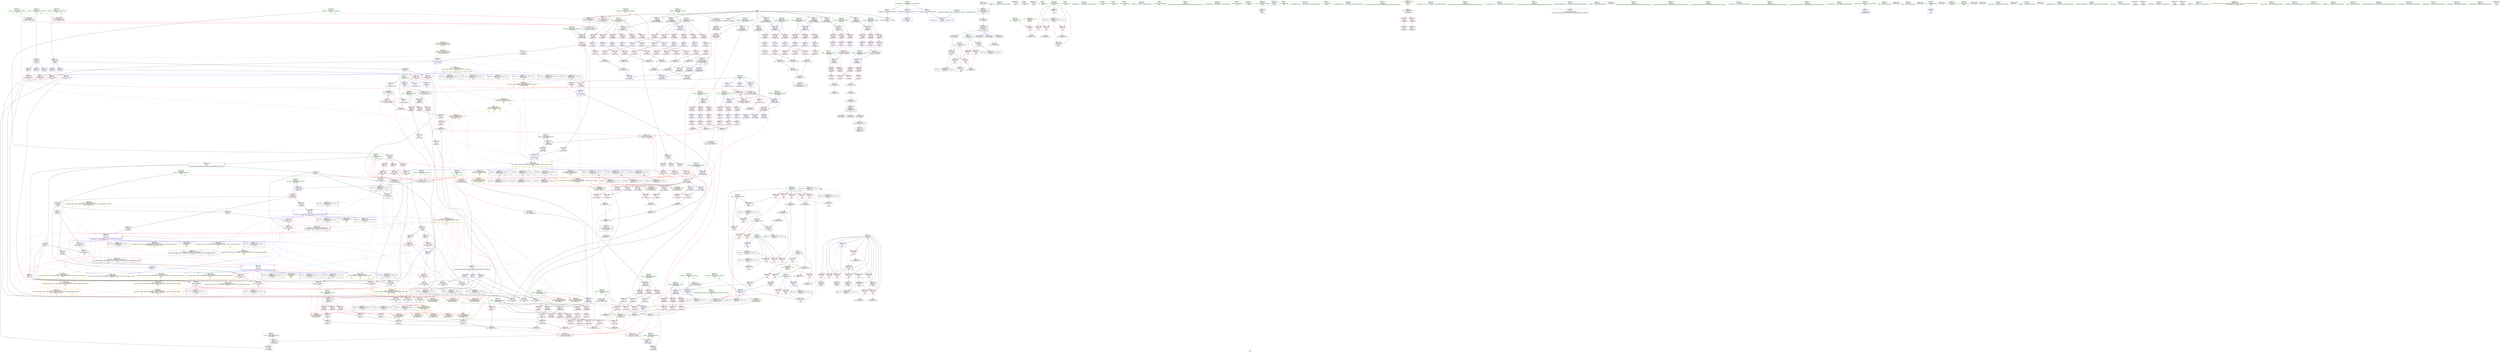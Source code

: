 digraph "SVFG" {
	label="SVFG";

	Node0x560ba46eebe0 [shape=record,color=grey,label="{NodeID: 0\nNullPtr}"];
	Node0x560ba46eebe0 -> Node0x560ba471ebd0[style=solid];
	Node0x560ba46eebe0 -> Node0x560ba471ecd0[style=solid];
	Node0x560ba46eebe0 -> Node0x560ba471eda0[style=solid];
	Node0x560ba46eebe0 -> Node0x560ba471ee70[style=solid];
	Node0x560ba46eebe0 -> Node0x560ba4724170[style=solid];
	Node0x560ba46eebe0 -> Node0x560ba4724240[style=solid];
	Node0x560ba46eebe0 -> Node0x560ba4724310[style=solid];
	Node0x560ba46eebe0 -> Node0x560ba47243e0[style=solid];
	Node0x560ba46eebe0 -> Node0x560ba47244b0[style=solid];
	Node0x560ba46eebe0 -> Node0x560ba4724580[style=solid];
	Node0x560ba46eebe0 -> Node0x560ba4724650[style=solid];
	Node0x560ba46eebe0 -> Node0x560ba4729fc0[style=solid];
	Node0x560ba472b2a0 [shape=record,color=blue,label="{NodeID: 443\n358\<--357\ny11\<--sub10\n_Z4vectRK1CS1_\n}"];
	Node0x560ba472e730 [shape=record,color=red,label="{NodeID: 277\n170\<--158\nthis1\<--this.addr\n_ZN1CC2Eddd\n}"];
	Node0x560ba472e730 -> Node0x560ba4727690[style=solid];
	Node0x560ba472e730 -> Node0x560ba4727760[style=solid];
	Node0x560ba472e730 -> Node0x560ba4727830[style=solid];
	Node0x560ba471ecd0 [shape=record,color=black,label="{NodeID: 111\n119\<--3\nagg.result\<--dummyVal\n_ZmiRK1CS1_\n0th arg _ZmiRK1CS1_ |{<s0>5}}"];
	Node0x560ba471ecd0:s0 -> Node0x560ba47d70b0[style=solid,color=red];
	Node0x560ba476bb80 [shape=record,color=black,label="{NodeID: 720\nMR_148V_2 = PHI(MR_148V_3, MR_148V_1, )\npts\{5090002 \}\n|{<s0>26}}"];
	Node0x560ba476bb80:s0 -> Node0x560ba472b510[style=dashed,color=red];
	Node0x560ba4728530 [shape=record,color=red,label="{NodeID: 388\n661\<--536\n\<--ct\nmain\n}"];
	Node0x560ba4728530 -> Node0x560ba474bcc0[style=solid];
	Node0x560ba47239b0 [shape=record,color=purple,label="{NodeID: 222\n422\<--421\nz4\<--\n_Z4multRK1CS1_\n}"];
	Node0x560ba47239b0 -> Node0x560ba47329d0[style=solid];
	Node0x560ba471fe60 [shape=record,color=green,label="{NodeID: 56\n280\<--281\n_ZeqRK1CS1_\<--_ZeqRK1CS1__field_insensitive\n}"];
	Node0x560ba4748cc0 [shape=record,color=grey,label="{NodeID: 665\n206 = Binary(202, 205, )\n|{<s0>6}}"];
	Node0x560ba4748cc0:s0 -> Node0x560ba47d7450[style=solid,color=red];
	Node0x560ba47314b0 [shape=record,color=red,label="{NodeID: 333\n363\<--319\n\<--b.addr\n_Z4vectRK1CS1_\n}"];
	Node0x560ba47314b0 -> Node0x560ba47230c0[style=solid];
	Node0x560ba4726d10 [shape=record,color=purple,label="{NodeID: 167\n556\<--38\n\<--.str.9\nmain\n}"];
	Node0x560ba4718fa0 [shape=record,color=green,label="{NodeID: 1\n4\<--1\n.str\<--dummyObj\nGlob }"];
	Node0x560ba472b370 [shape=record,color=blue,label="{NodeID: 444\n375\<--374\nz19\<--sub18\n_Z4vectRK1CS1_\n}"];
	Node0x560ba472e800 [shape=record,color=red,label="{NodeID: 278\n172\<--160\n\<--_x.addr\n_ZN1CC2Eddd\n}"];
	Node0x560ba472e800 -> Node0x560ba472a740[style=solid];
	Node0x560ba471eda0 [shape=record,color=black,label="{NodeID: 112\n120\<--3\na\<--dummyVal\n_ZmiRK1CS1_\n1st arg _ZmiRK1CS1_ }"];
	Node0x560ba471eda0 -> Node0x560ba472a260[style=solid];
	Node0x560ba476c080 [shape=record,color=black,label="{NodeID: 721\nMR_150V_2 = PHI(MR_150V_3, MR_150V_1, )\npts\{5110000 \}\n|{<s0>28}}"];
	Node0x560ba476c080:s0 -> Node0x560ba472b6b0[style=dashed,color=red];
	Node0x560ba4728600 [shape=record,color=red,label="{NodeID: 389\n665\<--536\n\<--ct\nmain\n}"];
	Node0x560ba4728600 -> Node0x560ba473d360[style=solid];
	Node0x560ba4723a80 [shape=record,color=purple,label="{NodeID: 223\n433\<--432\narrayctor.next\<--arrayctor.cur\n__cxx_global_var_init.4\n}"];
	Node0x560ba4723a80 -> Node0x560ba47460a0[style=solid];
	Node0x560ba4723a80 -> Node0x560ba474b6c0[style=solid];
	Node0x560ba471ff60 [shape=record,color=green,label="{NodeID: 57\n285\<--286\na.addr\<--a.addr_field_insensitive\n_ZeqRK1CS1_\n}"];
	Node0x560ba471ff60 -> Node0x560ba47307b0[style=solid];
	Node0x560ba471ff60 -> Node0x560ba4730880[style=solid];
	Node0x560ba471ff60 -> Node0x560ba4730950[style=solid];
	Node0x560ba471ff60 -> Node0x560ba472ae90[style=solid];
	Node0x560ba476dba0 [shape=record,color=yellow,style=double,label="{NodeID: 832\n48V_1 = ENCHI(MR_48V_0)\npts\{468 \}\nFun[_ZmlRK1CRKd]}"];
	Node0x560ba476dba0 -> Node0x560ba472f9e0[style=dashed];
	Node0x560ba476dba0 -> Node0x560ba472fb80[style=dashed];
	Node0x560ba476dba0 -> Node0x560ba472fd20[style=dashed];
	Node0x560ba4748e40 [shape=record,color=grey,label="{NodeID: 666\n102 = Binary(99, 101, )\n}"];
	Node0x560ba4748e40 -> Node0x560ba474b3c0[style=solid];
	Node0x560ba4731580 [shape=record,color=red,label="{NodeID: 334\n370\<--319\n\<--b.addr\n_Z4vectRK1CS1_\n}"];
	Node0x560ba4731580 -> Node0x560ba4723260[style=solid];
	Node0x560ba4726de0 [shape=record,color=purple,label="{NodeID: 168\n672\<--40\n\<--.str.10\nmain\n}"];
	Node0x560ba46fdfe0 [shape=record,color=green,label="{NodeID: 2\n6\<--1\n.str.1\<--dummyObj\nGlob }"];
	Node0x560ba472b440 [shape=record,color=blue,label="{NodeID: 445\n380\<--379\nthis.addr\<--this\n_ZN1CC2Ev\n}"];
	Node0x560ba472b440 -> Node0x560ba4732010[style=dashed];
	Node0x560ba472e8d0 [shape=record,color=red,label="{NodeID: 279\n175\<--162\n\<--_y.addr\n_ZN1CC2Eddd\n}"];
	Node0x560ba472e8d0 -> Node0x560ba472a810[style=solid];
	Node0x560ba471ee70 [shape=record,color=black,label="{NodeID: 113\n121\<--3\nb\<--dummyVal\n_ZmiRK1CS1_\n2nd arg _ZmiRK1CS1_ }"];
	Node0x560ba471ee70 -> Node0x560ba472a330[style=solid];
	Node0x560ba476c580 [shape=record,color=black,label="{NodeID: 722\nMR_152V_2 = PHI(MR_152V_3, MR_152V_1, )\npts\{5110001 \}\n|{<s0>28}}"];
	Node0x560ba476c580:s0 -> Node0x560ba472b5e0[style=dashed,color=red];
	Node0x560ba47286d0 [shape=record,color=red,label="{NodeID: 390\n699\<--696\nthis1\<--this.addr\n_ZN1C4readEv\n}"];
	Node0x560ba47286d0 -> Node0x560ba472cb90[style=solid];
	Node0x560ba47286d0 -> Node0x560ba472cc60[style=solid];
	Node0x560ba47286d0 -> Node0x560ba472cd30[style=solid];
	Node0x560ba4723b50 [shape=record,color=purple,label="{NodeID: 224\n446\<--445\narrayctor.next\<--arrayctor.cur\n__cxx_global_var_init.5\n}"];
	Node0x560ba4723b50 -> Node0x560ba4745b00[style=solid];
	Node0x560ba4723b50 -> Node0x560ba474b9c0[style=solid];
	Node0x560ba4720030 [shape=record,color=green,label="{NodeID: 58\n287\<--288\nb.addr\<--b.addr_field_insensitive\n_ZeqRK1CS1_\n}"];
	Node0x560ba4720030 -> Node0x560ba4730a20[style=solid];
	Node0x560ba4720030 -> Node0x560ba4730af0[style=solid];
	Node0x560ba4720030 -> Node0x560ba4730bc0[style=solid];
	Node0x560ba4720030 -> Node0x560ba472af60[style=solid];
	Node0x560ba476dc80 [shape=record,color=yellow,style=double,label="{NodeID: 833\n50V_1 = ENCHI(MR_50V_0)\npts\{340000 \}\nFun[_ZmlRK1CRKd]}"];
	Node0x560ba476dc80 -> Node0x560ba472f910[style=dashed];
	Node0x560ba4748fc0 [shape=record,color=grey,label="{NodeID: 667\n550 = Binary(549, 551, )\n}"];
	Node0x560ba4731650 [shape=record,color=red,label="{NodeID: 335\n328\<--327\n\<--y\n_Z4vectRK1CS1_\n}"];
	Node0x560ba4731650 -> Node0x560ba4748840[style=solid];
	Node0x560ba4726eb0 [shape=record,color=purple,label="{NodeID: 169\n746\<--42\nllvm.global_ctors_0\<--llvm.global_ctors\nGlob }"];
	Node0x560ba4726eb0 -> Node0x560ba4729dc0[style=solid];
	Node0x560ba4795db0 [shape=record,color=yellow,style=double,label="{NodeID: 1110\n180V_4 = CSCHI(MR_180V_3)\npts\{250000 250001 250002 280000 280001 280002 \}\nCS[]|{|<s1>31|<s2>31|<s3>31|<s4>34|<s5>34|<s6>34|<s7>40|<s8>41|<s9>42|<s10>43}}"];
	Node0x560ba4795db0 -> Node0x560ba4771390[style=dashed];
	Node0x560ba4795db0:s1 -> Node0x560ba47841e0[style=dashed,color=red];
	Node0x560ba4795db0:s2 -> Node0x560ba4784320[style=dashed,color=red];
	Node0x560ba4795db0:s3 -> Node0x560ba4784460[style=dashed,color=red];
	Node0x560ba4795db0:s4 -> Node0x560ba47841e0[style=dashed,color=red];
	Node0x560ba4795db0:s5 -> Node0x560ba4784320[style=dashed,color=red];
	Node0x560ba4795db0:s6 -> Node0x560ba4784460[style=dashed,color=red];
	Node0x560ba4795db0:s7 -> Node0x560ba476e5a0[style=dashed,color=red];
	Node0x560ba4795db0:s8 -> Node0x560ba476e5a0[style=dashed,color=red];
	Node0x560ba4795db0:s9 -> Node0x560ba476e5a0[style=dashed,color=red];
	Node0x560ba4795db0:s10 -> Node0x560ba476e5a0[style=dashed,color=red];
	Node0x560ba46fe070 [shape=record,color=green,label="{NodeID: 3\n8\<--1\nstdin\<--dummyObj\nGlob }"];
	Node0x560ba472b510 [shape=record,color=blue,label="{NodeID: 446\n384\<--386\nz\<--\n_ZN1CC2Ev\n|{<s0>12|<s1>13|<s2>14|<s3>15|<s4>16|<s5>26|<s6>26|<s7>26|<s8>26|<s9>26|<s10>28|<s11>28|<s12>28|<s13>28|<s14>28}}"];
	Node0x560ba472b510:s0 -> Node0x560ba4794350[style=dashed,color=blue];
	Node0x560ba472b510:s1 -> Node0x560ba4793e10[style=dashed,color=blue];
	Node0x560ba472b510:s2 -> Node0x560ba4794000[style=dashed,color=blue];
	Node0x560ba472b510:s3 -> Node0x560ba4794540[style=dashed,color=blue];
	Node0x560ba472b510:s4 -> Node0x560ba4794730[style=dashed,color=blue];
	Node0x560ba472b510:s5 -> Node0x560ba4728ef0[style=dashed,color=blue];
	Node0x560ba472b510:s6 -> Node0x560ba472be00[style=dashed,color=blue];
	Node0x560ba472b510:s7 -> Node0x560ba476bb80[style=dashed,color=blue];
	Node0x560ba472b510:s8 -> Node0x560ba47950c0[style=dashed,color=blue];
	Node0x560ba472b510:s9 -> Node0x560ba4795440[style=dashed,color=blue];
	Node0x560ba472b510:s10 -> Node0x560ba4729160[style=dashed,color=blue];
	Node0x560ba472b510:s11 -> Node0x560ba472c070[style=dashed,color=blue];
	Node0x560ba472b510:s12 -> Node0x560ba476ca80[style=dashed,color=blue];
	Node0x560ba472b510:s13 -> Node0x560ba47727c0[style=dashed,color=blue];
	Node0x560ba472b510:s14 -> Node0x560ba4795db0[style=dashed,color=blue];
	Node0x560ba472e9a0 [shape=record,color=red,label="{NodeID: 280\n178\<--164\n\<--_z.addr\n_ZN1CC2Eddd\n}"];
	Node0x560ba472e9a0 -> Node0x560ba472a8e0[style=solid];
	Node0x560ba4724170 [shape=record,color=black,label="{NodeID: 114\n283\<--3\na\<--dummyVal\n_ZeqRK1CS1_\n0th arg _ZeqRK1CS1_ }"];
	Node0x560ba4724170 -> Node0x560ba472ae90[style=solid];
	Node0x560ba476ca80 [shape=record,color=black,label="{NodeID: 723\nMR_154V_2 = PHI(MR_154V_3, MR_154V_1, )\npts\{5110002 \}\n|{<s0>28}}"];
	Node0x560ba476ca80:s0 -> Node0x560ba472b510[style=dashed,color=red];
	Node0x560ba47287a0 [shape=record,color=red,label="{NodeID: 391\n716\<--713\nthis1\<--this.addr\n_ZN1C7sqrDistEv\n}"];
	Node0x560ba47287a0 -> Node0x560ba472ce00[style=solid];
	Node0x560ba47287a0 -> Node0x560ba472ced0[style=solid];
	Node0x560ba47287a0 -> Node0x560ba472cfa0[style=solid];
	Node0x560ba47287a0 -> Node0x560ba472d070[style=solid];
	Node0x560ba47287a0 -> Node0x560ba472d140[style=solid];
	Node0x560ba47287a0 -> Node0x560ba472d210[style=solid];
	Node0x560ba4723c20 [shape=record,color=purple,label="{NodeID: 225\n750\<--561\noffset_0\<--\n}"];
	Node0x560ba4723c20 -> Node0x560ba4728d50[style=solid];
	Node0x560ba4720100 [shape=record,color=green,label="{NodeID: 59\n311\<--312\n_Z4vectRK1CS1_\<--_Z4vectRK1CS1__field_insensitive\n}"];
	Node0x560ba476dd60 [shape=record,color=yellow,style=double,label="{NodeID: 834\n52V_1 = ENCHI(MR_52V_0)\npts\{340001 \}\nFun[_ZmlRK1CRKd]}"];
	Node0x560ba476dd60 -> Node0x560ba472fab0[style=dashed];
	Node0x560ba4749140 [shape=record,color=grey,label="{NodeID: 668\n339 = Binary(335, 338, )\n}"];
	Node0x560ba4749140 -> Node0x560ba4749440[style=solid];
	Node0x560ba4731720 [shape=record,color=red,label="{NodeID: 336\n331\<--330\n\<--z\n_Z4vectRK1CS1_\n}"];
	Node0x560ba4731720 -> Node0x560ba4748840[style=solid];
	Node0x560ba4726fb0 [shape=record,color=purple,label="{NodeID: 170\n747\<--42\nllvm.global_ctors_1\<--llvm.global_ctors\nGlob }"];
	Node0x560ba4726fb0 -> Node0x560ba4729ec0[style=solid];
	Node0x560ba46fd0f0 [shape=record,color=green,label="{NodeID: 4\n9\<--1\n.str.2\<--dummyObj\nGlob }"];
	Node0x560ba472b5e0 [shape=record,color=blue,label="{NodeID: 447\n387\<--386\ny\<--\n_ZN1CC2Ev\n|{<s0>12|<s1>13|<s2>14|<s3>15|<s4>16|<s5>26|<s6>26|<s7>26|<s8>26|<s9>26|<s10>28|<s11>28|<s12>28|<s13>28|<s14>28}}"];
	Node0x560ba472b5e0:s0 -> Node0x560ba4794350[style=dashed,color=blue];
	Node0x560ba472b5e0:s1 -> Node0x560ba4793e10[style=dashed,color=blue];
	Node0x560ba472b5e0:s2 -> Node0x560ba4794000[style=dashed,color=blue];
	Node0x560ba472b5e0:s3 -> Node0x560ba4794540[style=dashed,color=blue];
	Node0x560ba472b5e0:s4 -> Node0x560ba4794730[style=dashed,color=blue];
	Node0x560ba472b5e0:s5 -> Node0x560ba4728e20[style=dashed,color=blue];
	Node0x560ba472b5e0:s6 -> Node0x560ba472bd30[style=dashed,color=blue];
	Node0x560ba472b5e0:s7 -> Node0x560ba476b680[style=dashed,color=blue];
	Node0x560ba472b5e0:s8 -> Node0x560ba4794fe0[style=dashed,color=blue];
	Node0x560ba472b5e0:s9 -> Node0x560ba4795440[style=dashed,color=blue];
	Node0x560ba472b5e0:s10 -> Node0x560ba4729090[style=dashed,color=blue];
	Node0x560ba472b5e0:s11 -> Node0x560ba472bfa0[style=dashed,color=blue];
	Node0x560ba472b5e0:s12 -> Node0x560ba476c580[style=dashed,color=blue];
	Node0x560ba472b5e0:s13 -> Node0x560ba47722c0[style=dashed,color=blue];
	Node0x560ba472b5e0:s14 -> Node0x560ba4795db0[style=dashed,color=blue];
	Node0x560ba472ea70 [shape=record,color=red,label="{NodeID: 281\n193\<--187\n\<--a.addr\n_ZplRK1CS1_\n}"];
	Node0x560ba472ea70 -> Node0x560ba4727900[style=solid];
	Node0x560ba4724240 [shape=record,color=black,label="{NodeID: 115\n284\<--3\nb\<--dummyVal\n_ZeqRK1CS1_\n1st arg _ZeqRK1CS1_ }"];
	Node0x560ba4724240 -> Node0x560ba472af60[style=solid];
	Node0x560ba476cf80 [shape=record,color=black,label="{NodeID: 724\nMR_156V_2 = PHI(MR_156V_3, MR_156V_1, )\npts\{5130000 \}\n}"];
	Node0x560ba476cf80 -> Node0x560ba4773bc0[style=dashed];
	Node0x560ba4728870 [shape=record,color=red,label="{NodeID: 392\n718\<--717\n\<--x\n_ZN1C7sqrDistEv\n}"];
	Node0x560ba4728870 -> Node0x560ba474aac0[style=solid];
	Node0x560ba4723cf0 [shape=record,color=purple,label="{NodeID: 226\n753\<--561\noffset_1\<--\n}"];
	Node0x560ba4723cf0 -> Node0x560ba4728e20[style=solid];
	Node0x560ba4720200 [shape=record,color=green,label="{NodeID: 60\n317\<--318\na.addr\<--a.addr_field_insensitive\n_Z4vectRK1CS1_\n}"];
	Node0x560ba4720200 -> Node0x560ba4730c90[style=solid];
	Node0x560ba4720200 -> Node0x560ba4730d60[style=solid];
	Node0x560ba4720200 -> Node0x560ba4730e30[style=solid];
	Node0x560ba4720200 -> Node0x560ba4730f00[style=solid];
	Node0x560ba4720200 -> Node0x560ba4730fd0[style=solid];
	Node0x560ba4720200 -> Node0x560ba47310a0[style=solid];
	Node0x560ba4720200 -> Node0x560ba472b030[style=solid];
	Node0x560ba476de40 [shape=record,color=yellow,style=double,label="{NodeID: 835\n54V_1 = ENCHI(MR_54V_0)\npts\{340002 \}\nFun[_ZmlRK1CRKd]}"];
	Node0x560ba476de40 -> Node0x560ba472fc50[style=dashed];
	Node0x560ba47492c0 [shape=record,color=grey,label="{NodeID: 669\n416 = Binary(412, 415, )\n}"];
	Node0x560ba47492c0 -> Node0x560ba47495c0[style=solid];
	Node0x560ba47317f0 [shape=record,color=red,label="{NodeID: 337\n335\<--334\n\<--z1\n_Z4vectRK1CS1_\n}"];
	Node0x560ba47317f0 -> Node0x560ba4749140[style=solid];
	Node0x560ba47270b0 [shape=record,color=purple,label="{NodeID: 171\n748\<--42\nllvm.global_ctors_2\<--llvm.global_ctors\nGlob }"];
	Node0x560ba47270b0 -> Node0x560ba4729fc0[style=solid];
	Node0x560ba46fd180 [shape=record,color=green,label="{NodeID: 5\n11\<--1\n.str.3\<--dummyObj\nGlob }"];
	Node0x560ba472b6b0 [shape=record,color=blue,label="{NodeID: 448\n389\<--386\nx\<--\n_ZN1CC2Ev\n|{<s0>12|<s1>13|<s2>14|<s3>15|<s4>16|<s5>26|<s6>26|<s7>26|<s8>26|<s9>26|<s10>28|<s11>28|<s12>28|<s13>28|<s14>28}}"];
	Node0x560ba472b6b0:s0 -> Node0x560ba4794350[style=dashed,color=blue];
	Node0x560ba472b6b0:s1 -> Node0x560ba4793e10[style=dashed,color=blue];
	Node0x560ba472b6b0:s2 -> Node0x560ba4794000[style=dashed,color=blue];
	Node0x560ba472b6b0:s3 -> Node0x560ba4794540[style=dashed,color=blue];
	Node0x560ba472b6b0:s4 -> Node0x560ba4794730[style=dashed,color=blue];
	Node0x560ba472b6b0:s5 -> Node0x560ba4728d50[style=dashed,color=blue];
	Node0x560ba472b6b0:s6 -> Node0x560ba472bc60[style=dashed,color=blue];
	Node0x560ba472b6b0:s7 -> Node0x560ba476b180[style=dashed,color=blue];
	Node0x560ba472b6b0:s8 -> Node0x560ba4794f00[style=dashed,color=blue];
	Node0x560ba472b6b0:s9 -> Node0x560ba4795440[style=dashed,color=blue];
	Node0x560ba472b6b0:s10 -> Node0x560ba4728fc0[style=dashed,color=blue];
	Node0x560ba472b6b0:s11 -> Node0x560ba472bed0[style=dashed,color=blue];
	Node0x560ba472b6b0:s12 -> Node0x560ba476c080[style=dashed,color=blue];
	Node0x560ba472b6b0:s13 -> Node0x560ba4771dc0[style=dashed,color=blue];
	Node0x560ba472b6b0:s14 -> Node0x560ba4795db0[style=dashed,color=blue];
	Node0x560ba472eb40 [shape=record,color=red,label="{NodeID: 282\n200\<--187\n\<--a.addr\n_ZplRK1CS1_\n}"];
	Node0x560ba472eb40 -> Node0x560ba4727aa0[style=solid];
	Node0x560ba4724310 [shape=record,color=black,label="{NodeID: 116\n314\<--3\nagg.result\<--dummyVal\n_Z4vectRK1CS1_\n0th arg _Z4vectRK1CS1_ |{|<s3>12}}"];
	Node0x560ba4724310 -> Node0x560ba4722700[style=solid];
	Node0x560ba4724310 -> Node0x560ba47227d0[style=solid];
	Node0x560ba4724310 -> Node0x560ba47228a0[style=solid];
	Node0x560ba4724310:s3 -> Node0x560ba47d69d0[style=solid,color=red];
	Node0x560ba476d480 [shape=record,color=black,label="{NodeID: 725\nMR_158V_2 = PHI(MR_158V_3, MR_158V_1, )\npts\{5130001 \}\n}"];
	Node0x560ba476d480 -> Node0x560ba47740c0[style=dashed];
	Node0x560ba4728940 [shape=record,color=red,label="{NodeID: 393\n720\<--719\n\<--x2\n_ZN1C7sqrDistEv\n}"];
	Node0x560ba4728940 -> Node0x560ba474aac0[style=solid];
	Node0x560ba4723dc0 [shape=record,color=purple,label="{NodeID: 227\n756\<--561\noffset_2\<--\n}"];
	Node0x560ba4723dc0 -> Node0x560ba4728ef0[style=solid];
	Node0x560ba47202d0 [shape=record,color=green,label="{NodeID: 61\n319\<--320\nb.addr\<--b.addr_field_insensitive\n_Z4vectRK1CS1_\n}"];
	Node0x560ba47202d0 -> Node0x560ba4731170[style=solid];
	Node0x560ba47202d0 -> Node0x560ba4731240[style=solid];
	Node0x560ba47202d0 -> Node0x560ba4731310[style=solid];
	Node0x560ba47202d0 -> Node0x560ba47313e0[style=solid];
	Node0x560ba47202d0 -> Node0x560ba47314b0[style=solid];
	Node0x560ba47202d0 -> Node0x560ba4731580[style=solid];
	Node0x560ba47202d0 -> Node0x560ba472b100[style=solid];
	Node0x560ba476df20 [shape=record,color=yellow,style=double,label="{NodeID: 836\n56V_1 = ENCHI(MR_56V_0)\npts\{4720000 4720001 4720002 \}\nFun[_ZmlRK1CRKd]|{<s0>7|<s1>7|<s2>7}}"];
	Node0x560ba476df20:s0 -> Node0x560ba472a740[style=dashed,color=red];
	Node0x560ba476df20:s1 -> Node0x560ba472a810[style=dashed,color=red];
	Node0x560ba476df20:s2 -> Node0x560ba472a8e0[style=dashed,color=red];
	Node0x560ba4749440 [shape=record,color=grey,label="{NodeID: 670\n340 = Binary(332, 339, )\n}"];
	Node0x560ba4749440 -> Node0x560ba472b1d0[style=solid];
	Node0x560ba47318c0 [shape=record,color=red,label="{NodeID: 338\n338\<--337\n\<--y2\n_Z4vectRK1CS1_\n}"];
	Node0x560ba47318c0 -> Node0x560ba4749140[style=solid];
	Node0x560ba47271b0 [shape=record,color=purple,label="{NodeID: 172\n129\<--128\nx\<--\n_ZmiRK1CS1_\n}"];
	Node0x560ba47271b0 -> Node0x560ba472e250[style=solid];
	Node0x560ba46fd210 [shape=record,color=green,label="{NodeID: 6\n13\<--1\nstdout\<--dummyObj\nGlob }"];
	Node0x560ba472b780 [shape=record,color=blue,label="{NodeID: 449\n397\<--395\na.addr\<--a\n_Z4multRK1CS1_\n}"];
	Node0x560ba472b780 -> Node0x560ba47320e0[style=dashed];
	Node0x560ba472b780 -> Node0x560ba47321b0[style=dashed];
	Node0x560ba472b780 -> Node0x560ba4732280[style=dashed];
	Node0x560ba472ec10 [shape=record,color=red,label="{NodeID: 283\n207\<--187\n\<--a.addr\n_ZplRK1CS1_\n}"];
	Node0x560ba472ec10 -> Node0x560ba4727c40[style=solid];
	Node0x560ba47243e0 [shape=record,color=black,label="{NodeID: 117\n315\<--3\na\<--dummyVal\n_Z4vectRK1CS1_\n1st arg _Z4vectRK1CS1_ }"];
	Node0x560ba47243e0 -> Node0x560ba472b030[style=solid];
	Node0x560ba4764e80 [shape=record,color=black,label="{NodeID: 726\nMR_160V_2 = PHI(MR_160V_3, MR_160V_1, )\npts\{5130002 \}\n}"];
	Node0x560ba4764e80 -> Node0x560ba47745c0[style=dashed];
	Node0x560ba4728a10 [shape=record,color=red,label="{NodeID: 394\n723\<--722\n\<--y\n_ZN1C7sqrDistEv\n}"];
	Node0x560ba4728a10 -> Node0x560ba474a4c0[style=solid];
	Node0x560ba4723e90 [shape=record,color=purple,label="{NodeID: 228\n759\<--567\noffset_0\<--\n}"];
	Node0x560ba4723e90 -> Node0x560ba4728fc0[style=solid];
	Node0x560ba47203a0 [shape=record,color=green,label="{NodeID: 62\n324\<--325\n_ZN1CC2Ev\<--_ZN1CC2Ev_field_insensitive\n}"];
	Node0x560ba47495c0 [shape=record,color=grey,label="{NodeID: 671\n417 = Binary(409, 416, )\n}"];
	Node0x560ba47495c0 -> Node0x560ba47489c0[style=solid];
	Node0x560ba4731990 [shape=record,color=red,label="{NodeID: 339\n345\<--344\n\<--z4\n_Z4vectRK1CS1_\n}"];
	Node0x560ba4731990 -> Node0x560ba4747640[style=solid];
	Node0x560ba4727280 [shape=record,color=purple,label="{NodeID: 173\n132\<--131\nx1\<--\n_ZmiRK1CS1_\n}"];
	Node0x560ba4727280 -> Node0x560ba472e320[style=solid];
	Node0x560ba46fd2a0 [shape=record,color=green,label="{NodeID: 7\n17\<--1\n__dso_handle\<--dummyObj\nGlob }"];
	Node0x560ba472b850 [shape=record,color=blue,label="{NodeID: 450\n399\<--396\nb.addr\<--b\n_Z4multRK1CS1_\n}"];
	Node0x560ba472b850 -> Node0x560ba4732350[style=dashed];
	Node0x560ba472b850 -> Node0x560ba4732420[style=dashed];
	Node0x560ba472b850 -> Node0x560ba47324f0[style=dashed];
	Node0x560ba472ece0 [shape=record,color=red,label="{NodeID: 284\n196\<--189\n\<--b.addr\n_ZplRK1CS1_\n}"];
	Node0x560ba472ece0 -> Node0x560ba47279d0[style=solid];
	Node0x560ba47244b0 [shape=record,color=black,label="{NodeID: 118\n316\<--3\nb\<--dummyVal\n_Z4vectRK1CS1_\n2nd arg _Z4vectRK1CS1_ }"];
	Node0x560ba47244b0 -> Node0x560ba472b100[style=solid];
	Node0x560ba4765380 [shape=record,color=black,label="{NodeID: 727\nMR_162V_2 = PHI(MR_162V_3, MR_162V_1, )\npts\{5150000 \}\n}"];
	Node0x560ba4765380 -> Node0x560ba4774ac0[style=dashed];
	Node0x560ba4728ae0 [shape=record,color=red,label="{NodeID: 395\n725\<--724\n\<--y3\n_ZN1C7sqrDistEv\n}"];
	Node0x560ba4728ae0 -> Node0x560ba474a4c0[style=solid];
	Node0x560ba4723f60 [shape=record,color=purple,label="{NodeID: 229\n762\<--567\noffset_1\<--\n}"];
	Node0x560ba4723f60 -> Node0x560ba4729090[style=solid];
	Node0x560ba47204a0 [shape=record,color=green,label="{NodeID: 63\n380\<--381\nthis.addr\<--this.addr_field_insensitive\n_ZN1CC2Ev\n}"];
	Node0x560ba47204a0 -> Node0x560ba4732010[style=solid];
	Node0x560ba47204a0 -> Node0x560ba472b440[style=solid];
	Node0x560ba4749740 [shape=record,color=grey,label="{NodeID: 672\n110 = Binary(107, 109, )\n}"];
	Node0x560ba4749740 -> Node0x560ba474b540[style=solid];
	Node0x560ba4731a60 [shape=record,color=red,label="{NodeID: 340\n348\<--347\n\<--x5\n_Z4vectRK1CS1_\n}"];
	Node0x560ba4731a60 -> Node0x560ba4747640[style=solid];
	Node0x560ba4727350 [shape=record,color=purple,label="{NodeID: 174\n136\<--135\ny\<--\n_ZmiRK1CS1_\n}"];
	Node0x560ba4727350 -> Node0x560ba472e3f0[style=solid];
	Node0x560ba46fd330 [shape=record,color=green,label="{NodeID: 8\n19\<--1\n\<--dummyObj\nCan only get source location for instruction, argument, global var or function.}"];
	Node0x560ba472b920 [shape=record,color=blue,label="{NodeID: 451\n467\<--466\nt.addr\<--t\n_Z4testd\n|{<s0>17}}"];
	Node0x560ba472b920:s0 -> Node0x560ba476dba0[style=dashed,color=red];
	Node0x560ba472edb0 [shape=record,color=red,label="{NodeID: 285\n203\<--189\n\<--b.addr\n_ZplRK1CS1_\n}"];
	Node0x560ba472edb0 -> Node0x560ba4727b70[style=solid];
	Node0x560ba4724580 [shape=record,color=black,label="{NodeID: 119\n395\<--3\na\<--dummyVal\n_Z4multRK1CS1_\n0th arg _Z4multRK1CS1_ }"];
	Node0x560ba4724580 -> Node0x560ba472b780[style=solid];
	Node0x560ba4765470 [shape=record,color=black,label="{NodeID: 728\nMR_164V_2 = PHI(MR_164V_3, MR_164V_1, )\npts\{5150001 \}\n}"];
	Node0x560ba4765470 -> Node0x560ba4774fc0[style=dashed];
	Node0x560ba4728bb0 [shape=record,color=red,label="{NodeID: 396\n729\<--728\n\<--z\n_ZN1C7sqrDistEv\n}"];
	Node0x560ba4728bb0 -> Node0x560ba474a040[style=solid];
	Node0x560ba4724030 [shape=record,color=purple,label="{NodeID: 230\n765\<--567\noffset_2\<--\n}"];
	Node0x560ba4724030 -> Node0x560ba4729160[style=solid];
	Node0x560ba4720570 [shape=record,color=green,label="{NodeID: 64\n392\<--393\n_Z4multRK1CS1_\<--_Z4multRK1CS1__field_insensitive\n}"];
	Node0x560ba47498c0 [shape=record,color=grey,label="{NodeID: 673\n655 = Binary(654, 551, )\n}"];
	Node0x560ba47498c0 -> Node0x560ba473d1c0[style=solid];
	Node0x560ba4731b30 [shape=record,color=red,label="{NodeID: 341\n352\<--351\n\<--x7\n_Z4vectRK1CS1_\n}"];
	Node0x560ba4731b30 -> Node0x560ba474b0c0[style=solid];
	Node0x560ba4727420 [shape=record,color=purple,label="{NodeID: 175\n139\<--138\ny2\<--\n_ZmiRK1CS1_\n}"];
	Node0x560ba4727420 -> Node0x560ba472e4c0[style=solid];
	Node0x560ba46fd3c0 [shape=record,color=green,label="{NodeID: 9\n35\<--1\n_ZSt3cin\<--dummyObj\nGlob }"];
	Node0x560ba472b9f0 [shape=record,color=blue,label="{NodeID: 452\n482\<--481\nthis.addr\<--this\n_ZN1C4distEv\n}"];
	Node0x560ba472b9f0 -> Node0x560ba4732aa0[style=dashed];
	Node0x560ba472ee80 [shape=record,color=red,label="{NodeID: 286\n210\<--189\n\<--b.addr\n_ZplRK1CS1_\n}"];
	Node0x560ba472ee80 -> Node0x560ba4727d10[style=solid];
	Node0x560ba4724650 [shape=record,color=black,label="{NodeID: 120\n396\<--3\nb\<--dummyVal\n_Z4multRK1CS1_\n1st arg _Z4multRK1CS1_ }"];
	Node0x560ba4724650 -> Node0x560ba472b850[style=solid];
	Node0x560ba4765560 [shape=record,color=black,label="{NodeID: 729\nMR_166V_2 = PHI(MR_166V_3, MR_166V_1, )\npts\{5150002 \}\n}"];
	Node0x560ba4765560 -> Node0x560ba47754c0[style=dashed];
	Node0x560ba4728c80 [shape=record,color=red,label="{NodeID: 397\n731\<--730\n\<--z5\n_ZN1C7sqrDistEv\n}"];
	Node0x560ba4728c80 -> Node0x560ba474a040[style=solid];
	Node0x560ba472c210 [shape=record,color=purple,label="{NodeID: 231\n767\<--585\noffset_0\<--\n}"];
	Node0x560ba472c210 -> Node0x560ba4729230[style=solid];
	Node0x560ba4720670 [shape=record,color=green,label="{NodeID: 65\n397\<--398\na.addr\<--a.addr_field_insensitive\n_Z4multRK1CS1_\n}"];
	Node0x560ba4720670 -> Node0x560ba47320e0[style=solid];
	Node0x560ba4720670 -> Node0x560ba47321b0[style=solid];
	Node0x560ba4720670 -> Node0x560ba4732280[style=solid];
	Node0x560ba4720670 -> Node0x560ba472b780[style=solid];
	Node0x560ba476e300 [shape=record,color=yellow,style=double,label="{NodeID: 840\n100V_1 = ENCHI(MR_100V_0)\npts\{340000 340001 340002 \}\nFun[_Z4testd]|{<s0>17|<s1>17|<s2>17|<s3>18|<s4>18|<s5>18}}"];
	Node0x560ba476e300:s0 -> Node0x560ba476dc80[style=dashed,color=red];
	Node0x560ba476e300:s1 -> Node0x560ba476dd60[style=dashed,color=red];
	Node0x560ba476e300:s2 -> Node0x560ba476de40[style=dashed,color=red];
	Node0x560ba476e300:s3 -> Node0x560ba4783eb0[style=dashed,color=red];
	Node0x560ba476e300:s4 -> Node0x560ba4783fc0[style=dashed,color=red];
	Node0x560ba476e300:s5 -> Node0x560ba47840d0[style=dashed,color=red];
	Node0x560ba4749a40 [shape=record,color=grey,label="{NodeID: 674\n213 = Binary(209, 212, )\n|{<s0>6}}"];
	Node0x560ba4749a40:s0 -> Node0x560ba47d7620[style=solid,color=red];
	Node0x560ba4731c00 [shape=record,color=red,label="{NodeID: 342\n355\<--354\n\<--z8\n_Z4vectRK1CS1_\n}"];
	Node0x560ba4731c00 -> Node0x560ba474b0c0[style=solid];
	Node0x560ba47274f0 [shape=record,color=purple,label="{NodeID: 176\n143\<--142\nz\<--\n_ZmiRK1CS1_\n}"];
	Node0x560ba47274f0 -> Node0x560ba472e590[style=solid];
	Node0x560ba4796500 [shape=record,color=yellow,style=double,label="{NodeID: 1117\n81V_2 = CSCHI(MR_81V_1)\npts\{250000 250001 250002 280000 280001 280002 310000 310001 310002 340000 340001 340002 \}\nCS[]|{<s0>50}}"];
	Node0x560ba4796500:s0 -> Node0x560ba47763c0[style=dashed,color=red];
	Node0x560ba471c3d0 [shape=record,color=green,label="{NodeID: 10\n36\<--1\n.str.8\<--dummyObj\nGlob }"];
	Node0x560ba472bac0 [shape=record,color=blue,label="{NodeID: 453\n496\<--19\nretval\<--\nmain\n}"];
	Node0x560ba472ef50 [shape=record,color=red,label="{NodeID: 287\n195\<--194\n\<--x\n_ZplRK1CS1_\n}"];
	Node0x560ba472ef50 -> Node0x560ba4748b40[style=solid];
	Node0x560ba4724720 [shape=record,color=black,label="{NodeID: 121\n495\<--19\nmain_ret\<--\nmain\n}"];
	Node0x560ba476f5c0 [shape=record,color=black,label="{NodeID: 730\nMR_168V_2 = PHI(MR_168V_3, MR_168V_1, )\npts\{5170000 \}\n|{<s0>36}}"];
	Node0x560ba476f5c0:s0 -> Node0x560ba4737460[style=dashed,color=red];
	Node0x560ba4728d50 [shape=record,color=red,label="{NodeID: 398\n751\<--750\ndummyVal\<--offset_0\nmain\n}"];
	Node0x560ba4728d50 -> Node0x560ba472bc60[style=solid];
	Node0x560ba472c2a0 [shape=record,color=purple,label="{NodeID: 232\n769\<--585\noffset_1\<--\n}"];
	Node0x560ba472c2a0 -> Node0x560ba4729300[style=solid];
	Node0x560ba4720740 [shape=record,color=green,label="{NodeID: 66\n399\<--400\nb.addr\<--b.addr_field_insensitive\n_Z4multRK1CS1_\n}"];
	Node0x560ba4720740 -> Node0x560ba4732350[style=solid];
	Node0x560ba4720740 -> Node0x560ba4732420[style=solid];
	Node0x560ba4720740 -> Node0x560ba47324f0[style=solid];
	Node0x560ba4720740 -> Node0x560ba472b850[style=solid];
	Node0x560ba476e3e0 [shape=record,color=yellow,style=double,label="{NodeID: 841\n75V_1 = ENCHI(MR_75V_0)\npts\{4700000 4700001 4700002 \}\nFun[_Z4testd]|{<s0>18}}"];
	Node0x560ba476e3e0:s0 -> Node0x560ba47845a0[style=dashed,color=red];
	Node0x560ba4749bc0 [shape=record,color=grey,label="{NodeID: 675\n628 = Binary(626, 627, )\n}"];
	Node0x560ba4749bc0 -> Node0x560ba4749d40[style=solid];
	Node0x560ba4731cd0 [shape=record,color=red,label="{NodeID: 343\n362\<--361\n\<--x12\n_Z4vectRK1CS1_\n}"];
	Node0x560ba4731cd0 -> Node0x560ba4747c40[style=solid];
	Node0x560ba47275c0 [shape=record,color=purple,label="{NodeID: 177\n146\<--145\nz4\<--\n_ZmiRK1CS1_\n}"];
	Node0x560ba47275c0 -> Node0x560ba472e660[style=solid];
	Node0x560ba47966f0 [shape=record,color=yellow,style=double,label="{NodeID: 1118\n81V_3 = CSCHI(MR_81V_2)\npts\{250000 250001 250002 280000 280001 280002 310000 310001 310002 340000 340001 340002 \}\nCS[]|{<s0>51}}"];
	Node0x560ba47966f0:s0 -> Node0x560ba42efd80[style=dashed,color=red];
	Node0x560ba471c4a0 [shape=record,color=green,label="{NodeID: 11\n38\<--1\n.str.9\<--dummyObj\nGlob }"];
	Node0x560ba472bb90 [shape=record,color=blue,label="{NodeID: 454\n504\<--19\nt\<--\nmain\n}"];
	Node0x560ba472bb90 -> Node0x560ba4766180[style=dashed];
	Node0x560ba472f020 [shape=record,color=red,label="{NodeID: 288\n198\<--197\n\<--x1\n_ZplRK1CS1_\n}"];
	Node0x560ba472f020 -> Node0x560ba4748b40[style=solid];
	Node0x560ba47247f0 [shape=record,color=black,label="{NodeID: 122\n30\<--29\n\<--sa\nCan only get source location for instruction, argument, global var or function.}"];
	Node0x560ba47247f0 -> Node0x560ba4726760[style=solid];
	Node0x560ba47247f0 -> Node0x560ba4726830[style=solid];
	Node0x560ba47247f0 -> Node0x560ba4726900[style=solid];
	Node0x560ba476fa90 [shape=record,color=black,label="{NodeID: 731\nMR_170V_2 = PHI(MR_170V_3, MR_170V_1, )\npts\{5170001 \}\n|{<s0>36}}"];
	Node0x560ba476fa90:s0 -> Node0x560ba4737460[style=dashed,color=red];
	Node0x560ba4728e20 [shape=record,color=red,label="{NodeID: 399\n754\<--753\ndummyVal\<--offset_1\nmain\n}"];
	Node0x560ba4728e20 -> Node0x560ba472bd30[style=solid];
	Node0x560ba472c370 [shape=record,color=purple,label="{NodeID: 233\n771\<--585\noffset_2\<--\n}"];
	Node0x560ba472c370 -> Node0x560ba47293d0[style=solid];
	Node0x560ba4720810 [shape=record,color=green,label="{NodeID: 67\n427\<--428\n__cxx_global_var_init.4\<--__cxx_global_var_init.4_field_insensitive\n}"];
	Node0x560ba476e4c0 [shape=record,color=yellow,style=double,label="{NodeID: 842\n56V_1 = ENCHI(MR_56V_0)\npts\{4720000 4720001 4720002 \}\nFun[_Z4testd]|{<s0>17}}"];
	Node0x560ba476e4c0:s0 -> Node0x560ba476df20[style=dashed,color=red];
	Node0x560ba4749d40 [shape=record,color=grey,label="{NodeID: 676\n630 = Binary(628, 629, )\n}"];
	Node0x560ba4749d40 -> Node0x560ba474a340[style=solid];
	Node0x560ba4731da0 [shape=record,color=red,label="{NodeID: 344\n365\<--364\n\<--y13\n_Z4vectRK1CS1_\n}"];
	Node0x560ba4731da0 -> Node0x560ba4747c40[style=solid];
	Node0x560ba4727690 [shape=record,color=purple,label="{NodeID: 178\n171\<--170\nx\<--this1\n_ZN1CC2Eddd\n}"];
	Node0x560ba4727690 -> Node0x560ba472a740[style=solid];
	Node0x560ba47968e0 [shape=record,color=yellow,style=double,label="{NodeID: 1119\n81V_4 = CSCHI(MR_81V_3)\npts\{250000 250001 250002 280000 280001 280002 310000 310001 310002 340000 340001 340002 \}\nCS[]|{<s0>52}}"];
	Node0x560ba47968e0:s0 -> Node0x560ba476e8d0[style=dashed,color=red];
	Node0x560ba471c570 [shape=record,color=green,label="{NodeID: 12\n40\<--1\n.str.10\<--dummyObj\nGlob }"];
	Node0x560ba472bc60 [shape=record,color=blue, style = dotted,label="{NodeID: 455\n749\<--751\noffset_0\<--dummyVal\nmain\n|{<s0>28}}"];
	Node0x560ba472bc60:s0 -> Node0x560ba472b6b0[style=dashed,color=red];
	Node0x560ba472f0f0 [shape=record,color=red,label="{NodeID: 289\n202\<--201\n\<--y\n_ZplRK1CS1_\n}"];
	Node0x560ba472f0f0 -> Node0x560ba4748cc0[style=solid];
	Node0x560ba47248f0 [shape=record,color=black,label="{NodeID: 123\n33\<--32\n\<--sv\nCan only get source location for instruction, argument, global var or function.}"];
	Node0x560ba47248f0 -> Node0x560ba47269d0[style=solid];
	Node0x560ba47248f0 -> Node0x560ba4726aa0[style=solid];
	Node0x560ba47248f0 -> Node0x560ba4726b70[style=solid];
	Node0x560ba476ff90 [shape=record,color=black,label="{NodeID: 732\nMR_172V_2 = PHI(MR_172V_3, MR_172V_1, )\npts\{5170002 \}\n|{<s0>36}}"];
	Node0x560ba476ff90:s0 -> Node0x560ba4737460[style=dashed,color=red];
	Node0x560ba4728ef0 [shape=record,color=red,label="{NodeID: 400\n757\<--756\ndummyVal\<--offset_2\nmain\n}"];
	Node0x560ba4728ef0 -> Node0x560ba472be00[style=solid];
	Node0x560ba472c440 [shape=record,color=purple,label="{NodeID: 234\n773\<--595\noffset_0\<--\n}"];
	Node0x560ba472c440 -> Node0x560ba47294a0[style=solid];
	Node0x560ba4720910 [shape=record,color=green,label="{NodeID: 68\n440\<--441\n__cxx_global_var_init.5\<--__cxx_global_var_init.5_field_insensitive\n}"];
	Node0x560ba476e5a0 [shape=record,color=yellow,style=double,label="{NodeID: 843\n104V_1 = ENCHI(MR_104V_0)\npts\{250000 250001 250002 280000 280001 280002 310000 310001 310002 \}\nFun[_Z4testd]|{<s0>18|<s1>18|<s2>18|<s3>18|<s4>18|<s5>18}}"];
	Node0x560ba476e5a0:s0 -> Node0x560ba4783eb0[style=dashed,color=red];
	Node0x560ba476e5a0:s1 -> Node0x560ba4783fc0[style=dashed,color=red];
	Node0x560ba476e5a0:s2 -> Node0x560ba47840d0[style=dashed,color=red];
	Node0x560ba476e5a0:s3 -> Node0x560ba47841e0[style=dashed,color=red];
	Node0x560ba476e5a0:s4 -> Node0x560ba4784320[style=dashed,color=red];
	Node0x560ba476e5a0:s5 -> Node0x560ba4784460[style=dashed,color=red];
	Node0x560ba4749ec0 [shape=record,color=grey,label="{NodeID: 677\n271 = Binary(268, 270, )\n|{<s0>8}}"];
	Node0x560ba4749ec0:s0 -> Node0x560ba47d7450[style=solid,color=red];
	Node0x560ba4731e70 [shape=record,color=red,label="{NodeID: 345\n369\<--368\n\<--y15\n_Z4vectRK1CS1_\n}"];
	Node0x560ba4731e70 -> Node0x560ba4747ac0[style=solid];
	Node0x560ba4727760 [shape=record,color=purple,label="{NodeID: 179\n174\<--170\ny\<--this1\n_ZN1CC2Eddd\n}"];
	Node0x560ba4727760 -> Node0x560ba472a810[style=solid];
	Node0x560ba4796ad0 [shape=record,color=yellow,style=double,label="{NodeID: 1120\n81V_5 = CSCHI(MR_81V_4)\npts\{250000 250001 250002 280000 280001 280002 310000 310001 310002 340000 340001 340002 \}\nCS[]}"];
	Node0x560ba471c640 [shape=record,color=green,label="{NodeID: 13\n43\<--1\n\<--dummyObj\nCan only get source location for instruction, argument, global var or function.}"];
	Node0x560ba472bd30 [shape=record,color=blue, style = dotted,label="{NodeID: 456\n752\<--754\noffset_1\<--dummyVal\nmain\n|{<s0>28}}"];
	Node0x560ba472bd30:s0 -> Node0x560ba472b5e0[style=dashed,color=red];
	Node0x560ba472f1c0 [shape=record,color=red,label="{NodeID: 290\n205\<--204\n\<--y2\n_ZplRK1CS1_\n}"];
	Node0x560ba472f1c0 -> Node0x560ba4748cc0[style=solid];
	Node0x560ba47249f0 [shape=record,color=black,label="{NodeID: 124\n53\<--50\ncall\<--\n_Z7preparev\n}"];
	Node0x560ba4770490 [shape=record,color=black,label="{NodeID: 733\nMR_174V_2 = PHI(MR_174V_3, MR_174V_1, )\npts\{5210000 \}\n|{<s0>38}}"];
	Node0x560ba4770490:s0 -> Node0x560ba4737460[style=dashed,color=red];
	Node0x560ba4728fc0 [shape=record,color=red,label="{NodeID: 401\n760\<--759\ndummyVal\<--offset_0\nmain\n}"];
	Node0x560ba4728fc0 -> Node0x560ba472bed0[style=solid];
	Node0x560ba472c510 [shape=record,color=purple,label="{NodeID: 235\n775\<--595\noffset_1\<--\n}"];
	Node0x560ba472c510 -> Node0x560ba4729570[style=solid];
	Node0x560ba4720a10 [shape=record,color=green,label="{NodeID: 69\n453\<--454\n__cxx_global_var_init.6\<--__cxx_global_var_init.6_field_insensitive\n}"];
	Node0x560ba474a040 [shape=record,color=grey,label="{NodeID: 678\n732 = Binary(729, 731, )\n}"];
	Node0x560ba474a040 -> Node0x560ba474a1c0[style=solid];
	Node0x560ba4731f40 [shape=record,color=red,label="{NodeID: 346\n372\<--371\n\<--x16\n_Z4vectRK1CS1_\n}"];
	Node0x560ba4731f40 -> Node0x560ba4747ac0[style=solid];
	Node0x560ba4727830 [shape=record,color=purple,label="{NodeID: 180\n177\<--170\nz\<--this1\n_ZN1CC2Eddd\n}"];
	Node0x560ba4727830 -> Node0x560ba472a8e0[style=solid];
	Node0x560ba47ce0d0 [shape=record,color=black,label="{NodeID: 1121\n695 = PHI(577, 589, )\n0th arg _ZN1C4readEv }"];
	Node0x560ba47ce0d0 -> Node0x560ba473d5d0[style=solid];
	Node0x560ba471c710 [shape=record,color=green,label="{NodeID: 14\n104\<--1\n\<--dummyObj\nCan only get source location for instruction, argument, global var or function.}"];
	Node0x560ba472be00 [shape=record,color=blue, style = dotted,label="{NodeID: 457\n755\<--757\noffset_2\<--dummyVal\nmain\n|{<s0>28}}"];
	Node0x560ba472be00:s0 -> Node0x560ba472b510[style=dashed,color=red];
	Node0x560ba472f290 [shape=record,color=red,label="{NodeID: 291\n209\<--208\n\<--z\n_ZplRK1CS1_\n}"];
	Node0x560ba472f290 -> Node0x560ba4749a40[style=solid];
	Node0x560ba4724ac0 [shape=record,color=black,label="{NodeID: 125\n59\<--56\ncall1\<--\n_Z7preparev\n}"];
	Node0x560ba4770990 [shape=record,color=black,label="{NodeID: 734\nMR_176V_2 = PHI(MR_176V_3, MR_176V_1, )\npts\{5210001 \}\n|{<s0>38}}"];
	Node0x560ba4770990:s0 -> Node0x560ba4737460[style=dashed,color=red];
	Node0x560ba4729090 [shape=record,color=red,label="{NodeID: 402\n763\<--762\ndummyVal\<--offset_1\nmain\n}"];
	Node0x560ba4729090 -> Node0x560ba472bfa0[style=solid];
	Node0x560ba472c5e0 [shape=record,color=purple,label="{NodeID: 236\n777\<--595\noffset_2\<--\n}"];
	Node0x560ba472c5e0 -> Node0x560ba4729640[style=solid];
	Node0x560ba4720b10 [shape=record,color=green,label="{NodeID: 70\n458\<--459\n__cxx_global_var_init.7\<--__cxx_global_var_init.7_field_insensitive\n}"];
	Node0x560ba476e7f0 [shape=record,color=yellow,style=double,label="{NodeID: 845\n75V_1 = ENCHI(MR_75V_0)\npts\{4700000 4700001 4700002 \}\nFun[_ZN1C4distEv]|{<s0>20|<s1>20|<s2>20}}"];
	Node0x560ba476e7f0:s0 -> Node0x560ba4737710[style=dashed,color=red];
	Node0x560ba476e7f0:s1 -> Node0x560ba4737820[style=dashed,color=red];
	Node0x560ba476e7f0:s2 -> Node0x560ba47379e0[style=dashed,color=red];
	Node0x560ba474a1c0 [shape=record,color=grey,label="{NodeID: 679\n733 = Binary(727, 732, )\n}"];
	Node0x560ba474a1c0 -> Node0x560ba4725a60[style=solid];
	Node0x560ba4732010 [shape=record,color=red,label="{NodeID: 347\n383\<--380\nthis1\<--this.addr\n_ZN1CC2Ev\n}"];
	Node0x560ba4732010 -> Node0x560ba4723330[style=solid];
	Node0x560ba4732010 -> Node0x560ba4723400[style=solid];
	Node0x560ba4732010 -> Node0x560ba47234d0[style=solid];
	Node0x560ba4727900 [shape=record,color=purple,label="{NodeID: 181\n194\<--193\nx\<--\n_ZplRK1CS1_\n}"];
	Node0x560ba4727900 -> Node0x560ba472ef50[style=solid];
	Node0x560ba47d5560 [shape=record,color=black,label="{NodeID: 1122\n615 = PHI(465, )\n}"];
	Node0x560ba47d5560 -> Node0x560ba473cb40[style=solid];
	Node0x560ba471c7e0 [shape=record,color=green,label="{NodeID: 15\n114\<--1\n\<--dummyObj\nCan only get source location for instruction, argument, global var or function.}"];
	Node0x560ba472bed0 [shape=record,color=blue, style = dotted,label="{NodeID: 458\n758\<--760\noffset_0\<--dummyVal\nmain\n}"];
	Node0x560ba472bed0 -> Node0x560ba4772cc0[style=dashed];
	Node0x560ba472f360 [shape=record,color=red,label="{NodeID: 292\n212\<--211\n\<--z4\n_ZplRK1CS1_\n}"];
	Node0x560ba472f360 -> Node0x560ba4749a40[style=solid];
	Node0x560ba4724b90 [shape=record,color=black,label="{NodeID: 126\n73\<--74\n\<--_ZNSt8ios_base4InitD1Ev\nCan only get source location for instruction, argument, global var or function.}"];
	Node0x560ba4770e90 [shape=record,color=black,label="{NodeID: 735\nMR_178V_2 = PHI(MR_178V_3, MR_178V_1, )\npts\{5210002 \}\n|{<s0>38}}"];
	Node0x560ba4770e90:s0 -> Node0x560ba4737460[style=dashed,color=red];
	Node0x560ba4729160 [shape=record,color=red,label="{NodeID: 403\n766\<--765\ndummyVal\<--offset_2\nmain\n}"];
	Node0x560ba4729160 -> Node0x560ba472c070[style=solid];
	Node0x560ba472c6b0 [shape=record,color=purple,label="{NodeID: 237\n779\<--606\noffset_0\<--\n}"];
	Node0x560ba472c6b0 -> Node0x560ba4729710[style=solid];
	Node0x560ba4720c10 [shape=record,color=green,label="{NodeID: 71\n463\<--464\n_Z4testd\<--_Z4testd_field_insensitive\n}"];
	Node0x560ba476e8d0 [shape=record,color=yellow,style=double,label="{NodeID: 846\n81V_1 = ENCHI(MR_81V_0)\npts\{250000 250001 250002 280000 280001 280002 310000 310001 310002 340000 340001 340002 \}\nFun[__cxx_global_var_init.7]|{<s0>16|<s1>16|<s2>16}}"];
	Node0x560ba476e8d0:s0 -> Node0x560ba472b510[style=dashed,color=red];
	Node0x560ba476e8d0:s1 -> Node0x560ba472b5e0[style=dashed,color=red];
	Node0x560ba476e8d0:s2 -> Node0x560ba472b6b0[style=dashed,color=red];
	Node0x560ba474a340 [shape=record,color=grey,label="{NodeID: 680\n631 = Binary(630, 632, )\n}"];
	Node0x560ba474a340 -> Node0x560ba473ce80[style=solid];
	Node0x560ba47320e0 [shape=record,color=red,label="{NodeID: 348\n403\<--397\n\<--a.addr\n_Z4multRK1CS1_\n}"];
	Node0x560ba47320e0 -> Node0x560ba47235a0[style=solid];
	Node0x560ba47279d0 [shape=record,color=purple,label="{NodeID: 182\n197\<--196\nx1\<--\n_ZplRK1CS1_\n}"];
	Node0x560ba47279d0 -> Node0x560ba472f020[style=solid];
	Node0x560ba47d5790 [shape=record,color=black,label="{NodeID: 1123\n72 = PHI()\n}"];
	Node0x560ba471c8e0 [shape=record,color=green,label="{NodeID: 16\n386\<--1\n\<--dummyObj\nCan only get source location for instruction, argument, global var or function.|{<s0>40}}"];
	Node0x560ba471c8e0:s0 -> Node0x560ba47d8370[style=solid,color=red];
	Node0x560ba472bfa0 [shape=record,color=blue, style = dotted,label="{NodeID: 459\n761\<--763\noffset_1\<--dummyVal\nmain\n}"];
	Node0x560ba472bfa0 -> Node0x560ba47731c0[style=dashed];
	Node0x560ba472f430 [shape=record,color=red,label="{NodeID: 293\n228\<--222\n\<--a.addr\n_ZmlRK1CRKd\n}"];
	Node0x560ba472f430 -> Node0x560ba4727de0[style=solid];
	Node0x560ba4724c90 [shape=record,color=black,label="{NodeID: 127\n89\<--113\n_Z2eqRKdS0__ret\<--\n_Z2eqRKdS0_\n|{<s0>9|<s1>10|<s2>11}}"];
	Node0x560ba4724c90:s0 -> Node0x560ba47d5860[style=solid,color=blue];
	Node0x560ba4724c90:s1 -> Node0x560ba47d5970[style=solid,color=blue];
	Node0x560ba4724c90:s2 -> Node0x560ba47d5a80[style=solid,color=blue];
	Node0x560ba4771390 [shape=record,color=black,label="{NodeID: 736\nMR_180V_2 = PHI(MR_180V_4, MR_180V_1, )\npts\{250000 250001 250002 280000 280001 280002 \}\n|{<s0>26|<s1>26|<s2>26}}"];
	Node0x560ba4771390:s0 -> Node0x560ba472b510[style=dashed,color=red];
	Node0x560ba4771390:s1 -> Node0x560ba472b5e0[style=dashed,color=red];
	Node0x560ba4771390:s2 -> Node0x560ba472b6b0[style=dashed,color=red];
	Node0x560ba4729230 [shape=record,color=red,label="{NodeID: 404\n768\<--767\ndummyVal\<--offset_0\nmain\n}"];
	Node0x560ba4729230 -> Node0x560ba473be40[style=solid];
	Node0x560ba472c780 [shape=record,color=purple,label="{NodeID: 238\n781\<--606\noffset_1\<--\n}"];
	Node0x560ba472c780 -> Node0x560ba47297e0[style=solid];
	Node0x560ba4720d10 [shape=record,color=green,label="{NodeID: 72\n467\<--468\nt.addr\<--t.addr_field_insensitive\n_Z4testd\n|{|<s1>17}}"];
	Node0x560ba4720d10 -> Node0x560ba472b920[style=solid];
	Node0x560ba4720d10:s1 -> Node0x560ba47d7f10[style=solid,color=red];
	Node0x560ba474a4c0 [shape=record,color=grey,label="{NodeID: 681\n726 = Binary(723, 725, )\n}"];
	Node0x560ba474a4c0 -> Node0x560ba474af40[style=solid];
	Node0x560ba47321b0 [shape=record,color=red,label="{NodeID: 349\n410\<--397\n\<--a.addr\n_Z4multRK1CS1_\n}"];
	Node0x560ba47321b0 -> Node0x560ba4723740[style=solid];
	Node0x560ba4727aa0 [shape=record,color=purple,label="{NodeID: 183\n201\<--200\ny\<--\n_ZplRK1CS1_\n}"];
	Node0x560ba4727aa0 -> Node0x560ba472f0f0[style=solid];
	Node0x560ba47d5860 [shape=record,color=black,label="{NodeID: 1124\n295 = PHI(89, )\n}"];
	Node0x560ba471c9e0 [shape=record,color=green,label="{NodeID: 17\n551\<--1\n\<--dummyObj\nCan only get source location for instruction, argument, global var or function.}"];
	Node0x560ba472c070 [shape=record,color=blue, style = dotted,label="{NodeID: 460\n764\<--766\noffset_2\<--dummyVal\nmain\n}"];
	Node0x560ba472c070 -> Node0x560ba47736c0[style=dashed];
	Node0x560ba472f500 [shape=record,color=red,label="{NodeID: 294\n234\<--222\n\<--a.addr\n_ZmlRK1CRKd\n}"];
	Node0x560ba472f500 -> Node0x560ba4727eb0[style=solid];
	Node0x560ba4724d60 [shape=record,color=black,label="{NodeID: 128\n282\<--309\n_ZeqRK1CS1__ret\<--\n_ZeqRK1CS1_\n}"];
	Node0x560ba4729300 [shape=record,color=red,label="{NodeID: 405\n770\<--769\ndummyVal\<--offset_1\nmain\n}"];
	Node0x560ba4729300 -> Node0x560ba473bf10[style=solid];
	Node0x560ba472c850 [shape=record,color=purple,label="{NodeID: 239\n783\<--606\noffset_2\<--\n}"];
	Node0x560ba472c850 -> Node0x560ba47298b0[style=solid];
	Node0x560ba4720de0 [shape=record,color=green,label="{NodeID: 73\n469\<--470\nref.tmp\<--ref.tmp_field_insensitive\n_Z4testd\n|{<s0>18|<s1>19}}"];
	Node0x560ba4720de0:s0 -> Node0x560ba47d8710[style=solid,color=red];
	Node0x560ba4720de0:s1 -> Node0x560ba47d8600[style=solid,color=red];
	Node0x560ba474a640 [shape=record,color=grey,label="{NodeID: 682\n277 = Binary(274, 276, )\n|{<s0>8}}"];
	Node0x560ba474a640:s0 -> Node0x560ba47d7620[style=solid,color=red];
	Node0x560ba4732280 [shape=record,color=red,label="{NodeID: 350\n418\<--397\n\<--a.addr\n_Z4multRK1CS1_\n}"];
	Node0x560ba4732280 -> Node0x560ba47238e0[style=solid];
	Node0x560ba4727b70 [shape=record,color=purple,label="{NodeID: 184\n204\<--203\ny2\<--\n_ZplRK1CS1_\n}"];
	Node0x560ba4727b70 -> Node0x560ba472f1c0[style=solid];
	Node0x560ba47d5970 [shape=record,color=black,label="{NodeID: 1125\n301 = PHI(89, )\n}"];
	Node0x560ba471cae0 [shape=record,color=green,label="{NodeID: 18\n563\<--1\n\<--dummyObj\nCan only get source location for instruction, argument, global var or function.}"];
	Node0x560ba472c140 [shape=record,color=blue,label="{NodeID: 461\n498\<--19\ni\<--\nmain\n}"];
	Node0x560ba472c140 -> Node0x560ba4732b70[style=dashed];
	Node0x560ba472c140 -> Node0x560ba4732c40[style=dashed];
	Node0x560ba472c140 -> Node0x560ba4732d10[style=dashed];
	Node0x560ba472c140 -> Node0x560ba4732de0[style=dashed];
	Node0x560ba472c140 -> Node0x560ba4732eb0[style=dashed];
	Node0x560ba472c140 -> Node0x560ba4732f80[style=dashed];
	Node0x560ba472c140 -> Node0x560ba473c320[style=dashed];
	Node0x560ba472c140 -> Node0x560ba473cdb0[style=dashed];
	Node0x560ba472f5d0 [shape=record,color=red,label="{NodeID: 295\n240\<--222\n\<--a.addr\n_ZmlRK1CRKd\n}"];
	Node0x560ba472f5d0 -> Node0x560ba4727f80[style=solid];
	Node0x560ba4724e30 [shape=record,color=black,label="{NodeID: 129\n394\<--425\n_Z4multRK1CS1__ret\<--add6\n_Z4multRK1CS1_\n}"];
	Node0x560ba4771dc0 [shape=record,color=black,label="{NodeID: 738\nMR_135V_6 = PHI(MR_135V_7, MR_135V_5, )\npts\{310000 \}\n|{|<s2>31|<s3>36}}"];
	Node0x560ba4771dc0 -> Node0x560ba473be40[style=dashed];
	Node0x560ba4771dc0 -> Node0x560ba473c4c0[style=dashed];
	Node0x560ba4771dc0:s2 -> Node0x560ba4783eb0[style=dashed,color=red];
	Node0x560ba4771dc0:s3 -> Node0x560ba4737130[style=dashed,color=red];
	Node0x560ba47293d0 [shape=record,color=red,label="{NodeID: 406\n772\<--771\ndummyVal\<--offset_2\nmain\n}"];
	Node0x560ba47293d0 -> Node0x560ba473bfe0[style=solid];
	Node0x560ba472c920 [shape=record,color=purple,label="{NodeID: 240\n785\<--612\noffset_0\<--\n}"];
	Node0x560ba472c920 -> Node0x560ba4729980[style=solid];
	Node0x560ba4720eb0 [shape=record,color=green,label="{NodeID: 74\n471\<--472\nref.tmp1\<--ref.tmp1_field_insensitive\n_Z4testd\n|{<s0>17|<s1>18}}"];
	Node0x560ba4720eb0:s0 -> Node0x560ba47d7cf0[style=solid,color=red];
	Node0x560ba4720eb0:s1 -> Node0x560ba47d8a90[style=solid,color=red];
	Node0x560ba474a7c0 [shape=record,color=grey,label="{NodeID: 683\n636 = Binary(634, 635, )\n}"];
	Node0x560ba474a7c0 -> Node0x560ba47486c0[style=solid];
	Node0x560ba4732350 [shape=record,color=red,label="{NodeID: 351\n406\<--399\n\<--b.addr\n_Z4multRK1CS1_\n}"];
	Node0x560ba4732350 -> Node0x560ba4723670[style=solid];
	Node0x560ba4727c40 [shape=record,color=purple,label="{NodeID: 185\n208\<--207\nz\<--\n_ZplRK1CS1_\n}"];
	Node0x560ba4727c40 -> Node0x560ba472f290[style=solid];
	Node0x560ba47d5a80 [shape=record,color=black,label="{NodeID: 1126\n307 = PHI(89, )\n}"];
	Node0x560ba47d5a80 -> Node0x560ba4746be0[style=solid];
	Node0x560ba471cbe0 [shape=record,color=green,label="{NodeID: 19\n619\<--1\n\<--dummyObj\nCan only get source location for instruction, argument, global var or function.}"];
	Node0x560ba473be40 [shape=record,color=blue, style = dotted,label="{NodeID: 462\n749\<--768\noffset_0\<--dummyVal\nmain\n|{|<s1>34}}"];
	Node0x560ba473be40 -> Node0x560ba4771dc0[style=dashed];
	Node0x560ba473be40:s1 -> Node0x560ba4783eb0[style=dashed,color=red];
	Node0x560ba472f6a0 [shape=record,color=red,label="{NodeID: 296\n231\<--224\n\<--b.addr\n_ZmlRK1CRKd\n}"];
	Node0x560ba472f6a0 -> Node0x560ba472f9e0[style=solid];
	Node0x560ba4724f00 [shape=record,color=black,label="{NodeID: 130\n465\<--476\n_Z4testd_ret\<--call\n_Z4testd\n|{<s0>40|<s1>41|<s2>42|<s3>43}}"];
	Node0x560ba4724f00:s0 -> Node0x560ba47d5560[style=solid,color=blue];
	Node0x560ba4724f00:s1 -> Node0x560ba47d6210[style=solid,color=blue];
	Node0x560ba4724f00:s2 -> Node0x560ba47d6410[style=solid,color=blue];
	Node0x560ba4724f00:s3 -> Node0x560ba47d6550[style=solid,color=blue];
	Node0x560ba47722c0 [shape=record,color=black,label="{NodeID: 739\nMR_137V_6 = PHI(MR_137V_7, MR_137V_5, )\npts\{310001 \}\n|{|<s2>31|<s3>36}}"];
	Node0x560ba47722c0 -> Node0x560ba473bf10[style=dashed];
	Node0x560ba47722c0 -> Node0x560ba473c590[style=dashed];
	Node0x560ba47722c0:s2 -> Node0x560ba4783fc0[style=dashed,color=red];
	Node0x560ba47722c0:s3 -> Node0x560ba4737240[style=dashed,color=red];
	Node0x560ba47294a0 [shape=record,color=red,label="{NodeID: 407\n774\<--773\ndummyVal\<--offset_0\nmain\n}"];
	Node0x560ba47294a0 -> Node0x560ba473c0b0[style=solid];
	Node0x560ba472c9f0 [shape=record,color=purple,label="{NodeID: 241\n787\<--612\noffset_1\<--\n}"];
	Node0x560ba472c9f0 -> Node0x560ba4729a50[style=solid];
	Node0x560ba4720f80 [shape=record,color=green,label="{NodeID: 75\n477\<--478\n_ZN1C4distEv\<--_ZN1C4distEv_field_insensitive\n}"];
	Node0x560ba474a940 [shape=record,color=grey,label="{NodeID: 684\n357 = Binary(349, 356, )\n}"];
	Node0x560ba474a940 -> Node0x560ba472b2a0[style=solid];
	Node0x560ba4732420 [shape=record,color=red,label="{NodeID: 352\n413\<--399\n\<--b.addr\n_Z4multRK1CS1_\n}"];
	Node0x560ba4732420 -> Node0x560ba4723810[style=solid];
	Node0x560ba4727d10 [shape=record,color=purple,label="{NodeID: 186\n211\<--210\nz4\<--\n_ZplRK1CS1_\n}"];
	Node0x560ba4727d10 -> Node0x560ba472f360[style=solid];
	Node0x560ba47d5c50 [shape=record,color=black,label="{NodeID: 1127\n476 = PHI(480, )\n}"];
	Node0x560ba47d5c50 -> Node0x560ba4724f00[style=solid];
	Node0x560ba471cce0 [shape=record,color=green,label="{NodeID: 20\n624\<--1\n\<--dummyObj\nCan only get source location for instruction, argument, global var or function.}"];
	Node0x560ba473bf10 [shape=record,color=blue, style = dotted,label="{NodeID: 463\n752\<--770\noffset_1\<--dummyVal\nmain\n|{|<s1>34}}"];
	Node0x560ba473bf10 -> Node0x560ba47722c0[style=dashed];
	Node0x560ba473bf10:s1 -> Node0x560ba4783fc0[style=dashed,color=red];
	Node0x560ba472f770 [shape=record,color=red,label="{NodeID: 297\n237\<--224\n\<--b.addr\n_ZmlRK1CRKd\n}"];
	Node0x560ba472f770 -> Node0x560ba472fb80[style=solid];
	Node0x560ba4724fd0 [shape=record,color=black,label="{NodeID: 131\n480\<--489\n_ZN1C4distEv_ret\<--call2\n_ZN1C4distEv\n|{<s0>19}}"];
	Node0x560ba4724fd0:s0 -> Node0x560ba47d5c50[style=solid,color=blue];
	Node0x560ba47727c0 [shape=record,color=black,label="{NodeID: 740\nMR_139V_6 = PHI(MR_139V_7, MR_139V_5, )\npts\{310002 \}\n|{|<s2>31|<s3>36}}"];
	Node0x560ba47727c0 -> Node0x560ba473bfe0[style=dashed];
	Node0x560ba47727c0 -> Node0x560ba473c660[style=dashed];
	Node0x560ba47727c0:s2 -> Node0x560ba47840d0[style=dashed,color=red];
	Node0x560ba47727c0:s3 -> Node0x560ba4737350[style=dashed,color=red];
	Node0x560ba4729570 [shape=record,color=red,label="{NodeID: 408\n776\<--775\ndummyVal\<--offset_1\nmain\n}"];
	Node0x560ba4729570 -> Node0x560ba473c180[style=solid];
	Node0x560ba472cac0 [shape=record,color=purple,label="{NodeID: 242\n789\<--612\noffset_2\<--\n}"];
	Node0x560ba472cac0 -> Node0x560ba4729b20[style=solid];
	Node0x560ba4721080 [shape=record,color=green,label="{NodeID: 76\n482\<--483\nthis.addr\<--this.addr_field_insensitive\n_ZN1C4distEv\n}"];
	Node0x560ba4721080 -> Node0x560ba4732aa0[style=solid];
	Node0x560ba4721080 -> Node0x560ba472b9f0[style=solid];
	Node0x560ba4783eb0 [shape=record,color=yellow,style=double,label="{NodeID: 851\n30V_1 = ENCHI(MR_30V_0)\npts\{310000 340000 \}\nFun[_ZplRK1CS1_]}"];
	Node0x560ba4783eb0 -> Node0x560ba472ef50[style=dashed];
	Node0x560ba474aac0 [shape=record,color=grey,label="{NodeID: 685\n721 = Binary(718, 720, )\n}"];
	Node0x560ba474aac0 -> Node0x560ba474af40[style=solid];
	Node0x560ba47324f0 [shape=record,color=red,label="{NodeID: 353\n421\<--399\n\<--b.addr\n_Z4multRK1CS1_\n}"];
	Node0x560ba47324f0 -> Node0x560ba47239b0[style=solid];
	Node0x560ba4727de0 [shape=record,color=purple,label="{NodeID: 187\n229\<--228\nx\<--\n_ZmlRK1CRKd\n}"];
	Node0x560ba4727de0 -> Node0x560ba472f910[style=solid];
	Node0x560ba47d5d90 [shape=record,color=black,label="{NodeID: 1128\n486 = PHI(711, )\n}"];
	Node0x560ba471cde0 [shape=record,color=green,label="{NodeID: 21\n632\<--1\n\<--dummyObj\nCan only get source location for instruction, argument, global var or function.}"];
	Node0x560ba473bfe0 [shape=record,color=blue, style = dotted,label="{NodeID: 464\n755\<--772\noffset_2\<--dummyVal\nmain\n|{|<s1>34}}"];
	Node0x560ba473bfe0 -> Node0x560ba47727c0[style=dashed];
	Node0x560ba473bfe0:s1 -> Node0x560ba47840d0[style=dashed,color=red];
	Node0x560ba472f840 [shape=record,color=red,label="{NodeID: 298\n243\<--224\n\<--b.addr\n_ZmlRK1CRKd\n}"];
	Node0x560ba472f840 -> Node0x560ba472fd20[style=solid];
	Node0x560ba47250a0 [shape=record,color=black,label="{NodeID: 132\n561\<--508\n\<--ref.tmp\nmain\n}"];
	Node0x560ba47250a0 -> Node0x560ba4723c20[style=solid];
	Node0x560ba47250a0 -> Node0x560ba4723cf0[style=solid];
	Node0x560ba47250a0 -> Node0x560ba4723dc0[style=solid];
	Node0x560ba4772cc0 [shape=record,color=black,label="{NodeID: 741\nMR_50V_6 = PHI(MR_50V_7, MR_50V_5, )\npts\{340000 \}\n|{|<s2>31|<s3>34|<s4>36|<s5>38}}"];
	Node0x560ba4772cc0 -> Node0x560ba473c0b0[style=dashed];
	Node0x560ba4772cc0 -> Node0x560ba473c800[style=dashed];
	Node0x560ba4772cc0:s2 -> Node0x560ba4783eb0[style=dashed,color=red];
	Node0x560ba4772cc0:s3 -> Node0x560ba4783eb0[style=dashed,color=red];
	Node0x560ba4772cc0:s4 -> Node0x560ba4737130[style=dashed,color=red];
	Node0x560ba4772cc0:s5 -> Node0x560ba4737130[style=dashed,color=red];
	Node0x560ba4729640 [shape=record,color=red,label="{NodeID: 409\n778\<--777\ndummyVal\<--offset_2\nmain\n}"];
	Node0x560ba4729640 -> Node0x560ba473c250[style=solid];
	Node0x560ba472cb90 [shape=record,color=purple,label="{NodeID: 243\n700\<--699\nx\<--this1\n_ZN1C4readEv\n}"];
	Node0x560ba4721150 [shape=record,color=green,label="{NodeID: 77\n487\<--488\n_ZN1C7sqrDistEv\<--_ZN1C7sqrDistEv_field_insensitive\n}"];
	Node0x560ba4783fc0 [shape=record,color=yellow,style=double,label="{NodeID: 852\n32V_1 = ENCHI(MR_32V_0)\npts\{310001 340001 \}\nFun[_ZplRK1CS1_]}"];
	Node0x560ba4783fc0 -> Node0x560ba472f0f0[style=dashed];
	Node0x560ba474ac40 [shape=record,color=grey,label="{NodeID: 686\n233 = Binary(230, 232, )\n|{<s0>7}}"];
	Node0x560ba474ac40:s0 -> Node0x560ba47d7280[style=solid,color=red];
	Node0x560ba47325c0 [shape=record,color=red,label="{NodeID: 354\n405\<--404\n\<--x\n_Z4multRK1CS1_\n}"];
	Node0x560ba47325c0 -> Node0x560ba474adc0[style=solid];
	Node0x560ba4727eb0 [shape=record,color=purple,label="{NodeID: 188\n235\<--234\ny\<--\n_ZmlRK1CRKd\n}"];
	Node0x560ba4727eb0 -> Node0x560ba472fab0[style=solid];
	Node0x560ba47d5ed0 [shape=record,color=black,label="{NodeID: 1129\n489 = PHI()\n}"];
	Node0x560ba47d5ed0 -> Node0x560ba4724fd0[style=solid];
	Node0x560ba471cee0 [shape=record,color=green,label="{NodeID: 22\n14\<--16\n_ZStL8__ioinit\<--_ZStL8__ioinit_field_insensitive\nGlob }"];
	Node0x560ba471cee0 -> Node0x560ba4725e70[style=solid];
	Node0x560ba473c0b0 [shape=record,color=blue, style = dotted,label="{NodeID: 465\n758\<--774\noffset_0\<--dummyVal\nmain\n}"];
	Node0x560ba473c0b0 -> Node0x560ba4772cc0[style=dashed];
	Node0x560ba472f910 [shape=record,color=red,label="{NodeID: 299\n230\<--229\n\<--x\n_ZmlRK1CRKd\n}"];
	Node0x560ba472f910 -> Node0x560ba474ac40[style=solid];
	Node0x560ba4725170 [shape=record,color=black,label="{NodeID: 133\n567\<--510\n\<--ref.tmp3\nmain\n}"];
	Node0x560ba4725170 -> Node0x560ba4723e90[style=solid];
	Node0x560ba4725170 -> Node0x560ba4723f60[style=solid];
	Node0x560ba4725170 -> Node0x560ba4724030[style=solid];
	Node0x560ba47731c0 [shape=record,color=black,label="{NodeID: 742\nMR_52V_6 = PHI(MR_52V_7, MR_52V_5, )\npts\{340001 \}\n|{|<s2>31|<s3>34|<s4>36|<s5>38}}"];
	Node0x560ba47731c0 -> Node0x560ba473c180[style=dashed];
	Node0x560ba47731c0 -> Node0x560ba473c8d0[style=dashed];
	Node0x560ba47731c0:s2 -> Node0x560ba4783fc0[style=dashed,color=red];
	Node0x560ba47731c0:s3 -> Node0x560ba4783fc0[style=dashed,color=red];
	Node0x560ba47731c0:s4 -> Node0x560ba4737240[style=dashed,color=red];
	Node0x560ba47731c0:s5 -> Node0x560ba4737240[style=dashed,color=red];
	Node0x560ba4729710 [shape=record,color=red,label="{NodeID: 410\n780\<--779\ndummyVal\<--offset_0\nmain\n}"];
	Node0x560ba4729710 -> Node0x560ba473c4c0[style=solid];
	Node0x560ba472cc60 [shape=record,color=purple,label="{NodeID: 244\n704\<--699\ny\<--this1\n_ZN1C4readEv\n}"];
	Node0x560ba4721250 [shape=record,color=green,label="{NodeID: 78\n490\<--491\nsqrt\<--sqrt_field_insensitive\n}"];
	Node0x560ba47840d0 [shape=record,color=yellow,style=double,label="{NodeID: 853\n34V_1 = ENCHI(MR_34V_0)\npts\{310002 340002 \}\nFun[_ZplRK1CS1_]}"];
	Node0x560ba47840d0 -> Node0x560ba472f290[style=dashed];
	Node0x560ba474adc0 [shape=record,color=grey,label="{NodeID: 687\n409 = Binary(405, 408, )\n}"];
	Node0x560ba474adc0 -> Node0x560ba47495c0[style=solid];
	Node0x560ba4732690 [shape=record,color=red,label="{NodeID: 355\n408\<--407\n\<--x1\n_Z4multRK1CS1_\n}"];
	Node0x560ba4732690 -> Node0x560ba474adc0[style=solid];
	Node0x560ba4727f80 [shape=record,color=purple,label="{NodeID: 189\n241\<--240\nz\<--\n_ZmlRK1CRKd\n}"];
	Node0x560ba4727f80 -> Node0x560ba472fc50[style=solid];
	Node0x560ba47d5fa0 [shape=record,color=black,label="{NodeID: 1130\n540 = PHI()\n}"];
	Node0x560ba471cfe0 [shape=record,color=green,label="{NodeID: 23\n18\<--20\nn\<--n_field_insensitive\nGlob }"];
	Node0x560ba471cfe0 -> Node0x560ba472d480[style=solid];
	Node0x560ba471cfe0 -> Node0x560ba472d550[style=solid];
	Node0x560ba471cfe0 -> Node0x560ba472d620[style=solid];
	Node0x560ba471cfe0 -> Node0x560ba4729bf0[style=solid];
	Node0x560ba473c180 [shape=record,color=blue, style = dotted,label="{NodeID: 466\n761\<--776\noffset_1\<--dummyVal\nmain\n}"];
	Node0x560ba473c180 -> Node0x560ba47731c0[style=dashed];
	Node0x560ba472f9e0 [shape=record,color=red,label="{NodeID: 300\n232\<--231\n\<--\n_ZmlRK1CRKd\n}"];
	Node0x560ba472f9e0 -> Node0x560ba474ac40[style=solid];
	Node0x560ba4725240 [shape=record,color=black,label="{NodeID: 134\n585\<--512\n\<--ref.tmp7\nmain\n}"];
	Node0x560ba4725240 -> Node0x560ba472c210[style=solid];
	Node0x560ba4725240 -> Node0x560ba472c2a0[style=solid];
	Node0x560ba4725240 -> Node0x560ba472c370[style=solid];
	Node0x560ba47736c0 [shape=record,color=black,label="{NodeID: 743\nMR_54V_6 = PHI(MR_54V_7, MR_54V_5, )\npts\{340002 \}\n|{|<s2>31|<s3>34|<s4>36|<s5>38}}"];
	Node0x560ba47736c0 -> Node0x560ba473c250[style=dashed];
	Node0x560ba47736c0 -> Node0x560ba473c9a0[style=dashed];
	Node0x560ba47736c0:s2 -> Node0x560ba47840d0[style=dashed,color=red];
	Node0x560ba47736c0:s3 -> Node0x560ba47840d0[style=dashed,color=red];
	Node0x560ba47736c0:s4 -> Node0x560ba4737350[style=dashed,color=red];
	Node0x560ba47736c0:s5 -> Node0x560ba4737350[style=dashed,color=red];
	Node0x560ba47297e0 [shape=record,color=red,label="{NodeID: 411\n782\<--781\ndummyVal\<--offset_1\nmain\n}"];
	Node0x560ba47297e0 -> Node0x560ba473c590[style=solid];
	Node0x560ba472cd30 [shape=record,color=purple,label="{NodeID: 245\n706\<--699\nz\<--this1\n_ZN1C4readEv\n}"];
	Node0x560ba4721350 [shape=record,color=green,label="{NodeID: 79\n493\<--494\nmain\<--main_field_insensitive\n}"];
	Node0x560ba47841e0 [shape=record,color=yellow,style=double,label="{NodeID: 854\n36V_1 = ENCHI(MR_36V_0)\npts\{250000 280000 4720000 \}\nFun[_ZplRK1CS1_]}"];
	Node0x560ba47841e0 -> Node0x560ba472f020[style=dashed];
	Node0x560ba474af40 [shape=record,color=grey,label="{NodeID: 688\n727 = Binary(721, 726, )\n}"];
	Node0x560ba474af40 -> Node0x560ba474a1c0[style=solid];
	Node0x560ba4732760 [shape=record,color=red,label="{NodeID: 356\n412\<--411\n\<--y\n_Z4multRK1CS1_\n}"];
	Node0x560ba4732760 -> Node0x560ba47492c0[style=solid];
	Node0x560ba4728050 [shape=record,color=purple,label="{NodeID: 190\n261\<--260\nx\<--\n_ZdvRK1CRKd\n}"];
	Node0x560ba4728050 -> Node0x560ba47302d0[style=solid];
	Node0x560ba47d6070 [shape=record,color=black,label="{NodeID: 1131\n553 = PHI()\n}"];
	Node0x560ba471d0e0 [shape=record,color=green,label="{NodeID: 24\n21\<--22\nm\<--m_field_insensitive\nGlob }"];
	Node0x560ba471d0e0 -> Node0x560ba4729cc0[style=solid];
	Node0x560ba473c250 [shape=record,color=blue, style = dotted,label="{NodeID: 467\n764\<--778\noffset_2\<--dummyVal\nmain\n}"];
	Node0x560ba473c250 -> Node0x560ba47736c0[style=dashed];
	Node0x560ba472fab0 [shape=record,color=red,label="{NodeID: 301\n236\<--235\n\<--y\n_ZmlRK1CRKd\n}"];
	Node0x560ba472fab0 -> Node0x560ba47477c0[style=solid];
	Node0x560ba4725310 [shape=record,color=black,label="{NodeID: 135\n595\<--514\n\<--ref.tmp12\nmain\n}"];
	Node0x560ba4725310 -> Node0x560ba472c440[style=solid];
	Node0x560ba4725310 -> Node0x560ba472c510[style=solid];
	Node0x560ba4725310 -> Node0x560ba472c5e0[style=solid];
	Node0x560ba4773bc0 [shape=record,color=black,label="{NodeID: 744\nMR_156V_3 = PHI(MR_156V_4, MR_156V_2, )\npts\{5130000 \}\n|{|<s1>31}}"];
	Node0x560ba4773bc0 -> Node0x560ba476cf80[style=dashed];
	Node0x560ba4773bc0:s1 -> Node0x560ba47845a0[style=dashed,color=red];
	Node0x560ba47298b0 [shape=record,color=red,label="{NodeID: 412\n784\<--783\ndummyVal\<--offset_2\nmain\n}"];
	Node0x560ba47298b0 -> Node0x560ba473c660[style=solid];
	Node0x560ba472ce00 [shape=record,color=purple,label="{NodeID: 246\n717\<--716\nx\<--this1\n_ZN1C7sqrDistEv\n}"];
	Node0x560ba472ce00 -> Node0x560ba4728870[style=solid];
	Node0x560ba4721450 [shape=record,color=green,label="{NodeID: 80\n496\<--497\nretval\<--retval_field_insensitive\nmain\n}"];
	Node0x560ba4721450 -> Node0x560ba472bac0[style=solid];
	Node0x560ba4784320 [shape=record,color=yellow,style=double,label="{NodeID: 855\n38V_1 = ENCHI(MR_38V_0)\npts\{250001 280001 4720001 \}\nFun[_ZplRK1CS1_]}"];
	Node0x560ba4784320 -> Node0x560ba472f1c0[style=dashed];
	Node0x560ba474b0c0 [shape=record,color=grey,label="{NodeID: 689\n356 = Binary(352, 355, )\n}"];
	Node0x560ba474b0c0 -> Node0x560ba474a940[style=solid];
	Node0x560ba4732830 [shape=record,color=red,label="{NodeID: 357\n415\<--414\n\<--y2\n_Z4multRK1CS1_\n}"];
	Node0x560ba4732830 -> Node0x560ba47492c0[style=solid];
	Node0x560ba4728120 [shape=record,color=purple,label="{NodeID: 191\n267\<--266\ny\<--\n_ZdvRK1CRKd\n}"];
	Node0x560ba4728120 -> Node0x560ba4730470[style=solid];
	Node0x560ba47d6140 [shape=record,color=black,label="{NodeID: 1132\n557 = PHI()\n}"];
	Node0x560ba471d1e0 [shape=record,color=green,label="{NodeID: 25\n23\<--25\na\<--a_field_insensitive\nGlob }"];
	Node0x560ba471d1e0 -> Node0x560ba4725f40[style=solid];
	Node0x560ba471d1e0 -> Node0x560ba4726010[style=solid];
	Node0x560ba471d1e0 -> Node0x560ba47260e0[style=solid];
	Node0x560ba471d1e0 -> Node0x560ba47261b0[style=solid];
	Node0x560ba471d1e0 -> Node0x560ba4726280[style=solid];
	Node0x560ba473c320 [shape=record,color=blue,label="{NodeID: 468\n498\<--599\ni\<--inc\nmain\n}"];
	Node0x560ba473c320 -> Node0x560ba4732b70[style=dashed];
	Node0x560ba473c320 -> Node0x560ba4732c40[style=dashed];
	Node0x560ba473c320 -> Node0x560ba4732d10[style=dashed];
	Node0x560ba473c320 -> Node0x560ba4732de0[style=dashed];
	Node0x560ba473c320 -> Node0x560ba4732eb0[style=dashed];
	Node0x560ba473c320 -> Node0x560ba4732f80[style=dashed];
	Node0x560ba473c320 -> Node0x560ba473c320[style=dashed];
	Node0x560ba473c320 -> Node0x560ba473cdb0[style=dashed];
	Node0x560ba472fb80 [shape=record,color=red,label="{NodeID: 302\n238\<--237\n\<--\n_ZmlRK1CRKd\n}"];
	Node0x560ba472fb80 -> Node0x560ba47477c0[style=solid];
	Node0x560ba47253e0 [shape=record,color=black,label="{NodeID: 136\n606\<--516\n\<--ref.tmp15\nmain\n}"];
	Node0x560ba47253e0 -> Node0x560ba472c6b0[style=solid];
	Node0x560ba47253e0 -> Node0x560ba472c780[style=solid];
	Node0x560ba47253e0 -> Node0x560ba472c850[style=solid];
	Node0x560ba47740c0 [shape=record,color=black,label="{NodeID: 745\nMR_158V_3 = PHI(MR_158V_4, MR_158V_2, )\npts\{5130001 \}\n|{|<s1>31}}"];
	Node0x560ba47740c0 -> Node0x560ba476d480[style=dashed];
	Node0x560ba47740c0:s1 -> Node0x560ba47845a0[style=dashed,color=red];
	Node0x560ba4729980 [shape=record,color=red,label="{NodeID: 413\n786\<--785\ndummyVal\<--offset_0\nmain\n}"];
	Node0x560ba4729980 -> Node0x560ba473c800[style=solid];
	Node0x560ba472ced0 [shape=record,color=purple,label="{NodeID: 247\n719\<--716\nx2\<--this1\n_ZN1C7sqrDistEv\n}"];
	Node0x560ba472ced0 -> Node0x560ba4728940[style=solid];
	Node0x560ba4721520 [shape=record,color=green,label="{NodeID: 81\n498\<--499\ni\<--i_field_insensitive\nmain\n}"];
	Node0x560ba4721520 -> Node0x560ba4732b70[style=solid];
	Node0x560ba4721520 -> Node0x560ba4732c40[style=solid];
	Node0x560ba4721520 -> Node0x560ba4732d10[style=solid];
	Node0x560ba4721520 -> Node0x560ba4732de0[style=solid];
	Node0x560ba4721520 -> Node0x560ba4732eb0[style=solid];
	Node0x560ba4721520 -> Node0x560ba4732f80[style=solid];
	Node0x560ba4721520 -> Node0x560ba4733050[style=solid];
	Node0x560ba4721520 -> Node0x560ba4733120[style=solid];
	Node0x560ba4721520 -> Node0x560ba472c140[style=solid];
	Node0x560ba4721520 -> Node0x560ba473c320[style=solid];
	Node0x560ba4721520 -> Node0x560ba473cdb0[style=solid];
	Node0x560ba4721520 -> Node0x560ba473d1c0[style=solid];
	Node0x560ba4784460 [shape=record,color=yellow,style=double,label="{NodeID: 856\n40V_1 = ENCHI(MR_40V_0)\npts\{250002 280002 4720002 \}\nFun[_ZplRK1CS1_]}"];
	Node0x560ba4784460 -> Node0x560ba472f360[style=dashed];
	Node0x560ba474b240 [shape=record,color=grey,label="{NodeID: 690\n623 = cmp(622, 624, )\n}"];
	Node0x560ba4732900 [shape=record,color=red,label="{NodeID: 358\n420\<--419\n\<--z\n_Z4multRK1CS1_\n}"];
	Node0x560ba4732900 -> Node0x560ba47483c0[style=solid];
	Node0x560ba4722150 [shape=record,color=purple,label="{NodeID: 192\n273\<--272\nz\<--\n_ZdvRK1CRKd\n}"];
	Node0x560ba4722150 -> Node0x560ba4730610[style=solid];
	Node0x560ba47d6210 [shape=record,color=black,label="{NodeID: 1133\n642 = PHI(465, )\n}"];
	Node0x560ba47d6210 -> Node0x560ba474be40[style=solid];
	Node0x560ba471d2e0 [shape=record,color=green,label="{NodeID: 26\n26\<--28\nv\<--v_field_insensitive\nGlob }"];
	Node0x560ba471d2e0 -> Node0x560ba4726350[style=solid];
	Node0x560ba471d2e0 -> Node0x560ba4726420[style=solid];
	Node0x560ba471d2e0 -> Node0x560ba47264f0[style=solid];
	Node0x560ba471d2e0 -> Node0x560ba47265c0[style=solid];
	Node0x560ba471d2e0 -> Node0x560ba4726690[style=solid];
	Node0x560ba473c3f0 [shape=record,color=blue,label="{NodeID: 469\n518\<--603\nref.tmp16\<--conv\nmain\n|{|<s1>36}}"];
	Node0x560ba473c3f0 -> Node0x560ba4766680[style=dashed];
	Node0x560ba473c3f0:s1 -> Node0x560ba4737050[style=dashed,color=red];
	Node0x560ba472fc50 [shape=record,color=red,label="{NodeID: 303\n242\<--241\n\<--z\n_ZmlRK1CRKd\n}"];
	Node0x560ba472fc50 -> Node0x560ba47474c0[style=solid];
	Node0x560ba47254b0 [shape=record,color=black,label="{NodeID: 137\n612\<--520\n\<--ref.tmp17\nmain\n}"];
	Node0x560ba47254b0 -> Node0x560ba472c920[style=solid];
	Node0x560ba47254b0 -> Node0x560ba472c9f0[style=solid];
	Node0x560ba47254b0 -> Node0x560ba472cac0[style=solid];
	Node0x560ba47745c0 [shape=record,color=black,label="{NodeID: 746\nMR_160V_3 = PHI(MR_160V_4, MR_160V_2, )\npts\{5130002 \}\n|{|<s1>31}}"];
	Node0x560ba47745c0 -> Node0x560ba4764e80[style=dashed];
	Node0x560ba47745c0:s1 -> Node0x560ba47845a0[style=dashed,color=red];
	Node0x560ba4729a50 [shape=record,color=red,label="{NodeID: 414\n788\<--787\ndummyVal\<--offset_1\nmain\n}"];
	Node0x560ba4729a50 -> Node0x560ba473c8d0[style=solid];
	Node0x560ba472cfa0 [shape=record,color=purple,label="{NodeID: 248\n722\<--716\ny\<--this1\n_ZN1C7sqrDistEv\n}"];
	Node0x560ba472cfa0 -> Node0x560ba4728a10[style=solid];
	Node0x560ba47215f0 [shape=record,color=green,label="{NodeID: 82\n500\<--501\nj\<--j_field_insensitive\nmain\n}"];
	Node0x560ba47845a0 [shape=record,color=yellow,style=double,label="{NodeID: 857\n42V_1 = ENCHI(MR_42V_0)\npts\{4700000 4700001 4700002 5130000 5130001 5130002 5150000 5150001 5150002 \}\nFun[_ZplRK1CS1_]|{<s0>6|<s1>6|<s2>6}}"];
	Node0x560ba47845a0:s0 -> Node0x560ba472a740[style=dashed,color=red];
	Node0x560ba47845a0:s1 -> Node0x560ba472a810[style=dashed,color=red];
	Node0x560ba47845a0:s2 -> Node0x560ba472a8e0[style=dashed,color=red];
	Node0x560ba474b3c0 [shape=record,color=grey,label="{NodeID: 691\n103 = cmp(102, 104, )\n}"];
	Node0x560ba47329d0 [shape=record,color=red,label="{NodeID: 359\n423\<--422\n\<--z4\n_Z4multRK1CS1_\n}"];
	Node0x560ba47329d0 -> Node0x560ba47483c0[style=solid];
	Node0x560ba4722220 [shape=record,color=purple,label="{NodeID: 193\n292\<--291\nx\<--\n_ZeqRK1CS1_\n|{<s0>9}}"];
	Node0x560ba4722220:s0 -> Node0x560ba47d8020[style=solid,color=red];
	Node0x560ba47d6410 [shape=record,color=black,label="{NodeID: 1134\n644 = PHI(465, )\n}"];
	Node0x560ba47d6410 -> Node0x560ba474be40[style=solid];
	Node0x560ba471d3e0 [shape=record,color=green,label="{NodeID: 27\n29\<--31\nsa\<--sa_field_insensitive\nGlob |{|<s1>15|<s2>18|<s3>31|<s4>36}}"];
	Node0x560ba471d3e0 -> Node0x560ba47247f0[style=solid];
	Node0x560ba471d3e0:s1 -> Node0x560ba47d69d0[style=solid,color=red];
	Node0x560ba471d3e0:s2 -> Node0x560ba47d8900[style=solid,color=red];
	Node0x560ba471d3e0:s3 -> Node0x560ba47d8900[style=solid,color=red];
	Node0x560ba471d3e0:s4 -> Node0x560ba47d7940[style=solid,color=red];
	Node0x560ba473c4c0 [shape=record,color=blue, style = dotted,label="{NodeID: 470\n749\<--780\noffset_0\<--dummyVal\nmain\n|{|<s1>38|<s2>40|<s3>41|<s4>42|<s5>43}}"];
	Node0x560ba473c4c0 -> Node0x560ba4769380[style=dashed];
	Node0x560ba473c4c0:s1 -> Node0x560ba4737130[style=dashed,color=red];
	Node0x560ba473c4c0:s2 -> Node0x560ba476e5a0[style=dashed,color=red];
	Node0x560ba473c4c0:s3 -> Node0x560ba476e5a0[style=dashed,color=red];
	Node0x560ba473c4c0:s4 -> Node0x560ba476e5a0[style=dashed,color=red];
	Node0x560ba473c4c0:s5 -> Node0x560ba476e5a0[style=dashed,color=red];
	Node0x560ba472fd20 [shape=record,color=red,label="{NodeID: 304\n244\<--243\n\<--\n_ZmlRK1CRKd\n}"];
	Node0x560ba472fd20 -> Node0x560ba47474c0[style=solid];
	Node0x560ba4725580 [shape=record,color=black,label="{NodeID: 138\n576\<--575\nidxprom\<--\nmain\n}"];
	Node0x560ba4774ac0 [shape=record,color=black,label="{NodeID: 747\nMR_162V_3 = PHI(MR_162V_4, MR_162V_2, )\npts\{5150000 \}\n|{|<s1>34}}"];
	Node0x560ba4774ac0 -> Node0x560ba4765380[style=dashed];
	Node0x560ba4774ac0:s1 -> Node0x560ba47845a0[style=dashed,color=red];
	Node0x560ba4729b20 [shape=record,color=red,label="{NodeID: 415\n790\<--789\ndummyVal\<--offset_2\nmain\n}"];
	Node0x560ba4729b20 -> Node0x560ba473c9a0[style=solid];
	Node0x560ba472d070 [shape=record,color=purple,label="{NodeID: 249\n724\<--716\ny3\<--this1\n_ZN1C7sqrDistEv\n}"];
	Node0x560ba472d070 -> Node0x560ba4728ae0[style=solid];
	Node0x560ba47216c0 [shape=record,color=green,label="{NodeID: 83\n502\<--503\nk\<--k_field_insensitive\nmain\n}"];
	Node0x560ba474b540 [shape=record,color=grey,label="{NodeID: 692\n111 = cmp(110, 104, )\n}"];
	Node0x560ba474b540 -> Node0x560ba4746640[style=solid];
	Node0x560ba4732aa0 [shape=record,color=red,label="{NodeID: 360\n485\<--482\nthis1\<--this.addr\n_ZN1C4distEv\n|{<s0>20}}"];
	Node0x560ba4732aa0:s0 -> Node0x560ba47d7be0[style=solid,color=red];
	Node0x560ba47222f0 [shape=record,color=purple,label="{NodeID: 194\n294\<--293\nx1\<--\n_ZeqRK1CS1_\n|{<s0>9}}"];
	Node0x560ba47222f0:s0 -> Node0x560ba47d81b0[style=solid,color=red];
	Node0x560ba47d6550 [shape=record,color=black,label="{NodeID: 1135\n659 = PHI(465, )\n}"];
	Node0x560ba47d6550 -> Node0x560ba473d290[style=solid];
	Node0x560ba471d4e0 [shape=record,color=green,label="{NodeID: 28\n32\<--34\nsv\<--sv_field_insensitive\nGlob |{|<s1>16|<s2>17|<s3>34|<s4>38}}"];
	Node0x560ba471d4e0 -> Node0x560ba47248f0[style=solid];
	Node0x560ba471d4e0:s1 -> Node0x560ba47d69d0[style=solid,color=red];
	Node0x560ba471d4e0:s2 -> Node0x560ba47d7e00[style=solid,color=red];
	Node0x560ba471d4e0:s3 -> Node0x560ba47d8900[style=solid,color=red];
	Node0x560ba471d4e0:s4 -> Node0x560ba47d7940[style=solid,color=red];
	Node0x560ba473c590 [shape=record,color=blue, style = dotted,label="{NodeID: 471\n752\<--782\noffset_1\<--dummyVal\nmain\n|{|<s1>38|<s2>40|<s3>41|<s4>42|<s5>43}}"];
	Node0x560ba473c590 -> Node0x560ba4769880[style=dashed];
	Node0x560ba473c590:s1 -> Node0x560ba4737240[style=dashed,color=red];
	Node0x560ba473c590:s2 -> Node0x560ba476e5a0[style=dashed,color=red];
	Node0x560ba473c590:s3 -> Node0x560ba476e5a0[style=dashed,color=red];
	Node0x560ba473c590:s4 -> Node0x560ba476e5a0[style=dashed,color=red];
	Node0x560ba473c590:s5 -> Node0x560ba476e5a0[style=dashed,color=red];
	Node0x560ba472fdf0 [shape=record,color=red,label="{NodeID: 305\n260\<--254\n\<--a.addr\n_ZdvRK1CRKd\n}"];
	Node0x560ba472fdf0 -> Node0x560ba4728050[style=solid];
	Node0x560ba4725650 [shape=record,color=black,label="{NodeID: 139\n582\<--581\nidxprom8\<--\nmain\n}"];
	Node0x560ba4774fc0 [shape=record,color=black,label="{NodeID: 748\nMR_164V_3 = PHI(MR_164V_4, MR_164V_2, )\npts\{5150001 \}\n|{|<s1>34}}"];
	Node0x560ba4774fc0 -> Node0x560ba4765470[style=dashed];
	Node0x560ba4774fc0:s1 -> Node0x560ba47845a0[style=dashed,color=red];
	Node0x560ba4729bf0 [shape=record,color=blue,label="{NodeID: 416\n18\<--19\nn\<--\nGlob }"];
	Node0x560ba4729bf0 -> Node0x560ba4779530[style=dashed];
	Node0x560ba472d140 [shape=record,color=purple,label="{NodeID: 250\n728\<--716\nz\<--this1\n_ZN1C7sqrDistEv\n}"];
	Node0x560ba472d140 -> Node0x560ba4728bb0[style=solid];
	Node0x560ba4721790 [shape=record,color=green,label="{NodeID: 84\n504\<--505\nt\<--t_field_insensitive\nmain\n}"];
	Node0x560ba4721790 -> Node0x560ba47331f0[style=solid];
	Node0x560ba4721790 -> Node0x560ba47332c0[style=solid];
	Node0x560ba4721790 -> Node0x560ba4733390[style=solid];
	Node0x560ba4721790 -> Node0x560ba472bb90[style=solid];
	Node0x560ba4721790 -> Node0x560ba473d500[style=solid];
	Node0x560ba474b6c0 [shape=record,color=grey,label="{NodeID: 693\n437 = cmp(433, 436, )\n}"];
	Node0x560ba4732b70 [shape=record,color=red,label="{NodeID: 361\n571\<--498\n\<--i\nmain\n}"];
	Node0x560ba4732b70 -> Node0x560ba474b840[style=solid];
	Node0x560ba47223c0 [shape=record,color=purple,label="{NodeID: 195\n298\<--297\ny\<--\n_ZeqRK1CS1_\n|{<s0>10}}"];
	Node0x560ba47223c0:s0 -> Node0x560ba47d8020[style=solid,color=red];
	Node0x560ba47d6690 [shape=record,color=black,label="{NodeID: 1136\n673 = PHI()\n}"];
	Node0x560ba471d5e0 [shape=record,color=green,label="{NodeID: 29\n42\<--46\nllvm.global_ctors\<--llvm.global_ctors_field_insensitive\nGlob }"];
	Node0x560ba471d5e0 -> Node0x560ba4726eb0[style=solid];
	Node0x560ba471d5e0 -> Node0x560ba4726fb0[style=solid];
	Node0x560ba471d5e0 -> Node0x560ba47270b0[style=solid];
	Node0x560ba473c660 [shape=record,color=blue, style = dotted,label="{NodeID: 472\n755\<--784\noffset_2\<--dummyVal\nmain\n|{|<s1>38|<s2>40|<s3>41|<s4>42|<s5>43}}"];
	Node0x560ba473c660 -> Node0x560ba4769d80[style=dashed];
	Node0x560ba473c660:s1 -> Node0x560ba4737350[style=dashed,color=red];
	Node0x560ba473c660:s2 -> Node0x560ba476e5a0[style=dashed,color=red];
	Node0x560ba473c660:s3 -> Node0x560ba476e5a0[style=dashed,color=red];
	Node0x560ba473c660:s4 -> Node0x560ba476e5a0[style=dashed,color=red];
	Node0x560ba473c660:s5 -> Node0x560ba476e5a0[style=dashed,color=red];
	Node0x560ba472fec0 [shape=record,color=red,label="{NodeID: 306\n266\<--254\n\<--a.addr\n_ZdvRK1CRKd\n}"];
	Node0x560ba472fec0 -> Node0x560ba4728120[style=solid];
	Node0x560ba4725720 [shape=record,color=black,label="{NodeID: 140\n588\<--587\nidxprom10\<--\nmain\n}"];
	Node0x560ba4793ac0 [shape=record,color=yellow,style=double,label="{NodeID: 1081\n67V_2 = CSCHI(MR_67V_1)\npts\{5170000 5170001 5170002 5210000 5210001 5210002 \}\nCS[]|{<s0>36|<s1>36|<s2>36|<s3>36|<s4>36|<s5>36|<s6>38|<s7>38|<s8>38|<s9>38|<s10>38|<s11>38}}"];
	Node0x560ba4793ac0:s0 -> Node0x560ba4729710[style=dashed,color=blue];
	Node0x560ba4793ac0:s1 -> Node0x560ba47297e0[style=dashed,color=blue];
	Node0x560ba4793ac0:s2 -> Node0x560ba47298b0[style=dashed,color=blue];
	Node0x560ba4793ac0:s3 -> Node0x560ba476f5c0[style=dashed,color=blue];
	Node0x560ba4793ac0:s4 -> Node0x560ba476fa90[style=dashed,color=blue];
	Node0x560ba4793ac0:s5 -> Node0x560ba476ff90[style=dashed,color=blue];
	Node0x560ba4793ac0:s6 -> Node0x560ba4729980[style=dashed,color=blue];
	Node0x560ba4793ac0:s7 -> Node0x560ba4729a50[style=dashed,color=blue];
	Node0x560ba4793ac0:s8 -> Node0x560ba4729b20[style=dashed,color=blue];
	Node0x560ba4793ac0:s9 -> Node0x560ba4770490[style=dashed,color=blue];
	Node0x560ba4793ac0:s10 -> Node0x560ba4770990[style=dashed,color=blue];
	Node0x560ba4793ac0:s11 -> Node0x560ba4770e90[style=dashed,color=blue];
	Node0x560ba47754c0 [shape=record,color=black,label="{NodeID: 749\nMR_166V_3 = PHI(MR_166V_4, MR_166V_2, )\npts\{5150002 \}\n|{|<s1>34}}"];
	Node0x560ba47754c0 -> Node0x560ba4765560[style=dashed];
	Node0x560ba47754c0:s1 -> Node0x560ba47845a0[style=dashed,color=red];
	Node0x560ba4729cc0 [shape=record,color=blue,label="{NodeID: 417\n21\<--19\nm\<--\nGlob }"];
	Node0x560ba472d210 [shape=record,color=purple,label="{NodeID: 251\n730\<--716\nz5\<--this1\n_ZN1C7sqrDistEv\n}"];
	Node0x560ba472d210 -> Node0x560ba4728c80[style=solid];
	Node0x560ba4721860 [shape=record,color=green,label="{NodeID: 85\n506\<--507\ntn\<--tn_field_insensitive\nmain\n}"];
	Node0x560ba4721860 -> Node0x560ba4733460[style=solid];
	Node0x560ba47848d0 [shape=record,color=yellow,style=double,label="{NodeID: 860\n81V_1 = ENCHI(MR_81V_0)\npts\{250000 250001 250002 280000 280001 280002 310000 310001 310002 340000 340001 340002 \}\nFun[_Z4vectRK1CS1_]|{<s0>12|<s1>12|<s2>12}}"];
	Node0x560ba47848d0:s0 -> Node0x560ba472b510[style=dashed,color=red];
	Node0x560ba47848d0:s1 -> Node0x560ba472b5e0[style=dashed,color=red];
	Node0x560ba47848d0:s2 -> Node0x560ba472b6b0[style=dashed,color=red];
	Node0x560ba474b840 [shape=record,color=grey,label="{NodeID: 694\n573 = cmp(571, 572, )\n}"];
	Node0x560ba4732c40 [shape=record,color=red,label="{NodeID: 362\n575\<--498\n\<--i\nmain\n}"];
	Node0x560ba4732c40 -> Node0x560ba4725580[style=solid];
	Node0x560ba4722490 [shape=record,color=purple,label="{NodeID: 196\n300\<--299\ny2\<--\n_ZeqRK1CS1_\n|{<s0>10}}"];
	Node0x560ba4722490:s0 -> Node0x560ba47d81b0[style=solid,color=red];
	Node0x560ba47d6760 [shape=record,color=black,label="{NodeID: 1137\n701 = PHI()\n}"];
	Node0x560ba471d6e0 [shape=record,color=green,label="{NodeID: 30\n47\<--48\n_Z7preparev\<--_Z7preparev_field_insensitive\n}"];
	Node0x560ba473c730 [shape=record,color=blue,label="{NodeID: 473\n522\<--609\nref.tmp18\<--conv19\nmain\n|{|<s1>38}}"];
	Node0x560ba473c730 -> Node0x560ba4766b80[style=dashed];
	Node0x560ba473c730:s1 -> Node0x560ba4737050[style=dashed,color=red];
	Node0x560ba472ff90 [shape=record,color=red,label="{NodeID: 307\n272\<--254\n\<--a.addr\n_ZdvRK1CRKd\n}"];
	Node0x560ba472ff90 -> Node0x560ba4722150[style=solid];
	Node0x560ba47257f0 [shape=record,color=black,label="{NodeID: 141\n592\<--591\nidxprom13\<--\nmain\n}"];
	Node0x560ba4793c50 [shape=record,color=yellow,style=double,label="{NodeID: 1082\n42V_2 = CSCHI(MR_42V_1)\npts\{4700000 4700001 4700002 5130000 5130001 5130002 5150000 5150001 5150002 \}\nCS[]|{<s0>18|<s1>31|<s2>31|<s3>31|<s4>31|<s5>31|<s6>31|<s7>34|<s8>34|<s9>34|<s10>34|<s11>34|<s12>34}}"];
	Node0x560ba4793c50:s0 -> Node0x560ba4794a80[style=dashed,color=blue];
	Node0x560ba4793c50:s1 -> Node0x560ba4729230[style=dashed,color=blue];
	Node0x560ba4793c50:s2 -> Node0x560ba4729300[style=dashed,color=blue];
	Node0x560ba4793c50:s3 -> Node0x560ba47293d0[style=dashed,color=blue];
	Node0x560ba4793c50:s4 -> Node0x560ba4773bc0[style=dashed,color=blue];
	Node0x560ba4793c50:s5 -> Node0x560ba47740c0[style=dashed,color=blue];
	Node0x560ba4793c50:s6 -> Node0x560ba47745c0[style=dashed,color=blue];
	Node0x560ba4793c50:s7 -> Node0x560ba47294a0[style=dashed,color=blue];
	Node0x560ba4793c50:s8 -> Node0x560ba4729570[style=dashed,color=blue];
	Node0x560ba4793c50:s9 -> Node0x560ba4729640[style=dashed,color=blue];
	Node0x560ba4793c50:s10 -> Node0x560ba4774ac0[style=dashed,color=blue];
	Node0x560ba4793c50:s11 -> Node0x560ba4774fc0[style=dashed,color=blue];
	Node0x560ba4793c50:s12 -> Node0x560ba47754c0[style=dashed,color=blue];
	Node0x560ba4729dc0 [shape=record,color=blue,label="{NodeID: 418\n746\<--43\nllvm.global_ctors_0\<--\nGlob }"];
	Node0x560ba472d2e0 [shape=record,color=red,label="{NodeID: 252\n50\<--8\n\<--stdin\n_Z7preparev\n}"];
	Node0x560ba472d2e0 -> Node0x560ba47249f0[style=solid];
	Node0x560ba4721930 [shape=record,color=green,label="{NodeID: 86\n508\<--509\nref.tmp\<--ref.tmp_field_insensitive\nmain\n|{|<s1>26}}"];
	Node0x560ba4721930 -> Node0x560ba47250a0[style=solid];
	Node0x560ba4721930:s1 -> Node0x560ba47d69d0[style=solid,color=red];
	Node0x560ba4784a40 [shape=record,color=yellow,style=double,label="{NodeID: 861\n2V_1 = ENCHI(MR_2V_0)\npts\{1 \}\nFun[_Z7preparev]}"];
	Node0x560ba4784a40 -> Node0x560ba472d2e0[style=dashed];
	Node0x560ba4784a40 -> Node0x560ba472d3b0[style=dashed];
	Node0x560ba474b9c0 [shape=record,color=grey,label="{NodeID: 695\n450 = cmp(446, 449, )\n}"];
	Node0x560ba4732d10 [shape=record,color=red,label="{NodeID: 363\n581\<--498\n\<--i\nmain\n}"];
	Node0x560ba4732d10 -> Node0x560ba4725650[style=solid];
	Node0x560ba4722560 [shape=record,color=purple,label="{NodeID: 197\n304\<--303\nz\<--\n_ZeqRK1CS1_\n|{<s0>11}}"];
	Node0x560ba4722560:s0 -> Node0x560ba47d8020[style=solid,color=red];
	Node0x560ba47d6830 [shape=record,color=black,label="{NodeID: 1138\n705 = PHI()\n}"];
	Node0x560ba471d7e0 [shape=record,color=green,label="{NodeID: 31\n54\<--55\nfreopen\<--freopen_field_insensitive\n}"];
	Node0x560ba473c800 [shape=record,color=blue, style = dotted,label="{NodeID: 474\n758\<--786\noffset_0\<--dummyVal\nmain\n|{|<s1>40|<s2>41|<s3>42|<s4>43}}"];
	Node0x560ba473c800 -> Node0x560ba476a280[style=dashed];
	Node0x560ba473c800:s1 -> Node0x560ba476e300[style=dashed,color=red];
	Node0x560ba473c800:s2 -> Node0x560ba476e300[style=dashed,color=red];
	Node0x560ba473c800:s3 -> Node0x560ba476e300[style=dashed,color=red];
	Node0x560ba473c800:s4 -> Node0x560ba476e300[style=dashed,color=red];
	Node0x560ba4730060 [shape=record,color=red,label="{NodeID: 308\n263\<--256\n\<--b.addr\n_ZdvRK1CRKd\n}"];
	Node0x560ba4730060 -> Node0x560ba47303a0[style=solid];
	Node0x560ba47258c0 [shape=record,color=black,label="{NodeID: 142\n603\<--602\nconv\<--\nmain\n}"];
	Node0x560ba47258c0 -> Node0x560ba473c3f0[style=solid];
	Node0x560ba4793e10 [shape=record,color=yellow,style=double,label="{NodeID: 1083\n81V_3 = CSCHI(MR_81V_2)\npts\{250000 250001 250002 280000 280001 280002 310000 310001 310002 340000 340001 340002 \}\nCS[]|{|<s1>49}}"];
	Node0x560ba4793e10 -> Node0x560ba4776950[style=dashed];
	Node0x560ba4793e10:s1 -> Node0x560ba4796500[style=dashed,color=blue];
	Node0x560ba4729ec0 [shape=record,color=blue,label="{NodeID: 419\n747\<--44\nllvm.global_ctors_1\<--_GLOBAL__sub_I_Imba_1_0.cpp\nGlob }"];
	Node0x560ba472d3b0 [shape=record,color=red,label="{NodeID: 253\n56\<--13\n\<--stdout\n_Z7preparev\n}"];
	Node0x560ba472d3b0 -> Node0x560ba4724ac0[style=solid];
	Node0x560ba4721a00 [shape=record,color=green,label="{NodeID: 87\n510\<--511\nref.tmp3\<--ref.tmp3_field_insensitive\nmain\n|{|<s1>28}}"];
	Node0x560ba4721a00 -> Node0x560ba4725170[style=solid];
	Node0x560ba4721a00:s1 -> Node0x560ba47d69d0[style=solid,color=red];
	Node0x560ba474bb40 [shape=record,color=grey,label="{NodeID: 696\n547 = cmp(545, 546, )\n}"];
	Node0x560ba4732de0 [shape=record,color=red,label="{NodeID: 364\n587\<--498\n\<--i\nmain\n}"];
	Node0x560ba4732de0 -> Node0x560ba4725720[style=solid];
	Node0x560ba4722630 [shape=record,color=purple,label="{NodeID: 198\n306\<--305\nz4\<--\n_ZeqRK1CS1_\n|{<s0>11}}"];
	Node0x560ba4722630:s0 -> Node0x560ba47d81b0[style=solid,color=red];
	Node0x560ba47d6900 [shape=record,color=black,label="{NodeID: 1139\n707 = PHI()\n}"];
	Node0x560ba471d8e0 [shape=record,color=green,label="{NodeID: 32\n65\<--66\n__cxx_global_var_init\<--__cxx_global_var_init_field_insensitive\n}"];
	Node0x560ba473c8d0 [shape=record,color=blue, style = dotted,label="{NodeID: 475\n761\<--788\noffset_1\<--dummyVal\nmain\n|{|<s1>40|<s2>41|<s3>42|<s4>43}}"];
	Node0x560ba473c8d0 -> Node0x560ba476a780[style=dashed];
	Node0x560ba473c8d0:s1 -> Node0x560ba476e300[style=dashed,color=red];
	Node0x560ba473c8d0:s2 -> Node0x560ba476e300[style=dashed,color=red];
	Node0x560ba473c8d0:s3 -> Node0x560ba476e300[style=dashed,color=red];
	Node0x560ba473c8d0:s4 -> Node0x560ba476e300[style=dashed,color=red];
	Node0x560ba4730130 [shape=record,color=red,label="{NodeID: 309\n269\<--256\n\<--b.addr\n_ZdvRK1CRKd\n}"];
	Node0x560ba4730130 -> Node0x560ba4730540[style=solid];
	Node0x560ba4725990 [shape=record,color=black,label="{NodeID: 143\n609\<--608\nconv19\<--\nmain\n}"];
	Node0x560ba4725990 -> Node0x560ba473c730[style=solid];
	Node0x560ba4794000 [shape=record,color=yellow,style=double,label="{NodeID: 1084\n81V_3 = CSCHI(MR_81V_2)\npts\{250000 250001 250002 280000 280001 280002 310000 310001 310002 340000 340001 340002 \}\nCS[]|{|<s1>50}}"];
	Node0x560ba4794000 -> Node0x560ba47763c0[style=dashed];
	Node0x560ba4794000:s1 -> Node0x560ba47966f0[style=dashed,color=blue];
	Node0x560ba47763c0 [shape=record,color=black,label="{NodeID: 752\nMR_81V_2 = PHI(MR_81V_3, MR_81V_1, )\npts\{250000 250001 250002 280000 280001 280002 310000 310001 310002 340000 340001 340002 \}\n|{<s0>14|<s1>14|<s2>14}}"];
	Node0x560ba47763c0:s0 -> Node0x560ba472b510[style=dashed,color=red];
	Node0x560ba47763c0:s1 -> Node0x560ba472b5e0[style=dashed,color=red];
	Node0x560ba47763c0:s2 -> Node0x560ba472b6b0[style=dashed,color=red];
	Node0x560ba4729fc0 [shape=record,color=blue, style = dotted,label="{NodeID: 420\n748\<--3\nllvm.global_ctors_2\<--dummyVal\nGlob }"];
	Node0x560ba472d480 [shape=record,color=red,label="{NodeID: 254\n572\<--18\n\<--n\nmain\n}"];
	Node0x560ba472d480 -> Node0x560ba474b840[style=solid];
	Node0x560ba4721ad0 [shape=record,color=green,label="{NodeID: 88\n512\<--513\nref.tmp7\<--ref.tmp7_field_insensitive\nmain\n|{|<s1>31}}"];
	Node0x560ba4721ad0 -> Node0x560ba4725240[style=solid];
	Node0x560ba4721ad0:s1 -> Node0x560ba47d8710[style=solid,color=red];
	Node0x560ba474bcc0 [shape=record,color=grey,label="{NodeID: 697\n663 = cmp(661, 662, )\n}"];
	Node0x560ba4732eb0 [shape=record,color=red,label="{NodeID: 365\n591\<--498\n\<--i\nmain\n}"];
	Node0x560ba4732eb0 -> Node0x560ba47257f0[style=solid];
	Node0x560ba4722700 [shape=record,color=purple,label="{NodeID: 199\n341\<--314\nx\<--agg.result\n_Z4vectRK1CS1_\n}"];
	Node0x560ba4722700 -> Node0x560ba472b1d0[style=solid];
	Node0x560ba47d69d0 [shape=record,color=black,label="{NodeID: 1140\n379 = PHI(314, 432, 445, 29, 32, 508, 510, )\n0th arg _ZN1CC2Ev }"];
	Node0x560ba47d69d0 -> Node0x560ba472b440[style=solid];
	Node0x560ba471d9e0 [shape=record,color=green,label="{NodeID: 33\n69\<--70\n_ZNSt8ios_base4InitC1Ev\<--_ZNSt8ios_base4InitC1Ev_field_insensitive\n}"];
	Node0x560ba473c9a0 [shape=record,color=blue, style = dotted,label="{NodeID: 476\n764\<--790\noffset_2\<--dummyVal\nmain\n|{|<s1>40|<s2>41|<s3>42|<s4>43}}"];
	Node0x560ba473c9a0 -> Node0x560ba476ac80[style=dashed];
	Node0x560ba473c9a0:s1 -> Node0x560ba476e300[style=dashed,color=red];
	Node0x560ba473c9a0:s2 -> Node0x560ba476e300[style=dashed,color=red];
	Node0x560ba473c9a0:s3 -> Node0x560ba476e300[style=dashed,color=red];
	Node0x560ba473c9a0:s4 -> Node0x560ba476e300[style=dashed,color=red];
	Node0x560ba4730200 [shape=record,color=red,label="{NodeID: 310\n275\<--256\n\<--b.addr\n_ZdvRK1CRKd\n}"];
	Node0x560ba4730200 -> Node0x560ba47306e0[style=solid];
	Node0x560ba4725a60 [shape=record,color=black,label="{NodeID: 144\n711\<--733\n_ZN1C7sqrDistEv_ret\<--add7\n_ZN1C7sqrDistEv\n|{<s0>20}}"];
	Node0x560ba4725a60:s0 -> Node0x560ba47d5d90[style=solid,color=blue];
	Node0x560ba47941f0 [shape=record,color=yellow,style=double,label="{NodeID: 1085\n56V_2 = CSCHI(MR_56V_1)\npts\{4720000 4720001 4720002 \}\nCS[]|{<s0>17}}"];
	Node0x560ba47941f0:s0 -> Node0x560ba4794920[style=dashed,color=blue];
	Node0x560ba4776950 [shape=record,color=black,label="{NodeID: 753\nMR_81V_2 = PHI(MR_81V_3, MR_81V_1, )\npts\{250000 250001 250002 280000 280001 280002 310000 310001 310002 340000 340001 340002 \}\n|{<s0>13|<s1>13|<s2>13}}"];
	Node0x560ba4776950:s0 -> Node0x560ba472b510[style=dashed,color=red];
	Node0x560ba4776950:s1 -> Node0x560ba472b5e0[style=dashed,color=red];
	Node0x560ba4776950:s2 -> Node0x560ba472b6b0[style=dashed,color=red];
	Node0x560ba472a0c0 [shape=record,color=blue,label="{NodeID: 421\n92\<--90\na.addr\<--a\n_Z2eqRKdS0_\n}"];
	Node0x560ba472a0c0 -> Node0x560ba472d6f0[style=dashed];
	Node0x560ba472a0c0 -> Node0x560ba472d7c0[style=dashed];
	Node0x560ba472d550 [shape=record,color=red,label="{NodeID: 255\n602\<--18\n\<--n\nmain\n}"];
	Node0x560ba472d550 -> Node0x560ba47258c0[style=solid];
	Node0x560ba4721ba0 [shape=record,color=green,label="{NodeID: 89\n514\<--515\nref.tmp12\<--ref.tmp12_field_insensitive\nmain\n|{|<s1>34}}"];
	Node0x560ba4721ba0 -> Node0x560ba4725310[style=solid];
	Node0x560ba4721ba0:s1 -> Node0x560ba47d8710[style=solid,color=red];
	Node0x560ba474be40 [shape=record,color=grey,label="{NodeID: 698\n645 = cmp(642, 644, )\n}"];
	Node0x560ba4732f80 [shape=record,color=red,label="{NodeID: 366\n598\<--498\n\<--i\nmain\n}"];
	Node0x560ba4732f80 -> Node0x560ba4747f40[style=solid];
	Node0x560ba47227d0 [shape=record,color=purple,label="{NodeID: 200\n358\<--314\ny11\<--agg.result\n_Z4vectRK1CS1_\n}"];
	Node0x560ba47227d0 -> Node0x560ba472b2a0[style=solid];
	Node0x560ba47d70b0 [shape=record,color=black,label="{NodeID: 1141\n154 = PHI(119, 184, 219, 251, )\n0th arg _ZN1CC2Eddd }"];
	Node0x560ba47d70b0 -> Node0x560ba472a400[style=solid];
	Node0x560ba471dae0 [shape=record,color=green,label="{NodeID: 34\n75\<--76\n__cxa_atexit\<--__cxa_atexit_field_insensitive\n}"];
	Node0x560ba4745b00 [shape=record,color=black,label="{NodeID: 643\n445 = PHI(443, 446, )\n|{|<s1>14}}"];
	Node0x560ba4745b00 -> Node0x560ba4723b50[style=solid];
	Node0x560ba4745b00:s1 -> Node0x560ba47d69d0[style=solid,color=red];
	Node0x560ba473ca70 [shape=record,color=blue,label="{NodeID: 477\n524\<--386\nanst\<--\nmain\n}"];
	Node0x560ba473ca70 -> Node0x560ba4733530[style=dashed];
	Node0x560ba473ca70 -> Node0x560ba473d430[style=dashed];
	Node0x560ba473ca70 -> Node0x560ba4767080[style=dashed];
	Node0x560ba47302d0 [shape=record,color=red,label="{NodeID: 311\n262\<--261\n\<--x\n_ZdvRK1CRKd\n}"];
	Node0x560ba47302d0 -> Node0x560ba47471c0[style=solid];
	Node0x560ba4725b30 [shape=record,color=purple,label="{NodeID: 145\n51\<--4\n\<--.str\n_Z7preparev\n}"];
	Node0x560ba4794350 [shape=record,color=yellow,style=double,label="{NodeID: 1086\n81V_2 = CSCHI(MR_81V_1)\npts\{250000 250001 250002 280000 280001 280002 310000 310001 310002 340000 340001 340002 \}\nCS[]}"];
	Node0x560ba472a190 [shape=record,color=blue,label="{NodeID: 422\n94\<--91\nb.addr\<--b\n_Z2eqRKdS0_\n}"];
	Node0x560ba472a190 -> Node0x560ba472d890[style=dashed];
	Node0x560ba472a190 -> Node0x560ba472d960[style=dashed];
	Node0x560ba472d620 [shape=record,color=red,label="{NodeID: 256\n608\<--18\n\<--n\nmain\n}"];
	Node0x560ba472d620 -> Node0x560ba4725990[style=solid];
	Node0x560ba4721c70 [shape=record,color=green,label="{NodeID: 90\n516\<--517\nref.tmp15\<--ref.tmp15_field_insensitive\nmain\n|{|<s1>36}}"];
	Node0x560ba4721c70 -> Node0x560ba47253e0[style=solid];
	Node0x560ba4721c70:s1 -> Node0x560ba47d77f0[style=solid,color=red];
	Node0x560ba4733050 [shape=record,color=red,label="{NodeID: 367\n622\<--498\n\<--i\nmain\n}"];
	Node0x560ba4733050 -> Node0x560ba474b240[style=solid];
	Node0x560ba47228a0 [shape=record,color=purple,label="{NodeID: 201\n375\<--314\nz19\<--agg.result\n_Z4vectRK1CS1_\n}"];
	Node0x560ba47228a0 -> Node0x560ba472b370[style=solid];
	Node0x560ba47d7280 [shape=record,color=black,label="{NodeID: 1142\n155 = PHI(134, 199, 233, 265, )\n1st arg _ZN1CC2Eddd }"];
	Node0x560ba47d7280 -> Node0x560ba472a4d0[style=solid];
	Node0x560ba471dbe0 [shape=record,color=green,label="{NodeID: 35\n74\<--80\n_ZNSt8ios_base4InitD1Ev\<--_ZNSt8ios_base4InitD1Ev_field_insensitive\n}"];
	Node0x560ba471dbe0 -> Node0x560ba4724b90[style=solid];
	Node0x560ba47460a0 [shape=record,color=black,label="{NodeID: 644\n432 = PHI(430, 433, )\n|{|<s1>13}}"];
	Node0x560ba47460a0 -> Node0x560ba4723a80[style=solid];
	Node0x560ba47460a0:s1 -> Node0x560ba47d69d0[style=solid,color=red];
	Node0x560ba473cb40 [shape=record,color=blue,label="{NodeID: 478\n526\<--615\nans\<--call20\nmain\n}"];
	Node0x560ba473cb40 -> Node0x560ba4733600[style=dashed];
	Node0x560ba473cb40 -> Node0x560ba47336d0[style=dashed];
	Node0x560ba473cb40 -> Node0x560ba473d360[style=dashed];
	Node0x560ba473cb40 -> Node0x560ba4767580[style=dashed];
	Node0x560ba47303a0 [shape=record,color=red,label="{NodeID: 312\n264\<--263\n\<--\n_ZdvRK1CRKd\n}"];
	Node0x560ba47303a0 -> Node0x560ba47471c0[style=solid];
	Node0x560ba4725c00 [shape=record,color=purple,label="{NodeID: 146\n52\<--6\n\<--.str.1\n_Z7preparev\n}"];
	Node0x560ba4794540 [shape=record,color=yellow,style=double,label="{NodeID: 1087\n81V_2 = CSCHI(MR_81V_1)\npts\{250000 250001 250002 280000 280001 280002 310000 310001 310002 340000 340001 340002 \}\nCS[]|{<s0>51}}"];
	Node0x560ba4794540:s0 -> Node0x560ba47968e0[style=dashed,color=blue];
	Node0x560ba47773e0 [shape=record,color=black,label="{NodeID: 755\nMR_125V_4 = PHI(MR_125V_5, MR_125V_3, )\npts\{529 \}\n}"];
	Node0x560ba47773e0 -> Node0x560ba47337a0[style=dashed];
	Node0x560ba47773e0 -> Node0x560ba4733870[style=dashed];
	Node0x560ba47773e0 -> Node0x560ba4733940[style=dashed];
	Node0x560ba47773e0 -> Node0x560ba4733a10[style=dashed];
	Node0x560ba47773e0 -> Node0x560ba4733ae0[style=dashed];
	Node0x560ba47773e0 -> Node0x560ba473d0f0[style=dashed];
	Node0x560ba47773e0 -> Node0x560ba4767a80[style=dashed];
	Node0x560ba47773e0 -> Node0x560ba47773e0[style=dashed];
	Node0x560ba472a260 [shape=record,color=blue,label="{NodeID: 423\n122\<--120\na.addr\<--a\n_ZmiRK1CS1_\n}"];
	Node0x560ba472a260 -> Node0x560ba472dd70[style=dashed];
	Node0x560ba472a260 -> Node0x560ba472de40[style=dashed];
	Node0x560ba472a260 -> Node0x560ba472df10[style=dashed];
	Node0x560ba472d6f0 [shape=record,color=red,label="{NodeID: 257\n98\<--92\n\<--a.addr\n_Z2eqRKdS0_\n}"];
	Node0x560ba472d6f0 -> Node0x560ba472da30[style=solid];
	Node0x560ba4721d40 [shape=record,color=green,label="{NodeID: 91\n518\<--519\nref.tmp16\<--ref.tmp16_field_insensitive\nmain\n|{|<s1>36}}"];
	Node0x560ba4721d40 -> Node0x560ba473c3f0[style=solid];
	Node0x560ba4721d40:s1 -> Node0x560ba47d7a90[style=solid,color=red];
	Node0x560ba4733120 [shape=record,color=red,label="{NodeID: 368\n654\<--498\n\<--i\nmain\n}"];
	Node0x560ba4733120 -> Node0x560ba47498c0[style=solid];
	Node0x560ba4722970 [shape=record,color=purple,label="{NodeID: 202\n327\<--326\ny\<--\n_Z4vectRK1CS1_\n}"];
	Node0x560ba4722970 -> Node0x560ba4731650[style=solid];
	Node0x560ba47d7450 [shape=record,color=black,label="{NodeID: 1143\n156 = PHI(141, 206, 239, 271, )\n2nd arg _ZN1CC2Eddd }"];
	Node0x560ba47d7450 -> Node0x560ba472a5a0[style=solid];
	Node0x560ba471dce0 [shape=record,color=green,label="{NodeID: 36\n87\<--88\n_Z2eqRKdS0_\<--_Z2eqRKdS0__field_insensitive\n}"];
	Node0x560ba4746640 [shape=record,color=black,label="{NodeID: 645\n113 = PHI(114, 111, )\n}"];
	Node0x560ba4746640 -> Node0x560ba4724c90[style=solid];
	Node0x560ba473cc10 [shape=record,color=blue,label="{NodeID: 479\n528\<--386\nl\<--\nmain\n}"];
	Node0x560ba473cc10 -> Node0x560ba47773e0[style=dashed];
	Node0x560ba4730470 [shape=record,color=red,label="{NodeID: 313\n268\<--267\n\<--y\n_ZdvRK1CRKd\n}"];
	Node0x560ba4730470 -> Node0x560ba4749ec0[style=solid];
	Node0x560ba4725cd0 [shape=record,color=purple,label="{NodeID: 147\n57\<--9\n\<--.str.2\n_Z7preparev\n}"];
	Node0x560ba4794730 [shape=record,color=yellow,style=double,label="{NodeID: 1088\n81V_2 = CSCHI(MR_81V_1)\npts\{250000 250001 250002 280000 280001 280002 310000 310001 310002 340000 340001 340002 \}\nCS[]|{<s0>52}}"];
	Node0x560ba4794730:s0 -> Node0x560ba4796ad0[style=dashed,color=blue];
	Node0x560ba47778e0 [shape=record,color=black,label="{NodeID: 756\nMR_127V_4 = PHI(MR_127V_6, MR_127V_3, )\npts\{531 \}\n}"];
	Node0x560ba47778e0 -> Node0x560ba4733bb0[style=dashed];
	Node0x560ba47778e0 -> Node0x560ba4733c80[style=dashed];
	Node0x560ba47778e0 -> Node0x560ba4733d50[style=dashed];
	Node0x560ba47778e0 -> Node0x560ba473d020[style=dashed];
	Node0x560ba47778e0 -> Node0x560ba4767f80[style=dashed];
	Node0x560ba47778e0 -> Node0x560ba47778e0[style=dashed];
	Node0x560ba472a330 [shape=record,color=blue,label="{NodeID: 424\n124\<--121\nb.addr\<--b\n_ZmiRK1CS1_\n}"];
	Node0x560ba472a330 -> Node0x560ba472dfe0[style=dashed];
	Node0x560ba472a330 -> Node0x560ba472e0b0[style=dashed];
	Node0x560ba472a330 -> Node0x560ba472e180[style=dashed];
	Node0x560ba472d7c0 [shape=record,color=red,label="{NodeID: 258\n108\<--92\n\<--a.addr\n_Z2eqRKdS0_\n}"];
	Node0x560ba472d7c0 -> Node0x560ba472dca0[style=solid];
	Node0x560ba4721e10 [shape=record,color=green,label="{NodeID: 92\n520\<--521\nref.tmp17\<--ref.tmp17_field_insensitive\nmain\n|{|<s1>38}}"];
	Node0x560ba4721e10 -> Node0x560ba47254b0[style=solid];
	Node0x560ba4721e10:s1 -> Node0x560ba47d77f0[style=solid,color=red];
	Node0x560ba4765c80 [shape=record,color=black,label="{NodeID: 701\nMR_111V_2 = PHI(MR_111V_7, MR_111V_1, )\npts\{499 \}\n}"];
	Node0x560ba4765c80 -> Node0x560ba472c140[style=dashed];
	Node0x560ba47331f0 [shape=record,color=red,label="{NodeID: 369\n545\<--504\n\<--t\nmain\n}"];
	Node0x560ba47331f0 -> Node0x560ba474bb40[style=solid];
	Node0x560ba4722a40 [shape=record,color=purple,label="{NodeID: 203\n330\<--329\nz\<--\n_Z4vectRK1CS1_\n}"];
	Node0x560ba4722a40 -> Node0x560ba4731720[style=solid];
	Node0x560ba47d7620 [shape=record,color=black,label="{NodeID: 1144\n157 = PHI(148, 213, 245, 277, )\n3rd arg _ZN1CC2Eddd }"];
	Node0x560ba47d7620 -> Node0x560ba472a670[style=solid];
	Node0x560ba471dde0 [shape=record,color=green,label="{NodeID: 37\n92\<--93\na.addr\<--a.addr_field_insensitive\n_Z2eqRKdS0_\n}"];
	Node0x560ba471dde0 -> Node0x560ba472d6f0[style=solid];
	Node0x560ba471dde0 -> Node0x560ba472d7c0[style=solid];
	Node0x560ba471dde0 -> Node0x560ba472a0c0[style=solid];
	Node0x560ba4746be0 [shape=record,color=black,label="{NodeID: 646\n309 = PHI(114, 114, 307, )\n}"];
	Node0x560ba4746be0 -> Node0x560ba4724d60[style=solid];
	Node0x560ba473cce0 [shape=record,color=blue,label="{NodeID: 480\n530\<--619\nr\<--\nmain\n}"];
	Node0x560ba473cce0 -> Node0x560ba47778e0[style=dashed];
	Node0x560ba4730540 [shape=record,color=red,label="{NodeID: 314\n270\<--269\n\<--\n_ZdvRK1CRKd\n}"];
	Node0x560ba4730540 -> Node0x560ba4749ec0[style=solid];
	Node0x560ba4725da0 [shape=record,color=purple,label="{NodeID: 148\n58\<--11\n\<--.str.3\n_Z7preparev\n}"];
	Node0x560ba4794920 [shape=record,color=yellow,style=double,label="{NodeID: 1089\n56V_2 = CSCHI(MR_56V_1)\npts\{4720000 4720001 4720002 \}\nCS[]|{<s0>18|<s1>18|<s2>18}}"];
	Node0x560ba4794920:s0 -> Node0x560ba47841e0[style=dashed,color=red];
	Node0x560ba4794920:s1 -> Node0x560ba4784320[style=dashed,color=red];
	Node0x560ba4794920:s2 -> Node0x560ba4784460[style=dashed,color=red];
	Node0x560ba472a400 [shape=record,color=blue,label="{NodeID: 425\n158\<--154\nthis.addr\<--this\n_ZN1CC2Eddd\n}"];
	Node0x560ba472a400 -> Node0x560ba472e730[style=dashed];
	Node0x560ba472d890 [shape=record,color=red,label="{NodeID: 259\n100\<--94\n\<--b.addr\n_Z2eqRKdS0_\n}"];
	Node0x560ba472d890 -> Node0x560ba472db00[style=solid];
	Node0x560ba4721ee0 [shape=record,color=green,label="{NodeID: 93\n522\<--523\nref.tmp18\<--ref.tmp18_field_insensitive\nmain\n|{|<s1>38}}"];
	Node0x560ba4721ee0 -> Node0x560ba473c730[style=solid];
	Node0x560ba4721ee0:s1 -> Node0x560ba47d7a90[style=solid,color=red];
	Node0x560ba4766180 [shape=record,color=black,label="{NodeID: 702\nMR_113V_3 = PHI(MR_113V_4, MR_113V_2, )\npts\{505 \}\n}"];
	Node0x560ba4766180 -> Node0x560ba47331f0[style=dashed];
	Node0x560ba4766180 -> Node0x560ba47332c0[style=dashed];
	Node0x560ba4766180 -> Node0x560ba4733390[style=dashed];
	Node0x560ba4766180 -> Node0x560ba473d500[style=dashed];
	Node0x560ba47332c0 [shape=record,color=red,label="{NodeID: 370\n549\<--504\n\<--t\nmain\n}"];
	Node0x560ba47332c0 -> Node0x560ba4748fc0[style=solid];
	Node0x560ba4722b10 [shape=record,color=purple,label="{NodeID: 204\n334\<--333\nz1\<--\n_Z4vectRK1CS1_\n}"];
	Node0x560ba4722b10 -> Node0x560ba47317f0[style=solid];
	Node0x560ba47d77f0 [shape=record,color=black,label="{NodeID: 1145\n251 = PHI(516, 520, )\n0th arg _ZdvRK1CRKd |{<s0>8}}"];
	Node0x560ba47d77f0:s0 -> Node0x560ba47d70b0[style=solid,color=red];
	Node0x560ba471deb0 [shape=record,color=green,label="{NodeID: 38\n94\<--95\nb.addr\<--b.addr_field_insensitive\n_Z2eqRKdS0_\n}"];
	Node0x560ba471deb0 -> Node0x560ba472d890[style=solid];
	Node0x560ba471deb0 -> Node0x560ba472d960[style=solid];
	Node0x560ba471deb0 -> Node0x560ba472a190[style=solid];
	Node0x560ba47471c0 [shape=record,color=grey,label="{NodeID: 647\n265 = Binary(262, 264, )\n|{<s0>8}}"];
	Node0x560ba47471c0:s0 -> Node0x560ba47d7280[style=solid,color=red];
	Node0x560ba473cdb0 [shape=record,color=blue,label="{NodeID: 481\n498\<--19\ni\<--\nmain\n}"];
	Node0x560ba473cdb0 -> Node0x560ba4733050[style=dashed];
	Node0x560ba473cdb0 -> Node0x560ba4733120[style=dashed];
	Node0x560ba473cdb0 -> Node0x560ba473d1c0[style=dashed];
	Node0x560ba473cdb0 -> Node0x560ba4765c80[style=dashed];
	Node0x560ba4730610 [shape=record,color=red,label="{NodeID: 315\n274\<--273\n\<--z\n_ZdvRK1CRKd\n}"];
	Node0x560ba4730610 -> Node0x560ba474a640[style=solid];
	Node0x560ba4725e70 [shape=record,color=purple,label="{NodeID: 149\n71\<--14\n\<--_ZStL8__ioinit\n__cxx_global_var_init\n}"];
	Node0x560ba4794a80 [shape=record,color=yellow,style=double,label="{NodeID: 1090\n75V_2 = CSCHI(MR_75V_1)\npts\{4700000 4700001 4700002 \}\nCS[]|{<s0>19}}"];
	Node0x560ba4794a80:s0 -> Node0x560ba476e7f0[style=dashed,color=red];
	Node0x560ba472a4d0 [shape=record,color=blue,label="{NodeID: 426\n160\<--155\n_x.addr\<--_x\n_ZN1CC2Eddd\n}"];
	Node0x560ba472a4d0 -> Node0x560ba472e800[style=dashed];
	Node0x560ba472d960 [shape=record,color=red,label="{NodeID: 260\n106\<--94\n\<--b.addr\n_Z2eqRKdS0_\n}"];
	Node0x560ba472d960 -> Node0x560ba472dbd0[style=solid];
	Node0x560ba4721fb0 [shape=record,color=green,label="{NodeID: 94\n524\<--525\nanst\<--anst_field_insensitive\nmain\n}"];
	Node0x560ba4721fb0 -> Node0x560ba4733530[style=solid];
	Node0x560ba4721fb0 -> Node0x560ba473ca70[style=solid];
	Node0x560ba4721fb0 -> Node0x560ba473d430[style=solid];
	Node0x560ba4766680 [shape=record,color=black,label="{NodeID: 703\nMR_117V_2 = PHI(MR_117V_3, MR_117V_1, )\npts\{519 \}\n}"];
	Node0x560ba4766680 -> Node0x560ba473c3f0[style=dashed];
	Node0x560ba4733390 [shape=record,color=red,label="{NodeID: 371\n675\<--504\n\<--t\nmain\n}"];
	Node0x560ba4733390 -> Node0x560ba4747dc0[style=solid];
	Node0x560ba4722be0 [shape=record,color=purple,label="{NodeID: 205\n337\<--336\ny2\<--\n_Z4vectRK1CS1_\n}"];
	Node0x560ba4722be0 -> Node0x560ba47318c0[style=solid];
	Node0x560ba47d7940 [shape=record,color=black,label="{NodeID: 1146\n252 = PHI(29, 32, )\n1st arg _ZdvRK1CRKd }"];
	Node0x560ba47d7940 -> Node0x560ba472acf0[style=solid];
	Node0x560ba471df80 [shape=record,color=green,label="{NodeID: 39\n116\<--117\n_ZmiRK1CS1_\<--_ZmiRK1CS1__field_insensitive\n}"];
	Node0x560ba4747340 [shape=record,color=grey,label="{NodeID: 648\n148 = Binary(144, 147, )\n|{<s0>5}}"];
	Node0x560ba4747340:s0 -> Node0x560ba47d7620[style=solid,color=red];
	Node0x560ba473ce80 [shape=record,color=blue,label="{NodeID: 482\n532\<--631\nml\<--div\nmain\n}"];
	Node0x560ba473ce80 -> Node0x560ba47281f0[style=dashed];
	Node0x560ba473ce80 -> Node0x560ba47282c0[style=dashed];
	Node0x560ba473ce80 -> Node0x560ba473ce80[style=dashed];
	Node0x560ba473ce80 -> Node0x560ba4768480[style=dashed];
	Node0x560ba47306e0 [shape=record,color=red,label="{NodeID: 316\n276\<--275\n\<--\n_ZdvRK1CRKd\n}"];
	Node0x560ba47306e0 -> Node0x560ba474a640[style=solid];
	Node0x560ba4725f40 [shape=record,color=purple,label="{NodeID: 150\n430\<--23\n\<--a\n__cxx_global_var_init.4\n}"];
	Node0x560ba4725f40 -> Node0x560ba47460a0[style=solid];
	Node0x560ba47895e0 [shape=record,color=yellow,style=double,label="{NodeID: 925\nRETMU(81V_5)\npts\{250000 250001 250002 280000 280001 280002 310000 310001 310002 340000 340001 340002 \}\nFun[_GLOBAL__sub_I_Imba_1_0.cpp]}"];
	Node0x560ba42efd80 [shape=record,color=yellow,style=double,label="{NodeID: 759\n81V_1 = ENCHI(MR_81V_0)\npts\{250000 250001 250002 280000 280001 280002 310000 310001 310002 340000 340001 340002 \}\nFun[__cxx_global_var_init.6]|{<s0>15|<s1>15|<s2>15}}"];
	Node0x560ba42efd80:s0 -> Node0x560ba472b510[style=dashed,color=red];
	Node0x560ba42efd80:s1 -> Node0x560ba472b5e0[style=dashed,color=red];
	Node0x560ba42efd80:s2 -> Node0x560ba472b6b0[style=dashed,color=red];
	Node0x560ba472a5a0 [shape=record,color=blue,label="{NodeID: 427\n162\<--156\n_y.addr\<--_y\n_ZN1CC2Eddd\n}"];
	Node0x560ba472a5a0 -> Node0x560ba472e8d0[style=dashed];
	Node0x560ba472da30 [shape=record,color=red,label="{NodeID: 261\n99\<--98\n\<--\n_Z2eqRKdS0_\n}"];
	Node0x560ba472da30 -> Node0x560ba4748e40[style=solid];
	Node0x560ba4722080 [shape=record,color=green,label="{NodeID: 95\n526\<--527\nans\<--ans_field_insensitive\nmain\n}"];
	Node0x560ba4722080 -> Node0x560ba4733600[style=solid];
	Node0x560ba4722080 -> Node0x560ba47336d0[style=solid];
	Node0x560ba4722080 -> Node0x560ba473cb40[style=solid];
	Node0x560ba4722080 -> Node0x560ba473d360[style=solid];
	Node0x560ba4766b80 [shape=record,color=black,label="{NodeID: 704\nMR_119V_2 = PHI(MR_119V_3, MR_119V_1, )\npts\{523 \}\n}"];
	Node0x560ba4766b80 -> Node0x560ba473c730[style=dashed];
	Node0x560ba4733460 [shape=record,color=red,label="{NodeID: 372\n546\<--506\n\<--tn\nmain\n}"];
	Node0x560ba4733460 -> Node0x560ba474bb40[style=solid];
	Node0x560ba4722cb0 [shape=record,color=purple,label="{NodeID: 206\n344\<--343\nz4\<--\n_Z4vectRK1CS1_\n}"];
	Node0x560ba4722cb0 -> Node0x560ba4731990[style=solid];
	Node0x560ba47d7a90 [shape=record,color=black,label="{NodeID: 1147\n253 = PHI(518, 522, )\n2nd arg _ZdvRK1CRKd }"];
	Node0x560ba47d7a90 -> Node0x560ba472adc0[style=solid];
	Node0x560ba471e080 [shape=record,color=green,label="{NodeID: 40\n122\<--123\na.addr\<--a.addr_field_insensitive\n_ZmiRK1CS1_\n}"];
	Node0x560ba471e080 -> Node0x560ba472dd70[style=solid];
	Node0x560ba471e080 -> Node0x560ba472de40[style=solid];
	Node0x560ba471e080 -> Node0x560ba472df10[style=solid];
	Node0x560ba471e080 -> Node0x560ba472a260[style=solid];
	Node0x560ba47474c0 [shape=record,color=grey,label="{NodeID: 649\n245 = Binary(242, 244, )\n|{<s0>7}}"];
	Node0x560ba47474c0:s0 -> Node0x560ba47d7620[style=solid,color=red];
	Node0x560ba473cf50 [shape=record,color=blue,label="{NodeID: 483\n534\<--639\nmr\<--div28\nmain\n}"];
	Node0x560ba473cf50 -> Node0x560ba4728390[style=dashed];
	Node0x560ba473cf50 -> Node0x560ba4728460[style=dashed];
	Node0x560ba473cf50 -> Node0x560ba473cf50[style=dashed];
	Node0x560ba473cf50 -> Node0x560ba4768980[style=dashed];
	Node0x560ba47307b0 [shape=record,color=red,label="{NodeID: 317\n291\<--285\n\<--a.addr\n_ZeqRK1CS1_\n}"];
	Node0x560ba47307b0 -> Node0x560ba4722220[style=solid];
	Node0x560ba4726010 [shape=record,color=purple,label="{NodeID: 151\n435\<--23\n\<--a\n__cxx_global_var_init.4\n}"];
	Node0x560ba472a670 [shape=record,color=blue,label="{NodeID: 428\n164\<--157\n_z.addr\<--_z\n_ZN1CC2Eddd\n}"];
	Node0x560ba472a670 -> Node0x560ba472e9a0[style=dashed];
	Node0x560ba472db00 [shape=record,color=red,label="{NodeID: 262\n101\<--100\n\<--\n_Z2eqRKdS0_\n}"];
	Node0x560ba472db00 -> Node0x560ba4748e40[style=solid];
	Node0x560ba471ef70 [shape=record,color=green,label="{NodeID: 96\n528\<--529\nl\<--l_field_insensitive\nmain\n}"];
	Node0x560ba471ef70 -> Node0x560ba47337a0[style=solid];
	Node0x560ba471ef70 -> Node0x560ba4733870[style=solid];
	Node0x560ba471ef70 -> Node0x560ba4733940[style=solid];
	Node0x560ba471ef70 -> Node0x560ba4733a10[style=solid];
	Node0x560ba471ef70 -> Node0x560ba4733ae0[style=solid];
	Node0x560ba471ef70 -> Node0x560ba473cc10[style=solid];
	Node0x560ba471ef70 -> Node0x560ba473d0f0[style=solid];
	Node0x560ba4767080 [shape=record,color=black,label="{NodeID: 705\nMR_121V_2 = PHI(MR_121V_5, MR_121V_1, )\npts\{525 \}\n}"];
	Node0x560ba4767080 -> Node0x560ba473ca70[style=dashed];
	Node0x560ba4733530 [shape=record,color=red,label="{NodeID: 373\n671\<--524\n\<--anst\nmain\n}"];
	Node0x560ba4722d80 [shape=record,color=purple,label="{NodeID: 207\n347\<--346\nx5\<--\n_Z4vectRK1CS1_\n}"];
	Node0x560ba4722d80 -> Node0x560ba4731a60[style=solid];
	Node0x560ba47d7be0 [shape=record,color=black,label="{NodeID: 1148\n712 = PHI(485, )\n0th arg _ZN1C7sqrDistEv }"];
	Node0x560ba47d7be0 -> Node0x560ba473d6a0[style=solid];
	Node0x560ba471e150 [shape=record,color=green,label="{NodeID: 41\n124\<--125\nb.addr\<--b.addr_field_insensitive\n_ZmiRK1CS1_\n}"];
	Node0x560ba471e150 -> Node0x560ba472dfe0[style=solid];
	Node0x560ba471e150 -> Node0x560ba472e0b0[style=solid];
	Node0x560ba471e150 -> Node0x560ba472e180[style=solid];
	Node0x560ba471e150 -> Node0x560ba472a330[style=solid];
	Node0x560ba4747640 [shape=record,color=grey,label="{NodeID: 650\n349 = Binary(345, 348, )\n}"];
	Node0x560ba4747640 -> Node0x560ba474a940[style=solid];
	Node0x560ba473d020 [shape=record,color=blue,label="{NodeID: 484\n530\<--647\nr\<--\nmain\n}"];
	Node0x560ba473d020 -> Node0x560ba47778e0[style=dashed];
	Node0x560ba4730880 [shape=record,color=red,label="{NodeID: 318\n297\<--285\n\<--a.addr\n_ZeqRK1CS1_\n}"];
	Node0x560ba4730880 -> Node0x560ba47223c0[style=solid];
	Node0x560ba47260e0 [shape=record,color=purple,label="{NodeID: 152\n436\<--23\n\<--a\n__cxx_global_var_init.4\n}"];
	Node0x560ba47260e0 -> Node0x560ba474b6c0[style=solid];
	Node0x560ba472a740 [shape=record,color=blue,label="{NodeID: 429\n171\<--172\nx\<--\n_ZN1CC2Eddd\n|{<s0>6|<s1>7|<s2>8}}"];
	Node0x560ba472a740:s0 -> Node0x560ba4793c50[style=dashed,color=blue];
	Node0x560ba472a740:s1 -> Node0x560ba47941f0[style=dashed,color=blue];
	Node0x560ba472a740:s2 -> Node0x560ba4793ac0[style=dashed,color=blue];
	Node0x560ba472dbd0 [shape=record,color=red,label="{NodeID: 263\n107\<--106\n\<--\n_Z2eqRKdS0_\n}"];
	Node0x560ba472dbd0 -> Node0x560ba4749740[style=solid];
	Node0x560ba471f040 [shape=record,color=green,label="{NodeID: 97\n530\<--531\nr\<--r_field_insensitive\nmain\n}"];
	Node0x560ba471f040 -> Node0x560ba4733bb0[style=solid];
	Node0x560ba471f040 -> Node0x560ba4733c80[style=solid];
	Node0x560ba471f040 -> Node0x560ba4733d50[style=solid];
	Node0x560ba471f040 -> Node0x560ba473cce0[style=solid];
	Node0x560ba471f040 -> Node0x560ba473d020[style=solid];
	Node0x560ba4767580 [shape=record,color=black,label="{NodeID: 706\nMR_123V_2 = PHI(MR_123V_5, MR_123V_1, )\npts\{527 \}\n}"];
	Node0x560ba4767580 -> Node0x560ba473cb40[style=dashed];
	Node0x560ba4733600 [shape=record,color=red,label="{NodeID: 374\n662\<--526\n\<--ans\nmain\n}"];
	Node0x560ba4733600 -> Node0x560ba474bcc0[style=solid];
	Node0x560ba4722e50 [shape=record,color=purple,label="{NodeID: 208\n351\<--350\nx7\<--\n_Z4vectRK1CS1_\n}"];
	Node0x560ba4722e50 -> Node0x560ba4731b30[style=solid];
	Node0x560ba47d7cf0 [shape=record,color=black,label="{NodeID: 1149\n219 = PHI(471, )\n0th arg _ZmlRK1CRKd |{<s0>7}}"];
	Node0x560ba47d7cf0:s0 -> Node0x560ba47d70b0[style=solid,color=red];
	Node0x560ba471e220 [shape=record,color=green,label="{NodeID: 42\n150\<--151\n_ZN1CC2Eddd\<--_ZN1CC2Eddd_field_insensitive\n}"];
	Node0x560ba4737050 [shape=record,color=yellow,style=double,label="{NodeID: 817\n62V_1 = ENCHI(MR_62V_0)\npts\{519 523 \}\nFun[_ZdvRK1CRKd]}"];
	Node0x560ba4737050 -> Node0x560ba47303a0[style=dashed];
	Node0x560ba4737050 -> Node0x560ba4730540[style=dashed];
	Node0x560ba4737050 -> Node0x560ba47306e0[style=dashed];
	Node0x560ba47477c0 [shape=record,color=grey,label="{NodeID: 651\n239 = Binary(236, 238, )\n|{<s0>7}}"];
	Node0x560ba47477c0:s0 -> Node0x560ba47d7450[style=solid,color=red];
	Node0x560ba473d0f0 [shape=record,color=blue,label="{NodeID: 485\n528\<--650\nl\<--\nmain\n}"];
	Node0x560ba473d0f0 -> Node0x560ba47773e0[style=dashed];
	Node0x560ba4730950 [shape=record,color=red,label="{NodeID: 319\n303\<--285\n\<--a.addr\n_ZeqRK1CS1_\n}"];
	Node0x560ba4730950 -> Node0x560ba4722560[style=solid];
	Node0x560ba47261b0 [shape=record,color=purple,label="{NodeID: 153\n577\<--23\narrayidx\<--a\nmain\n|{<s0>30}}"];
	Node0x560ba47261b0:s0 -> Node0x560ba47ce0d0[style=solid,color=red];
	Node0x560ba4794f00 [shape=record,color=yellow,style=double,label="{NodeID: 1094\n50V_3 = CSCHI(MR_50V_2)\npts\{340000 \}\nCS[]|{<s0>28}}"];
	Node0x560ba4794f00:s0 -> Node0x560ba472b6b0[style=dashed,color=red];
	Node0x560ba472a810 [shape=record,color=blue,label="{NodeID: 430\n174\<--175\ny\<--\n_ZN1CC2Eddd\n|{<s0>6|<s1>7|<s2>8}}"];
	Node0x560ba472a810:s0 -> Node0x560ba4793c50[style=dashed,color=blue];
	Node0x560ba472a810:s1 -> Node0x560ba47941f0[style=dashed,color=blue];
	Node0x560ba472a810:s2 -> Node0x560ba4793ac0[style=dashed,color=blue];
	Node0x560ba472dca0 [shape=record,color=red,label="{NodeID: 264\n109\<--108\n\<--\n_Z2eqRKdS0_\n}"];
	Node0x560ba472dca0 -> Node0x560ba4749740[style=solid];
	Node0x560ba471f110 [shape=record,color=green,label="{NodeID: 98\n532\<--533\nml\<--ml_field_insensitive\nmain\n}"];
	Node0x560ba471f110 -> Node0x560ba47281f0[style=solid];
	Node0x560ba471f110 -> Node0x560ba47282c0[style=solid];
	Node0x560ba471f110 -> Node0x560ba473ce80[style=solid];
	Node0x560ba4767a80 [shape=record,color=black,label="{NodeID: 707\nMR_125V_2 = PHI(MR_125V_4, MR_125V_1, )\npts\{529 \}\n}"];
	Node0x560ba4767a80 -> Node0x560ba473cc10[style=dashed];
	Node0x560ba47336d0 [shape=record,color=red,label="{NodeID: 375\n670\<--526\n\<--ans\nmain\n}"];
	Node0x560ba4722f20 [shape=record,color=purple,label="{NodeID: 209\n354\<--353\nz8\<--\n_Z4vectRK1CS1_\n}"];
	Node0x560ba4722f20 -> Node0x560ba4731c00[style=solid];
	Node0x560ba47d7e00 [shape=record,color=black,label="{NodeID: 1150\n220 = PHI(32, )\n1st arg _ZmlRK1CRKd }"];
	Node0x560ba47d7e00 -> Node0x560ba472ab50[style=solid];
	Node0x560ba471e320 [shape=record,color=green,label="{NodeID: 43\n158\<--159\nthis.addr\<--this.addr_field_insensitive\n_ZN1CC2Eddd\n}"];
	Node0x560ba471e320 -> Node0x560ba472e730[style=solid];
	Node0x560ba471e320 -> Node0x560ba472a400[style=solid];
	Node0x560ba4737130 [shape=record,color=yellow,style=double,label="{NodeID: 818\n30V_1 = ENCHI(MR_30V_0)\npts\{310000 340000 \}\nFun[_ZdvRK1CRKd]}"];
	Node0x560ba4737130 -> Node0x560ba47302d0[style=dashed];
	Node0x560ba4747940 [shape=record,color=grey,label="{NodeID: 652\n374 = Binary(366, 373, )\n}"];
	Node0x560ba4747940 -> Node0x560ba472b370[style=solid];
	Node0x560ba473d1c0 [shape=record,color=blue,label="{NodeID: 486\n498\<--655\ni\<--inc33\nmain\n}"];
	Node0x560ba473d1c0 -> Node0x560ba4733050[style=dashed];
	Node0x560ba473d1c0 -> Node0x560ba4733120[style=dashed];
	Node0x560ba473d1c0 -> Node0x560ba473d1c0[style=dashed];
	Node0x560ba473d1c0 -> Node0x560ba4765c80[style=dashed];
	Node0x560ba4730a20 [shape=record,color=red,label="{NodeID: 320\n293\<--287\n\<--b.addr\n_ZeqRK1CS1_\n}"];
	Node0x560ba4730a20 -> Node0x560ba47222f0[style=solid];
	Node0x560ba4726280 [shape=record,color=purple,label="{NodeID: 154\n583\<--23\narrayidx9\<--a\nmain\n|{<s0>31}}"];
	Node0x560ba4726280:s0 -> Node0x560ba47d8a90[style=solid,color=red];
	Node0x560ba4794fe0 [shape=record,color=yellow,style=double,label="{NodeID: 1095\n52V_3 = CSCHI(MR_52V_2)\npts\{340001 \}\nCS[]|{<s0>28}}"];
	Node0x560ba4794fe0:s0 -> Node0x560ba472b5e0[style=dashed,color=red];
	Node0x560ba4779530 [shape=record,color=yellow,style=double,label="{NodeID: 763\n107V_1 = ENCHI(MR_107V_0)\npts\{20 \}\nFun[main]}"];
	Node0x560ba4779530 -> Node0x560ba472d480[style=dashed];
	Node0x560ba4779530 -> Node0x560ba472d550[style=dashed];
	Node0x560ba4779530 -> Node0x560ba472d620[style=dashed];
	Node0x560ba472a8e0 [shape=record,color=blue,label="{NodeID: 431\n177\<--178\nz\<--\n_ZN1CC2Eddd\n|{<s0>6|<s1>7|<s2>8}}"];
	Node0x560ba472a8e0:s0 -> Node0x560ba4793c50[style=dashed,color=blue];
	Node0x560ba472a8e0:s1 -> Node0x560ba47941f0[style=dashed,color=blue];
	Node0x560ba472a8e0:s2 -> Node0x560ba4793ac0[style=dashed,color=blue];
	Node0x560ba472dd70 [shape=record,color=red,label="{NodeID: 265\n128\<--122\n\<--a.addr\n_ZmiRK1CS1_\n}"];
	Node0x560ba472dd70 -> Node0x560ba47271b0[style=solid];
	Node0x560ba471f1e0 [shape=record,color=green,label="{NodeID: 99\n534\<--535\nmr\<--mr_field_insensitive\nmain\n}"];
	Node0x560ba471f1e0 -> Node0x560ba4728390[style=solid];
	Node0x560ba471f1e0 -> Node0x560ba4728460[style=solid];
	Node0x560ba471f1e0 -> Node0x560ba473cf50[style=solid];
	Node0x560ba4767f80 [shape=record,color=black,label="{NodeID: 708\nMR_127V_2 = PHI(MR_127V_4, MR_127V_1, )\npts\{531 \}\n}"];
	Node0x560ba4767f80 -> Node0x560ba473cce0[style=dashed];
	Node0x560ba47337a0 [shape=record,color=red,label="{NodeID: 376\n626\<--528\n\<--l\nmain\n}"];
	Node0x560ba47337a0 -> Node0x560ba4749bc0[style=solid];
	Node0x560ba4722ff0 [shape=record,color=purple,label="{NodeID: 210\n361\<--360\nx12\<--\n_Z4vectRK1CS1_\n}"];
	Node0x560ba4722ff0 -> Node0x560ba4731cd0[style=solid];
	Node0x560ba47d7f10 [shape=record,color=black,label="{NodeID: 1151\n221 = PHI(467, )\n2nd arg _ZmlRK1CRKd }"];
	Node0x560ba47d7f10 -> Node0x560ba472ac20[style=solid];
	Node0x560ba471e3f0 [shape=record,color=green,label="{NodeID: 44\n160\<--161\n_x.addr\<--_x.addr_field_insensitive\n_ZN1CC2Eddd\n}"];
	Node0x560ba471e3f0 -> Node0x560ba472e800[style=solid];
	Node0x560ba471e3f0 -> Node0x560ba472a4d0[style=solid];
	Node0x560ba4737240 [shape=record,color=yellow,style=double,label="{NodeID: 819\n32V_1 = ENCHI(MR_32V_0)\npts\{310001 340001 \}\nFun[_ZdvRK1CRKd]}"];
	Node0x560ba4737240 -> Node0x560ba4730470[style=dashed];
	Node0x560ba4747ac0 [shape=record,color=grey,label="{NodeID: 653\n373 = Binary(369, 372, )\n}"];
	Node0x560ba4747ac0 -> Node0x560ba4747940[style=solid];
	Node0x560ba473d290 [shape=record,color=blue,label="{NodeID: 487\n536\<--659\nct\<--call35\nmain\n}"];
	Node0x560ba473d290 -> Node0x560ba4728530[style=dashed];
	Node0x560ba473d290 -> Node0x560ba4728600[style=dashed];
	Node0x560ba473d290 -> Node0x560ba4768e80[style=dashed];
	Node0x560ba4730af0 [shape=record,color=red,label="{NodeID: 321\n299\<--287\n\<--b.addr\n_ZeqRK1CS1_\n}"];
	Node0x560ba4730af0 -> Node0x560ba4722490[style=solid];
	Node0x560ba4726350 [shape=record,color=purple,label="{NodeID: 155\n443\<--26\n\<--v\n__cxx_global_var_init.5\n}"];
	Node0x560ba4726350 -> Node0x560ba4745b00[style=solid];
	Node0x560ba47950c0 [shape=record,color=yellow,style=double,label="{NodeID: 1096\n54V_3 = CSCHI(MR_54V_2)\npts\{340002 \}\nCS[]|{<s0>28}}"];
	Node0x560ba47950c0:s0 -> Node0x560ba472b510[style=dashed,color=red];
	Node0x560ba472a9b0 [shape=record,color=blue,label="{NodeID: 432\n187\<--185\na.addr\<--a\n_ZplRK1CS1_\n}"];
	Node0x560ba472a9b0 -> Node0x560ba472ea70[style=dashed];
	Node0x560ba472a9b0 -> Node0x560ba472eb40[style=dashed];
	Node0x560ba472a9b0 -> Node0x560ba472ec10[style=dashed];
	Node0x560ba472de40 [shape=record,color=red,label="{NodeID: 266\n135\<--122\n\<--a.addr\n_ZmiRK1CS1_\n}"];
	Node0x560ba472de40 -> Node0x560ba4727350[style=solid];
	Node0x560ba471f2b0 [shape=record,color=green,label="{NodeID: 100\n536\<--537\nct\<--ct_field_insensitive\nmain\n}"];
	Node0x560ba471f2b0 -> Node0x560ba4728530[style=solid];
	Node0x560ba471f2b0 -> Node0x560ba4728600[style=solid];
	Node0x560ba471f2b0 -> Node0x560ba473d290[style=solid];
	Node0x560ba4768480 [shape=record,color=black,label="{NodeID: 709\nMR_129V_2 = PHI(MR_129V_3, MR_129V_1, )\npts\{533 \}\n}"];
	Node0x560ba4768480 -> Node0x560ba473ce80[style=dashed];
	Node0x560ba4768480 -> Node0x560ba4768480[style=dashed];
	Node0x560ba4733870 [shape=record,color=red,label="{NodeID: 377\n627\<--528\n\<--l\nmain\n}"];
	Node0x560ba4733870 -> Node0x560ba4749bc0[style=solid];
	Node0x560ba47230c0 [shape=record,color=purple,label="{NodeID: 211\n364\<--363\ny13\<--\n_Z4vectRK1CS1_\n}"];
	Node0x560ba47230c0 -> Node0x560ba4731da0[style=solid];
	Node0x560ba47d8020 [shape=record,color=black,label="{NodeID: 1152\n90 = PHI(292, 298, 304, )\n0th arg _Z2eqRKdS0_ }"];
	Node0x560ba47d8020 -> Node0x560ba472a0c0[style=solid];
	Node0x560ba471e4c0 [shape=record,color=green,label="{NodeID: 45\n162\<--163\n_y.addr\<--_y.addr_field_insensitive\n_ZN1CC2Eddd\n}"];
	Node0x560ba471e4c0 -> Node0x560ba472e8d0[style=solid];
	Node0x560ba471e4c0 -> Node0x560ba472a5a0[style=solid];
	Node0x560ba4737350 [shape=record,color=yellow,style=double,label="{NodeID: 820\n34V_1 = ENCHI(MR_34V_0)\npts\{310002 340002 \}\nFun[_ZdvRK1CRKd]}"];
	Node0x560ba4737350 -> Node0x560ba4730610[style=dashed];
	Node0x560ba4747c40 [shape=record,color=grey,label="{NodeID: 654\n366 = Binary(362, 365, )\n}"];
	Node0x560ba4747c40 -> Node0x560ba4747940[style=solid];
	Node0x560ba473d360 [shape=record,color=blue,label="{NodeID: 488\n526\<--665\nans\<--\nmain\n}"];
	Node0x560ba473d360 -> Node0x560ba47336d0[style=dashed];
	Node0x560ba473d360 -> Node0x560ba4767580[style=dashed];
	Node0x560ba4730bc0 [shape=record,color=red,label="{NodeID: 322\n305\<--287\n\<--b.addr\n_ZeqRK1CS1_\n}"];
	Node0x560ba4730bc0 -> Node0x560ba4722630[style=solid];
	Node0x560ba4726420 [shape=record,color=purple,label="{NodeID: 156\n448\<--26\n\<--v\n__cxx_global_var_init.5\n}"];
	Node0x560ba472aa80 [shape=record,color=blue,label="{NodeID: 433\n189\<--186\nb.addr\<--b\n_ZplRK1CS1_\n}"];
	Node0x560ba472aa80 -> Node0x560ba472ece0[style=dashed];
	Node0x560ba472aa80 -> Node0x560ba472edb0[style=dashed];
	Node0x560ba472aa80 -> Node0x560ba472ee80[style=dashed];
	Node0x560ba472df10 [shape=record,color=red,label="{NodeID: 267\n142\<--122\n\<--a.addr\n_ZmiRK1CS1_\n}"];
	Node0x560ba472df10 -> Node0x560ba47274f0[style=solid];
	Node0x560ba471f380 [shape=record,color=green,label="{NodeID: 101\n541\<--542\n_ZNSirsERi\<--_ZNSirsERi_field_insensitive\n}"];
	Node0x560ba4768980 [shape=record,color=black,label="{NodeID: 710\nMR_131V_2 = PHI(MR_131V_3, MR_131V_1, )\npts\{535 \}\n}"];
	Node0x560ba4768980 -> Node0x560ba473cf50[style=dashed];
	Node0x560ba4768980 -> Node0x560ba4768980[style=dashed];
	Node0x560ba4733940 [shape=record,color=red,label="{NodeID: 378\n634\<--528\n\<--l\nmain\n}"];
	Node0x560ba4733940 -> Node0x560ba474a7c0[style=solid];
	Node0x560ba4723190 [shape=record,color=purple,label="{NodeID: 212\n368\<--367\ny15\<--\n_Z4vectRK1CS1_\n}"];
	Node0x560ba4723190 -> Node0x560ba4731e70[style=solid];
	Node0x560ba47d81b0 [shape=record,color=black,label="{NodeID: 1153\n91 = PHI(294, 300, 306, )\n1st arg _Z2eqRKdS0_ }"];
	Node0x560ba47d81b0 -> Node0x560ba472a190[style=solid];
	Node0x560ba471e590 [shape=record,color=green,label="{NodeID: 46\n164\<--165\n_z.addr\<--_z.addr_field_insensitive\n_ZN1CC2Eddd\n}"];
	Node0x560ba471e590 -> Node0x560ba472e9a0[style=solid];
	Node0x560ba471e590 -> Node0x560ba472a670[style=solid];
	Node0x560ba4737460 [shape=record,color=yellow,style=double,label="{NodeID: 821\n67V_1 = ENCHI(MR_67V_0)\npts\{5170000 5170001 5170002 5210000 5210001 5210002 \}\nFun[_ZdvRK1CRKd]|{<s0>8|<s1>8|<s2>8}}"];
	Node0x560ba4737460:s0 -> Node0x560ba472a740[style=dashed,color=red];
	Node0x560ba4737460:s1 -> Node0x560ba472a810[style=dashed,color=red];
	Node0x560ba4737460:s2 -> Node0x560ba472a8e0[style=dashed,color=red];
	Node0x560ba4747dc0 [shape=record,color=grey,label="{NodeID: 655\n676 = Binary(675, 551, )\n}"];
	Node0x560ba4747dc0 -> Node0x560ba473d500[style=solid];
	Node0x560ba473d430 [shape=record,color=blue,label="{NodeID: 489\n524\<--667\nanst\<--\nmain\n}"];
	Node0x560ba473d430 -> Node0x560ba4733530[style=dashed];
	Node0x560ba473d430 -> Node0x560ba4767080[style=dashed];
	Node0x560ba4730c90 [shape=record,color=red,label="{NodeID: 323\n326\<--317\n\<--a.addr\n_Z4vectRK1CS1_\n}"];
	Node0x560ba4730c90 -> Node0x560ba4722970[style=solid];
	Node0x560ba47264f0 [shape=record,color=purple,label="{NodeID: 157\n449\<--26\n\<--v\n__cxx_global_var_init.5\n}"];
	Node0x560ba47264f0 -> Node0x560ba474b9c0[style=solid];
	Node0x560ba472ab50 [shape=record,color=blue,label="{NodeID: 434\n222\<--220\na.addr\<--a\n_ZmlRK1CRKd\n}"];
	Node0x560ba472ab50 -> Node0x560ba472f430[style=dashed];
	Node0x560ba472ab50 -> Node0x560ba472f500[style=dashed];
	Node0x560ba472ab50 -> Node0x560ba472f5d0[style=dashed];
	Node0x560ba472dfe0 [shape=record,color=red,label="{NodeID: 268\n131\<--124\n\<--b.addr\n_ZmiRK1CS1_\n}"];
	Node0x560ba472dfe0 -> Node0x560ba4727280[style=solid];
	Node0x560ba471f480 [shape=record,color=green,label="{NodeID: 102\n554\<--555\nprintf\<--printf_field_insensitive\n}"];
	Node0x560ba4768e80 [shape=record,color=black,label="{NodeID: 711\nMR_133V_2 = PHI(MR_133V_3, MR_133V_1, )\npts\{537 \}\n}"];
	Node0x560ba4768e80 -> Node0x560ba473d290[style=dashed];
	Node0x560ba4733a10 [shape=record,color=red,label="{NodeID: 379\n658\<--528\n\<--l\nmain\n|{<s0>43}}"];
	Node0x560ba4733a10:s0 -> Node0x560ba47d8370[style=solid,color=red];
	Node0x560ba4723260 [shape=record,color=purple,label="{NodeID: 213\n371\<--370\nx16\<--\n_Z4vectRK1CS1_\n}"];
	Node0x560ba4723260 -> Node0x560ba4731f40[style=solid];
	Node0x560ba47d8370 [shape=record,color=black,label="{NodeID: 1154\n466 = PHI(386, 641, 643, 658, )\n0th arg _Z4testd }"];
	Node0x560ba47d8370 -> Node0x560ba472b920[style=solid];
	Node0x560ba471e660 [shape=record,color=green,label="{NodeID: 47\n181\<--182\n_ZplRK1CS1_\<--_ZplRK1CS1__field_insensitive\n}"];
	Node0x560ba4737570 [shape=record,color=yellow,style=double,label="{NodeID: 822\n81V_1 = ENCHI(MR_81V_0)\npts\{250000 250001 250002 280000 280001 280002 310000 310001 310002 340000 340001 340002 \}\nFun[_GLOBAL__sub_I_Imba_1_0.cpp]|{<s0>49}}"];
	Node0x560ba4737570:s0 -> Node0x560ba4776950[style=dashed,color=red];
	Node0x560ba4747f40 [shape=record,color=grey,label="{NodeID: 656\n599 = Binary(598, 551, )\n}"];
	Node0x560ba4747f40 -> Node0x560ba473c320[style=solid];
	Node0x560ba473d500 [shape=record,color=blue,label="{NodeID: 490\n504\<--676\nt\<--inc41\nmain\n}"];
	Node0x560ba473d500 -> Node0x560ba4766180[style=dashed];
	Node0x560ba4730d60 [shape=record,color=red,label="{NodeID: 324\n333\<--317\n\<--a.addr\n_Z4vectRK1CS1_\n}"];
	Node0x560ba4730d60 -> Node0x560ba4722b10[style=solid];
	Node0x560ba47265c0 [shape=record,color=purple,label="{NodeID: 158\n589\<--26\narrayidx11\<--v\nmain\n|{<s0>33}}"];
	Node0x560ba47265c0:s0 -> Node0x560ba47ce0d0[style=solid,color=red];
	Node0x560ba47798e0 [shape=record,color=yellow,style=double,label="{NodeID: 767\n115V_1 = ENCHI(MR_115V_0)\npts\{507 \}\nFun[main]}"];
	Node0x560ba47798e0 -> Node0x560ba4733460[style=dashed];
	Node0x560ba472ac20 [shape=record,color=blue,label="{NodeID: 435\n224\<--221\nb.addr\<--b\n_ZmlRK1CRKd\n}"];
	Node0x560ba472ac20 -> Node0x560ba472f6a0[style=dashed];
	Node0x560ba472ac20 -> Node0x560ba472f770[style=dashed];
	Node0x560ba472ac20 -> Node0x560ba472f840[style=dashed];
	Node0x560ba472e0b0 [shape=record,color=red,label="{NodeID: 269\n138\<--124\n\<--b.addr\n_ZmiRK1CS1_\n}"];
	Node0x560ba472e0b0 -> Node0x560ba4727420[style=solid];
	Node0x560ba471f580 [shape=record,color=green,label="{NodeID: 103\n558\<--559\nscanf\<--scanf_field_insensitive\n}"];
	Node0x560ba4769380 [shape=record,color=black,label="{NodeID: 712\nMR_135V_2 = PHI(MR_135V_8, MR_135V_1, )\npts\{310000 \}\n|{<s0>26}}"];
	Node0x560ba4769380:s0 -> Node0x560ba472b6b0[style=dashed,color=red];
	Node0x560ba4733ae0 [shape=record,color=red,label="{NodeID: 380\n667\<--528\n\<--l\nmain\n}"];
	Node0x560ba4733ae0 -> Node0x560ba473d430[style=solid];
	Node0x560ba4723330 [shape=record,color=purple,label="{NodeID: 214\n384\<--383\nz\<--this1\n_ZN1CC2Ev\n}"];
	Node0x560ba4723330 -> Node0x560ba472b510[style=solid];
	Node0x560ba47d8600 [shape=record,color=black,label="{NodeID: 1155\n481 = PHI(469, )\n0th arg _ZN1C4distEv }"];
	Node0x560ba47d8600 -> Node0x560ba472b9f0[style=solid];
	Node0x560ba471f780 [shape=record,color=green,label="{NodeID: 48\n187\<--188\na.addr\<--a.addr_field_insensitive\n_ZplRK1CS1_\n}"];
	Node0x560ba471f780 -> Node0x560ba472ea70[style=solid];
	Node0x560ba471f780 -> Node0x560ba472eb40[style=solid];
	Node0x560ba471f780 -> Node0x560ba472ec10[style=solid];
	Node0x560ba471f780 -> Node0x560ba472a9b0[style=solid];
	Node0x560ba4737710 [shape=record,color=yellow,style=double,label="{NodeID: 823\n188V_1 = ENCHI(MR_188V_0)\npts\{4700001 \}\nFun[_ZN1C7sqrDistEv]}"];
	Node0x560ba4737710 -> Node0x560ba4728a10[style=dashed];
	Node0x560ba4737710 -> Node0x560ba4728ae0[style=dashed];
	Node0x560ba47480c0 [shape=record,color=grey,label="{NodeID: 657\n134 = Binary(130, 133, )\n|{<s0>5}}"];
	Node0x560ba47480c0:s0 -> Node0x560ba47d7280[style=solid,color=red];
	Node0x560ba473d5d0 [shape=record,color=blue,label="{NodeID: 491\n696\<--695\nthis.addr\<--this\n_ZN1C4readEv\n}"];
	Node0x560ba473d5d0 -> Node0x560ba47286d0[style=dashed];
	Node0x560ba4730e30 [shape=record,color=red,label="{NodeID: 325\n343\<--317\n\<--a.addr\n_Z4vectRK1CS1_\n}"];
	Node0x560ba4730e30 -> Node0x560ba4722cb0[style=solid];
	Node0x560ba4726690 [shape=record,color=purple,label="{NodeID: 159\n593\<--26\narrayidx14\<--v\nmain\n|{<s0>34}}"];
	Node0x560ba4726690:s0 -> Node0x560ba47d8a90[style=solid,color=red];
	Node0x560ba4795440 [shape=record,color=yellow,style=double,label="{NodeID: 1100\n180V_3 = CSCHI(MR_180V_2)\npts\{250000 250001 250002 280000 280001 280002 \}\nCS[]|{<s0>28|<s1>28|<s2>28}}"];
	Node0x560ba4795440:s0 -> Node0x560ba472b510[style=dashed,color=red];
	Node0x560ba4795440:s1 -> Node0x560ba472b5e0[style=dashed,color=red];
	Node0x560ba4795440:s2 -> Node0x560ba472b6b0[style=dashed,color=red];
	Node0x560ba472acf0 [shape=record,color=blue,label="{NodeID: 436\n254\<--252\na.addr\<--a\n_ZdvRK1CRKd\n}"];
	Node0x560ba472acf0 -> Node0x560ba472fdf0[style=dashed];
	Node0x560ba472acf0 -> Node0x560ba472fec0[style=dashed];
	Node0x560ba472acf0 -> Node0x560ba472ff90[style=dashed];
	Node0x560ba472e180 [shape=record,color=red,label="{NodeID: 270\n145\<--124\n\<--b.addr\n_ZmiRK1CS1_\n}"];
	Node0x560ba472e180 -> Node0x560ba47275c0[style=solid];
	Node0x560ba471f680 [shape=record,color=green,label="{NodeID: 104\n564\<--565\nllvm.memcpy.p0i8.p0i8.i64\<--llvm.memcpy.p0i8.p0i8.i64_field_insensitive\n}"];
	Node0x560ba4769880 [shape=record,color=black,label="{NodeID: 713\nMR_137V_2 = PHI(MR_137V_8, MR_137V_1, )\npts\{310001 \}\n|{<s0>26}}"];
	Node0x560ba4769880:s0 -> Node0x560ba472b5e0[style=dashed,color=red];
	Node0x560ba4733bb0 [shape=record,color=red,label="{NodeID: 381\n629\<--530\n\<--r\nmain\n}"];
	Node0x560ba4733bb0 -> Node0x560ba4749d40[style=solid];
	Node0x560ba4723400 [shape=record,color=purple,label="{NodeID: 215\n387\<--383\ny\<--this1\n_ZN1CC2Ev\n}"];
	Node0x560ba4723400 -> Node0x560ba472b5e0[style=solid];
	Node0x560ba47d8710 [shape=record,color=black,label="{NodeID: 1156\n184 = PHI(469, 512, 514, )\n0th arg _ZplRK1CS1_ |{<s0>6}}"];
	Node0x560ba47d8710:s0 -> Node0x560ba47d70b0[style=solid,color=red];
	Node0x560ba471f850 [shape=record,color=green,label="{NodeID: 49\n189\<--190\nb.addr\<--b.addr_field_insensitive\n_ZplRK1CS1_\n}"];
	Node0x560ba471f850 -> Node0x560ba472ece0[style=solid];
	Node0x560ba471f850 -> Node0x560ba472edb0[style=solid];
	Node0x560ba471f850 -> Node0x560ba472ee80[style=solid];
	Node0x560ba471f850 -> Node0x560ba472aa80[style=solid];
	Node0x560ba4737820 [shape=record,color=yellow,style=double,label="{NodeID: 824\n190V_1 = ENCHI(MR_190V_0)\npts\{4700002 \}\nFun[_ZN1C7sqrDistEv]}"];
	Node0x560ba4737820 -> Node0x560ba4728bb0[style=dashed];
	Node0x560ba4737820 -> Node0x560ba4728c80[style=dashed];
	Node0x560ba4748240 [shape=record,color=grey,label="{NodeID: 658\n141 = Binary(137, 140, )\n|{<s0>5}}"];
	Node0x560ba4748240:s0 -> Node0x560ba47d7450[style=solid,color=red];
	Node0x560ba473d6a0 [shape=record,color=blue,label="{NodeID: 492\n713\<--712\nthis.addr\<--this\n_ZN1C7sqrDistEv\n}"];
	Node0x560ba473d6a0 -> Node0x560ba47287a0[style=dashed];
	Node0x560ba4730f00 [shape=record,color=red,label="{NodeID: 326\n350\<--317\n\<--a.addr\n_Z4vectRK1CS1_\n}"];
	Node0x560ba4730f00 -> Node0x560ba4722e50[style=solid];
	Node0x560ba4726760 [shape=record,color=purple,label="{NodeID: 160\n749\<--30\noffset_0\<--\n}"];
	Node0x560ba4726760 -> Node0x560ba472bc60[style=solid];
	Node0x560ba4726760 -> Node0x560ba473be40[style=solid];
	Node0x560ba4726760 -> Node0x560ba473c4c0[style=solid];
	Node0x560ba472adc0 [shape=record,color=blue,label="{NodeID: 437\n256\<--253\nb.addr\<--b\n_ZdvRK1CRKd\n}"];
	Node0x560ba472adc0 -> Node0x560ba4730060[style=dashed];
	Node0x560ba472adc0 -> Node0x560ba4730130[style=dashed];
	Node0x560ba472adc0 -> Node0x560ba4730200[style=dashed];
	Node0x560ba472e250 [shape=record,color=red,label="{NodeID: 271\n130\<--129\n\<--x\n_ZmiRK1CS1_\n}"];
	Node0x560ba472e250 -> Node0x560ba47480c0[style=solid];
	Node0x560ba471e730 [shape=record,color=green,label="{NodeID: 105\n579\<--580\n_ZN1C4readEv\<--_ZN1C4readEv_field_insensitive\n}"];
	Node0x560ba4769d80 [shape=record,color=black,label="{NodeID: 714\nMR_139V_2 = PHI(MR_139V_8, MR_139V_1, )\npts\{310002 \}\n|{<s0>26}}"];
	Node0x560ba4769d80:s0 -> Node0x560ba472b510[style=dashed,color=red];
	Node0x560ba4733c80 [shape=record,color=red,label="{NodeID: 382\n635\<--530\n\<--r\nmain\n}"];
	Node0x560ba4733c80 -> Node0x560ba474a7c0[style=solid];
	Node0x560ba47234d0 [shape=record,color=purple,label="{NodeID: 216\n389\<--383\nx\<--this1\n_ZN1CC2Ev\n}"];
	Node0x560ba47234d0 -> Node0x560ba472b6b0[style=solid];
	Node0x560ba47d8900 [shape=record,color=black,label="{NodeID: 1157\n185 = PHI(29, 29, 32, )\n1st arg _ZplRK1CS1_ }"];
	Node0x560ba47d8900 -> Node0x560ba472a9b0[style=solid];
	Node0x560ba471f920 [shape=record,color=green,label="{NodeID: 50\n216\<--217\n_ZmlRK1CRKd\<--_ZmlRK1CRKd_field_insensitive\n}"];
	Node0x560ba47483c0 [shape=record,color=grey,label="{NodeID: 659\n424 = Binary(420, 423, )\n}"];
	Node0x560ba47483c0 -> Node0x560ba47489c0[style=solid];
	Node0x560ba4730fd0 [shape=record,color=red,label="{NodeID: 327\n360\<--317\n\<--a.addr\n_Z4vectRK1CS1_\n}"];
	Node0x560ba4730fd0 -> Node0x560ba4722ff0[style=solid];
	Node0x560ba4726830 [shape=record,color=purple,label="{NodeID: 161\n752\<--30\noffset_1\<--\n}"];
	Node0x560ba4726830 -> Node0x560ba472bd30[style=solid];
	Node0x560ba4726830 -> Node0x560ba473bf10[style=solid];
	Node0x560ba4726830 -> Node0x560ba473c590[style=solid];
	Node0x560ba472ae90 [shape=record,color=blue,label="{NodeID: 438\n285\<--283\na.addr\<--a\n_ZeqRK1CS1_\n}"];
	Node0x560ba472ae90 -> Node0x560ba47307b0[style=dashed];
	Node0x560ba472ae90 -> Node0x560ba4730880[style=dashed];
	Node0x560ba472ae90 -> Node0x560ba4730950[style=dashed];
	Node0x560ba472e320 [shape=record,color=red,label="{NodeID: 272\n133\<--132\n\<--x1\n_ZmiRK1CS1_\n}"];
	Node0x560ba472e320 -> Node0x560ba47480c0[style=solid];
	Node0x560ba471e830 [shape=record,color=green,label="{NodeID: 106\n696\<--697\nthis.addr\<--this.addr_field_insensitive\n_ZN1C4readEv\n}"];
	Node0x560ba471e830 -> Node0x560ba47286d0[style=solid];
	Node0x560ba471e830 -> Node0x560ba473d5d0[style=solid];
	Node0x560ba476a280 [shape=record,color=black,label="{NodeID: 715\nMR_50V_2 = PHI(MR_50V_8, MR_50V_1, )\npts\{340000 \}\n|{<s0>26}}"];
	Node0x560ba476a280:s0 -> Node0x560ba472b6b0[style=dashed,color=red];
	Node0x560ba4733d50 [shape=record,color=red,label="{NodeID: 383\n637\<--530\n\<--r\nmain\n}"];
	Node0x560ba4733d50 -> Node0x560ba47486c0[style=solid];
	Node0x560ba47235a0 [shape=record,color=purple,label="{NodeID: 217\n404\<--403\nx\<--\n_Z4multRK1CS1_\n}"];
	Node0x560ba47235a0 -> Node0x560ba47325c0[style=solid];
	Node0x560ba47d8a90 [shape=record,color=black,label="{NodeID: 1158\n186 = PHI(471, 583, 593, )\n2nd arg _ZplRK1CS1_ }"];
	Node0x560ba47d8a90 -> Node0x560ba472aa80[style=solid];
	Node0x560ba471fa20 [shape=record,color=green,label="{NodeID: 51\n222\<--223\na.addr\<--a.addr_field_insensitive\n_ZmlRK1CRKd\n}"];
	Node0x560ba471fa20 -> Node0x560ba472f430[style=solid];
	Node0x560ba471fa20 -> Node0x560ba472f500[style=solid];
	Node0x560ba471fa20 -> Node0x560ba472f5d0[style=solid];
	Node0x560ba471fa20 -> Node0x560ba472ab50[style=solid];
	Node0x560ba47379e0 [shape=record,color=yellow,style=double,label="{NodeID: 826\n186V_1 = ENCHI(MR_186V_0)\npts\{4700000 \}\nFun[_ZN1C7sqrDistEv]}"];
	Node0x560ba47379e0 -> Node0x560ba4728870[style=dashed];
	Node0x560ba47379e0 -> Node0x560ba4728940[style=dashed];
	Node0x560ba4748540 [shape=record,color=grey,label="{NodeID: 660\n639 = Binary(638, 632, )\n}"];
	Node0x560ba4748540 -> Node0x560ba473cf50[style=solid];
	Node0x560ba47310a0 [shape=record,color=red,label="{NodeID: 328\n367\<--317\n\<--a.addr\n_Z4vectRK1CS1_\n}"];
	Node0x560ba47310a0 -> Node0x560ba4723190[style=solid];
	Node0x560ba4726900 [shape=record,color=purple,label="{NodeID: 162\n755\<--30\noffset_2\<--\n}"];
	Node0x560ba4726900 -> Node0x560ba472be00[style=solid];
	Node0x560ba4726900 -> Node0x560ba473bfe0[style=solid];
	Node0x560ba4726900 -> Node0x560ba473c660[style=solid];
	Node0x560ba47340f0 [shape=record,color=yellow,style=double,label="{NodeID: 771\n2V_1 = ENCHI(MR_2V_0)\npts\{1 \}\nFun[main]|{<s0>22}}"];
	Node0x560ba47340f0:s0 -> Node0x560ba4784a40[style=dashed,color=red];
	Node0x560ba472af60 [shape=record,color=blue,label="{NodeID: 439\n287\<--284\nb.addr\<--b\n_ZeqRK1CS1_\n}"];
	Node0x560ba472af60 -> Node0x560ba4730a20[style=dashed];
	Node0x560ba472af60 -> Node0x560ba4730af0[style=dashed];
	Node0x560ba472af60 -> Node0x560ba4730bc0[style=dashed];
	Node0x560ba472e3f0 [shape=record,color=red,label="{NodeID: 273\n137\<--136\n\<--y\n_ZmiRK1CS1_\n}"];
	Node0x560ba472e3f0 -> Node0x560ba4748240[style=solid];
	Node0x560ba471e900 [shape=record,color=green,label="{NodeID: 107\n702\<--703\n_ZNSirsERd\<--_ZNSirsERd_field_insensitive\n}"];
	Node0x560ba476a780 [shape=record,color=black,label="{NodeID: 716\nMR_52V_2 = PHI(MR_52V_8, MR_52V_1, )\npts\{340001 \}\n|{<s0>26}}"];
	Node0x560ba476a780:s0 -> Node0x560ba472b5e0[style=dashed,color=red];
	Node0x560ba47281f0 [shape=record,color=red,label="{NodeID: 384\n641\<--532\n\<--ml\nmain\n|{<s0>41}}"];
	Node0x560ba47281f0:s0 -> Node0x560ba47d8370[style=solid,color=red];
	Node0x560ba4723670 [shape=record,color=purple,label="{NodeID: 218\n407\<--406\nx1\<--\n_Z4multRK1CS1_\n}"];
	Node0x560ba4723670 -> Node0x560ba4732690[style=solid];
	Node0x560ba471faf0 [shape=record,color=green,label="{NodeID: 52\n224\<--225\nb.addr\<--b.addr_field_insensitive\n_ZmlRK1CRKd\n}"];
	Node0x560ba471faf0 -> Node0x560ba472f6a0[style=solid];
	Node0x560ba471faf0 -> Node0x560ba472f770[style=solid];
	Node0x560ba471faf0 -> Node0x560ba472f840[style=solid];
	Node0x560ba471faf0 -> Node0x560ba472ac20[style=solid];
	Node0x560ba47486c0 [shape=record,color=grey,label="{NodeID: 661\n638 = Binary(636, 637, )\n}"];
	Node0x560ba47486c0 -> Node0x560ba4748540[style=solid];
	Node0x560ba4731170 [shape=record,color=red,label="{NodeID: 329\n329\<--319\n\<--b.addr\n_Z4vectRK1CS1_\n}"];
	Node0x560ba4731170 -> Node0x560ba4722a40[style=solid];
	Node0x560ba47269d0 [shape=record,color=purple,label="{NodeID: 163\n758\<--33\noffset_0\<--\n}"];
	Node0x560ba47269d0 -> Node0x560ba472bed0[style=solid];
	Node0x560ba47269d0 -> Node0x560ba473c0b0[style=solid];
	Node0x560ba47269d0 -> Node0x560ba473c800[style=solid];
	Node0x560ba472b030 [shape=record,color=blue,label="{NodeID: 440\n317\<--315\na.addr\<--a\n_Z4vectRK1CS1_\n}"];
	Node0x560ba472b030 -> Node0x560ba4730c90[style=dashed];
	Node0x560ba472b030 -> Node0x560ba4730d60[style=dashed];
	Node0x560ba472b030 -> Node0x560ba4730e30[style=dashed];
	Node0x560ba472b030 -> Node0x560ba4730f00[style=dashed];
	Node0x560ba472b030 -> Node0x560ba4730fd0[style=dashed];
	Node0x560ba472b030 -> Node0x560ba47310a0[style=dashed];
	Node0x560ba472e4c0 [shape=record,color=red,label="{NodeID: 274\n140\<--139\n\<--y2\n_ZmiRK1CS1_\n}"];
	Node0x560ba472e4c0 -> Node0x560ba4748240[style=solid];
	Node0x560ba471ea00 [shape=record,color=green,label="{NodeID: 108\n713\<--714\nthis.addr\<--this.addr_field_insensitive\n_ZN1C7sqrDistEv\n}"];
	Node0x560ba471ea00 -> Node0x560ba47287a0[style=solid];
	Node0x560ba471ea00 -> Node0x560ba473d6a0[style=solid];
	Node0x560ba476ac80 [shape=record,color=black,label="{NodeID: 717\nMR_54V_2 = PHI(MR_54V_8, MR_54V_1, )\npts\{340002 \}\n|{<s0>26}}"];
	Node0x560ba476ac80:s0 -> Node0x560ba472b510[style=dashed,color=red];
	Node0x560ba47282c0 [shape=record,color=red,label="{NodeID: 385\n650\<--532\n\<--ml\nmain\n}"];
	Node0x560ba47282c0 -> Node0x560ba473d0f0[style=solid];
	Node0x560ba4723740 [shape=record,color=purple,label="{NodeID: 219\n411\<--410\ny\<--\n_Z4multRK1CS1_\n}"];
	Node0x560ba4723740 -> Node0x560ba4732760[style=solid];
	Node0x560ba471fbc0 [shape=record,color=green,label="{NodeID: 53\n248\<--249\n_ZdvRK1CRKd\<--_ZdvRK1CRKd_field_insensitive\n}"];
	Node0x560ba4748840 [shape=record,color=grey,label="{NodeID: 662\n332 = Binary(328, 331, )\n}"];
	Node0x560ba4748840 -> Node0x560ba4749440[style=solid];
	Node0x560ba4731240 [shape=record,color=red,label="{NodeID: 330\n336\<--319\n\<--b.addr\n_Z4vectRK1CS1_\n}"];
	Node0x560ba4731240 -> Node0x560ba4722be0[style=solid];
	Node0x560ba4726aa0 [shape=record,color=purple,label="{NodeID: 164\n761\<--33\noffset_1\<--\n}"];
	Node0x560ba4726aa0 -> Node0x560ba472bfa0[style=solid];
	Node0x560ba4726aa0 -> Node0x560ba473c180[style=solid];
	Node0x560ba4726aa0 -> Node0x560ba473c8d0[style=solid];
	Node0x560ba472b100 [shape=record,color=blue,label="{NodeID: 441\n319\<--316\nb.addr\<--b\n_Z4vectRK1CS1_\n}"];
	Node0x560ba472b100 -> Node0x560ba4731170[style=dashed];
	Node0x560ba472b100 -> Node0x560ba4731240[style=dashed];
	Node0x560ba472b100 -> Node0x560ba4731310[style=dashed];
	Node0x560ba472b100 -> Node0x560ba47313e0[style=dashed];
	Node0x560ba472b100 -> Node0x560ba47314b0[style=dashed];
	Node0x560ba472b100 -> Node0x560ba4731580[style=dashed];
	Node0x560ba472e590 [shape=record,color=red,label="{NodeID: 275\n144\<--143\n\<--z\n_ZmiRK1CS1_\n}"];
	Node0x560ba472e590 -> Node0x560ba4747340[style=solid];
	Node0x560ba471ead0 [shape=record,color=green,label="{NodeID: 109\n44\<--738\n_GLOBAL__sub_I_Imba_1_0.cpp\<--_GLOBAL__sub_I_Imba_1_0.cpp_field_insensitive\n}"];
	Node0x560ba471ead0 -> Node0x560ba4729ec0[style=solid];
	Node0x560ba476b180 [shape=record,color=black,label="{NodeID: 718\nMR_144V_2 = PHI(MR_144V_3, MR_144V_1, )\npts\{5090000 \}\n|{<s0>26}}"];
	Node0x560ba476b180:s0 -> Node0x560ba472b6b0[style=dashed,color=red];
	Node0x560ba4728390 [shape=record,color=red,label="{NodeID: 386\n643\<--534\n\<--mr\nmain\n|{<s0>42}}"];
	Node0x560ba4728390:s0 -> Node0x560ba47d8370[style=solid,color=red];
	Node0x560ba4723810 [shape=record,color=purple,label="{NodeID: 220\n414\<--413\ny2\<--\n_Z4multRK1CS1_\n}"];
	Node0x560ba4723810 -> Node0x560ba4732830[style=solid];
	Node0x560ba471fcc0 [shape=record,color=green,label="{NodeID: 54\n254\<--255\na.addr\<--a.addr_field_insensitive\n_ZdvRK1CRKd\n}"];
	Node0x560ba471fcc0 -> Node0x560ba472fdf0[style=solid];
	Node0x560ba471fcc0 -> Node0x560ba472fec0[style=solid];
	Node0x560ba471fcc0 -> Node0x560ba472ff90[style=solid];
	Node0x560ba471fcc0 -> Node0x560ba472acf0[style=solid];
	Node0x560ba47489c0 [shape=record,color=grey,label="{NodeID: 663\n425 = Binary(417, 424, )\n}"];
	Node0x560ba47489c0 -> Node0x560ba4724e30[style=solid];
	Node0x560ba4731310 [shape=record,color=red,label="{NodeID: 331\n346\<--319\n\<--b.addr\n_Z4vectRK1CS1_\n}"];
	Node0x560ba4731310 -> Node0x560ba4722d80[style=solid];
	Node0x560ba4726b70 [shape=record,color=purple,label="{NodeID: 165\n764\<--33\noffset_2\<--\n}"];
	Node0x560ba4726b70 -> Node0x560ba472c070[style=solid];
	Node0x560ba4726b70 -> Node0x560ba473c250[style=solid];
	Node0x560ba4726b70 -> Node0x560ba473c9a0[style=solid];
	Node0x560ba472b1d0 [shape=record,color=blue,label="{NodeID: 442\n341\<--340\nx\<--sub\n_Z4vectRK1CS1_\n}"];
	Node0x560ba472e660 [shape=record,color=red,label="{NodeID: 276\n147\<--146\n\<--z4\n_ZmiRK1CS1_\n}"];
	Node0x560ba472e660 -> Node0x560ba4747340[style=solid];
	Node0x560ba471ebd0 [shape=record,color=black,label="{NodeID: 110\n2\<--3\ndummyVal\<--dummyVal\n}"];
	Node0x560ba476b680 [shape=record,color=black,label="{NodeID: 719\nMR_146V_2 = PHI(MR_146V_3, MR_146V_1, )\npts\{5090001 \}\n|{<s0>26}}"];
	Node0x560ba476b680:s0 -> Node0x560ba472b5e0[style=dashed,color=red];
	Node0x560ba4728460 [shape=record,color=red,label="{NodeID: 387\n647\<--534\n\<--mr\nmain\n}"];
	Node0x560ba4728460 -> Node0x560ba473d020[style=solid];
	Node0x560ba47238e0 [shape=record,color=purple,label="{NodeID: 221\n419\<--418\nz\<--\n_Z4multRK1CS1_\n}"];
	Node0x560ba47238e0 -> Node0x560ba4732900[style=solid];
	Node0x560ba471fd90 [shape=record,color=green,label="{NodeID: 55\n256\<--257\nb.addr\<--b.addr_field_insensitive\n_ZdvRK1CRKd\n}"];
	Node0x560ba471fd90 -> Node0x560ba4730060[style=solid];
	Node0x560ba471fd90 -> Node0x560ba4730130[style=solid];
	Node0x560ba471fd90 -> Node0x560ba4730200[style=solid];
	Node0x560ba471fd90 -> Node0x560ba472adc0[style=solid];
	Node0x560ba4748b40 [shape=record,color=grey,label="{NodeID: 664\n199 = Binary(195, 198, )\n|{<s0>6}}"];
	Node0x560ba4748b40:s0 -> Node0x560ba47d7280[style=solid,color=red];
	Node0x560ba47313e0 [shape=record,color=red,label="{NodeID: 332\n353\<--319\n\<--b.addr\n_Z4vectRK1CS1_\n}"];
	Node0x560ba47313e0 -> Node0x560ba4722f20[style=solid];
	Node0x560ba4726c40 [shape=record,color=purple,label="{NodeID: 166\n552\<--36\n\<--.str.8\nmain\n}"];
}
